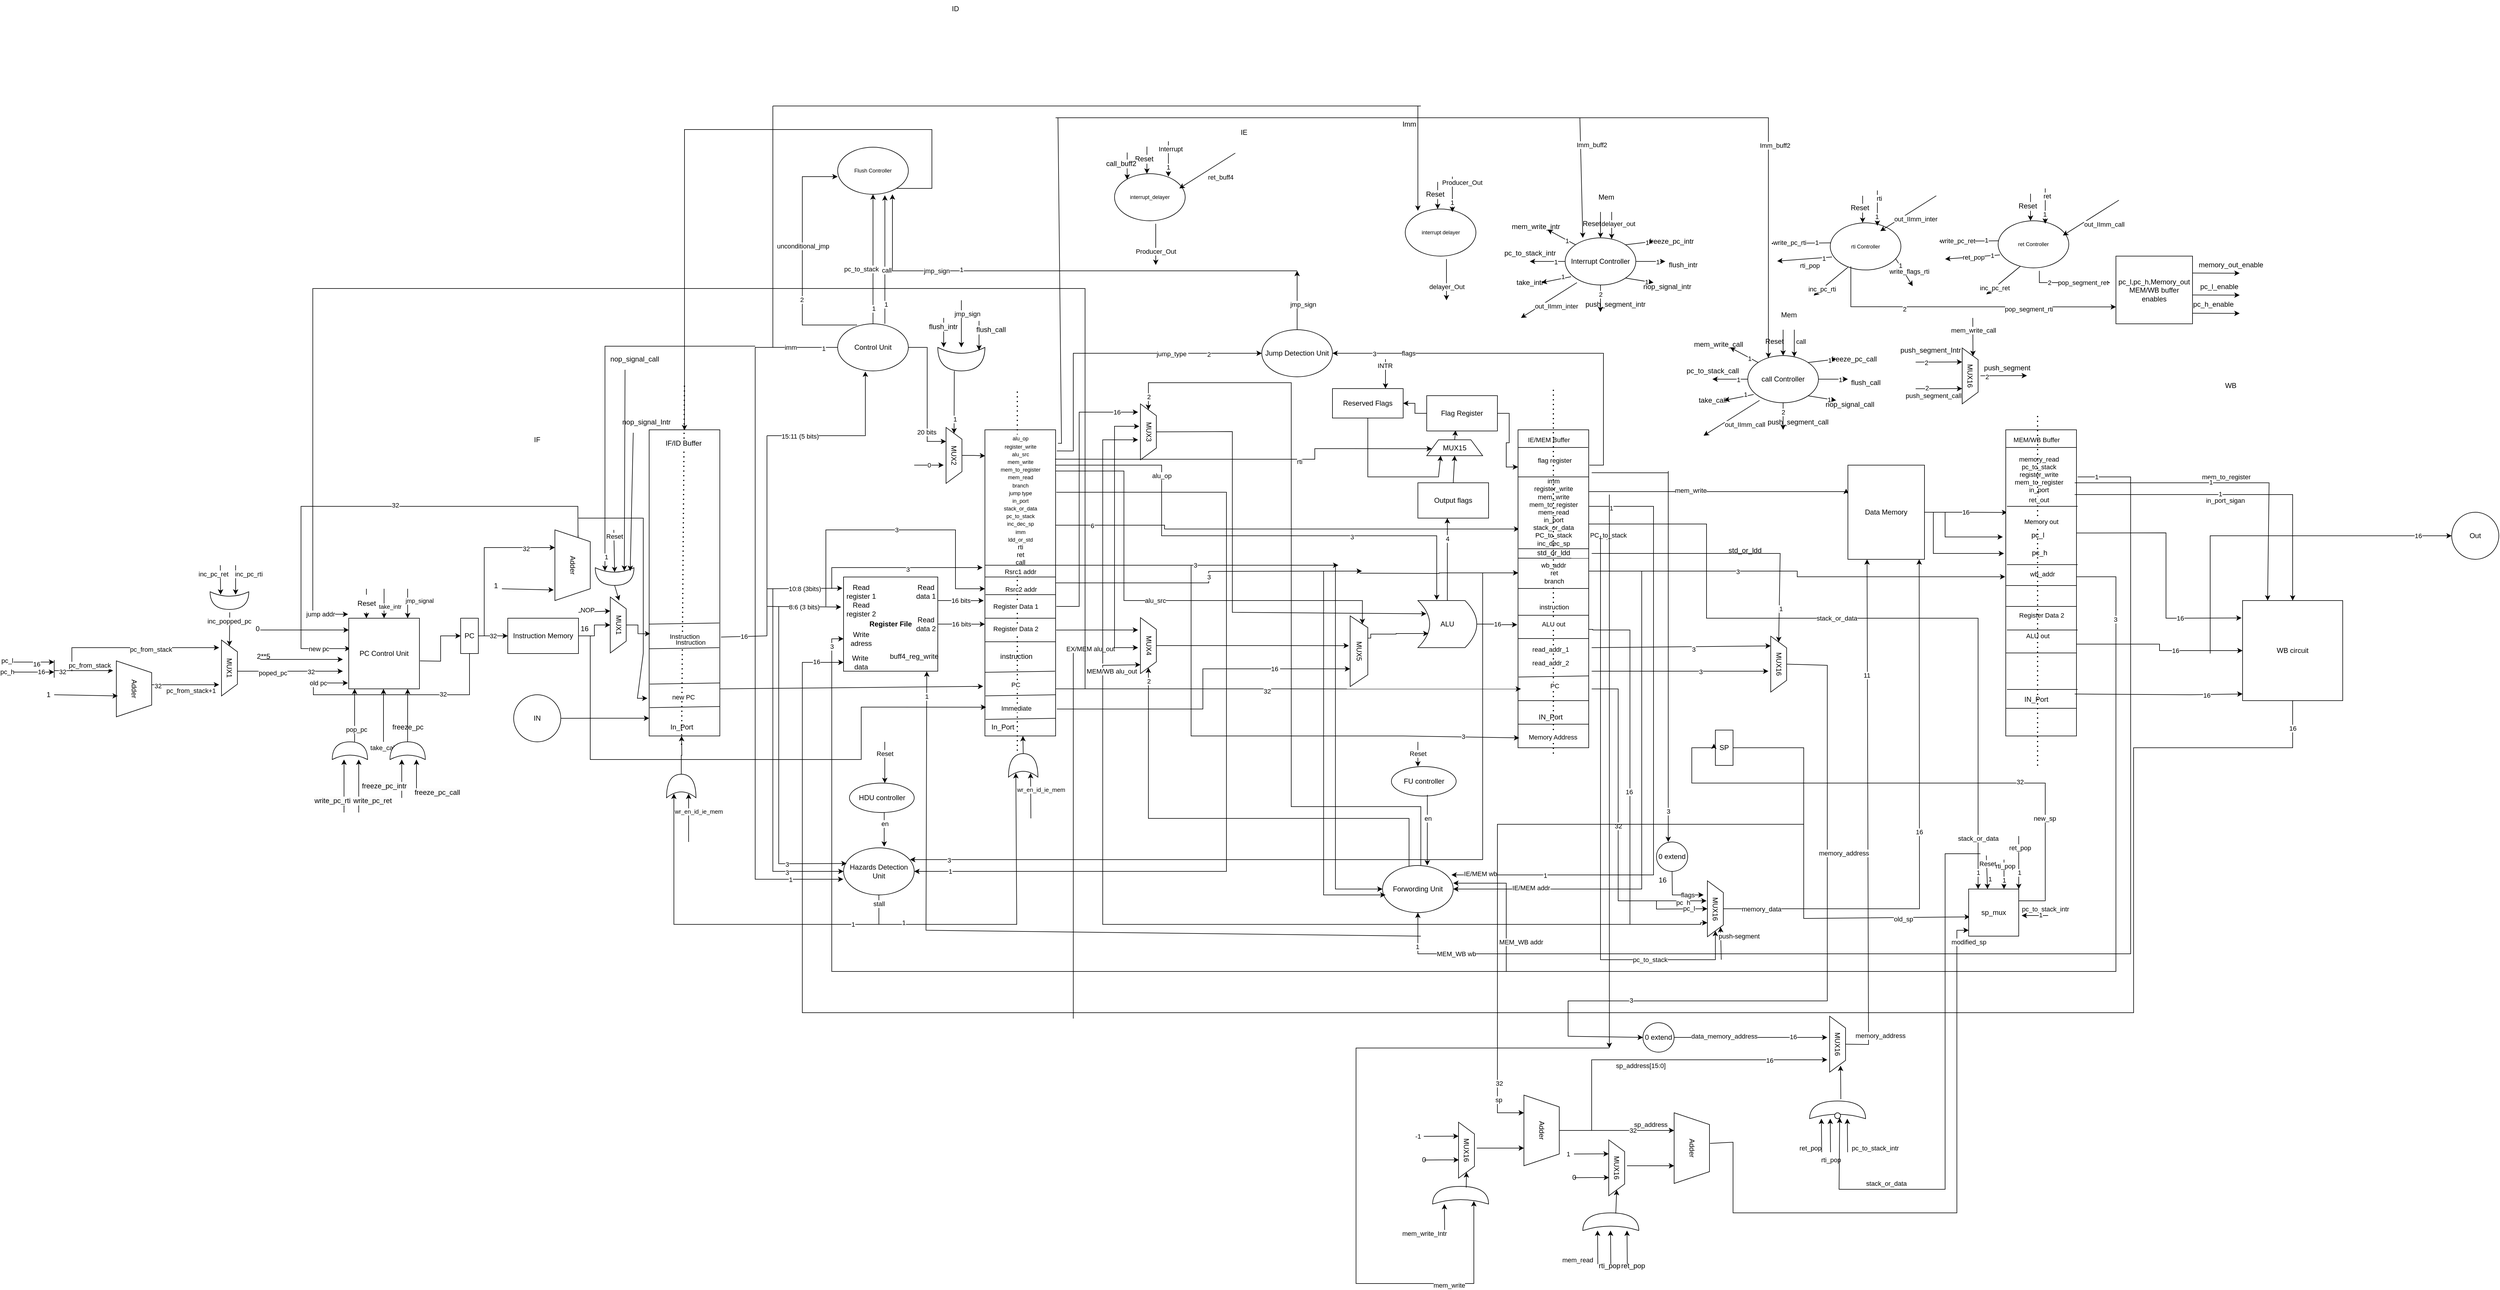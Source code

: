 <mxfile version="20.7.4" type="device"><diagram id="CltpLiVCIHitkOWkk4Tn" name="Page-1"><mxGraphModel dx="2820" dy="1495" grid="1" gridSize="10" guides="1" tooltips="1" connect="1" arrows="1" fold="1" page="1" pageScale="1" pageWidth="850" pageHeight="1100" math="0" shadow="0"><root><mxCell id="0"/><mxCell id="1" parent="0"/><mxCell id="X0vD7ZplNy_7g-rxg9Pg-4" value="" style="endArrow=none;dashed=1;html=1;dashPattern=1 3;strokeWidth=2;rounded=0;" parent="1" edge="1"><mxGeometry width="50" height="50" relative="1" as="geometry"><mxPoint x="1975" y="295" as="sourcePoint"/><mxPoint x="1975" y="-105" as="targetPoint"/></mxGeometry></mxCell><mxCell id="X0vD7ZplNy_7g-rxg9Pg-5" value="IF" style="text;html=1;strokeColor=none;fillColor=none;align=center;verticalAlign=middle;whiteSpace=wrap;rounded=0;" parent="1" vertex="1"><mxGeometry x="-620" y="-128" width="60" height="30" as="geometry"/></mxCell><mxCell id="X0vD7ZplNy_7g-rxg9Pg-7" value="IE" style="text;html=1;strokeColor=none;fillColor=none;align=center;verticalAlign=middle;whiteSpace=wrap;rounded=0;" parent="1" vertex="1"><mxGeometry x="580" y="-650" width="60" height="30" as="geometry"/></mxCell><mxCell id="X0vD7ZplNy_7g-rxg9Pg-8" value="ID" style="text;html=1;strokeColor=none;fillColor=none;align=center;verticalAlign=middle;whiteSpace=wrap;rounded=0;" parent="1" vertex="1"><mxGeometry x="90" y="-860" width="60" height="30" as="geometry"/></mxCell><mxCell id="X0vD7ZplNy_7g-rxg9Pg-9" value="WB" style="text;html=1;strokeColor=none;fillColor=none;align=center;verticalAlign=middle;whiteSpace=wrap;rounded=0;" parent="1" vertex="1"><mxGeometry x="2255" y="-220" width="60" height="30" as="geometry"/></mxCell><mxCell id="xrJZoA0hyS_lHb6m0FJp-9" style="edgeStyle=orthogonalEdgeStyle;rounded=0;orthogonalLoop=1;jettySize=auto;html=1;" parent="1" source="X0vD7ZplNy_7g-rxg9Pg-10" target="xrJZoA0hyS_lHb6m0FJp-1" edge="1"><mxGeometry relative="1" as="geometry"/></mxCell><mxCell id="X0vD7ZplNy_7g-rxg9Pg-10" value="Instruction Memory" style="rounded=0;whiteSpace=wrap;html=1;" parent="1" vertex="1"><mxGeometry x="-640" y="190" width="120" height="60" as="geometry"/></mxCell><mxCell id="X0vD7ZplNy_7g-rxg9Pg-15" value="32" style="edgeStyle=orthogonalEdgeStyle;rounded=0;orthogonalLoop=1;jettySize=auto;html=1;" parent="1" source="X0vD7ZplNy_7g-rxg9Pg-11" target="X0vD7ZplNy_7g-rxg9Pg-10" edge="1"><mxGeometry relative="1" as="geometry"/></mxCell><mxCell id="X0vD7ZplNy_7g-rxg9Pg-22" style="edgeStyle=orthogonalEdgeStyle;rounded=0;orthogonalLoop=1;jettySize=auto;html=1;entryX=0.25;entryY=1;entryDx=0;entryDy=0;" parent="1" target="X0vD7ZplNy_7g-rxg9Pg-12" edge="1"><mxGeometry relative="1" as="geometry"><mxPoint x="-670" y="220" as="sourcePoint"/><Array as="points"><mxPoint x="-680" y="220"/><mxPoint x="-680" y="70"/></Array></mxGeometry></mxCell><mxCell id="X0vD7ZplNy_7g-rxg9Pg-24" value="32&lt;br&gt;" style="edgeLabel;html=1;align=center;verticalAlign=middle;resizable=0;points=[];" parent="X0vD7ZplNy_7g-rxg9Pg-22" vertex="1" connectable="0"><mxGeometry x="0.65" y="-2" relative="1" as="geometry"><mxPoint as="offset"/></mxGeometry></mxCell><mxCell id="X0vD7ZplNy_7g-rxg9Pg-11" value="PC" style="rounded=0;whiteSpace=wrap;html=1;" parent="1" vertex="1"><mxGeometry x="-720" y="190" width="30" height="60" as="geometry"/></mxCell><mxCell id="X0vD7ZplNy_7g-rxg9Pg-23" style="edgeStyle=orthogonalEdgeStyle;rounded=0;orthogonalLoop=1;jettySize=auto;html=1;entryX=0.377;entryY=1.012;entryDx=0;entryDy=0;entryPerimeter=0;exitX=0.076;exitY=0.342;exitDx=0;exitDy=0;exitPerimeter=0;" parent="1" source="X0vD7ZplNy_7g-rxg9Pg-12" edge="1"><mxGeometry relative="1" as="geometry"><Array as="points"><mxPoint x="-520" y="100"/><mxPoint x="-521"/><mxPoint x="-991"/><mxPoint x="-991" y="242"/></Array><mxPoint x="-591" y="100" as="sourcePoint"/><mxPoint x="-907.334" y="241.59" as="targetPoint"/></mxGeometry></mxCell><mxCell id="X0vD7ZplNy_7g-rxg9Pg-25" value="32" style="edgeLabel;html=1;align=center;verticalAlign=middle;resizable=0;points=[];" parent="X0vD7ZplNy_7g-rxg9Pg-23" vertex="1" connectable="0"><mxGeometry x="-0.025" y="-2" relative="1" as="geometry"><mxPoint as="offset"/></mxGeometry></mxCell><mxCell id="-AVuHt1y1ZilDqMWV-Ty-73" value="new pc" style="edgeLabel;html=1;align=center;verticalAlign=middle;resizable=0;points=[];" parent="X0vD7ZplNy_7g-rxg9Pg-23" vertex="1" connectable="0"><mxGeometry x="0.888" relative="1" as="geometry"><mxPoint x="-1" as="offset"/></mxGeometry></mxCell><mxCell id="X0vD7ZplNy_7g-rxg9Pg-12" value="Adder" style="shape=trapezoid;perimeter=trapezoidPerimeter;whiteSpace=wrap;html=1;fixedSize=1;rotation=90;" parent="1" vertex="1"><mxGeometry x="-590" y="70" width="120" height="60" as="geometry"/></mxCell><mxCell id="X0vD7ZplNy_7g-rxg9Pg-13" value="" style="endArrow=classic;html=1;rounded=0;entryX=0.85;entryY=1.033;entryDx=0;entryDy=0;entryPerimeter=0;" parent="1" target="X0vD7ZplNy_7g-rxg9Pg-12" edge="1"><mxGeometry width="50" height="50" relative="1" as="geometry"><mxPoint x="-650" y="140" as="sourcePoint"/><mxPoint x="-600" y="90" as="targetPoint"/></mxGeometry></mxCell><mxCell id="X0vD7ZplNy_7g-rxg9Pg-14" value="1" style="text;html=1;strokeColor=none;fillColor=none;align=center;verticalAlign=middle;whiteSpace=wrap;rounded=0;" parent="1" vertex="1"><mxGeometry x="-690" y="120" width="60" height="30" as="geometry"/></mxCell><mxCell id="X0vD7ZplNy_7g-rxg9Pg-26" value="" style="rounded=0;whiteSpace=wrap;html=1;" parent="1" vertex="1"><mxGeometry x="-400" y="-130" width="120" height="520" as="geometry"/></mxCell><mxCell id="X0vD7ZplNy_7g-rxg9Pg-1" value="" style="endArrow=none;dashed=1;html=1;dashPattern=1 3;strokeWidth=2;rounded=0;" parent="1" edge="1"><mxGeometry width="50" height="50" relative="1" as="geometry"><mxPoint x="-345" y="405" as="sourcePoint"/><mxPoint x="-340" y="-210" as="targetPoint"/></mxGeometry></mxCell><mxCell id="X0vD7ZplNy_7g-rxg9Pg-86" value="Instruction" style="edgeLabel;html=1;align=center;verticalAlign=middle;resizable=0;points=[];" parent="X0vD7ZplNy_7g-rxg9Pg-1" vertex="1" connectable="0"><mxGeometry x="-0.402" y="-3" relative="1" as="geometry"><mxPoint as="offset"/></mxGeometry></mxCell><mxCell id="X0vD7ZplNy_7g-rxg9Pg-89" value="new PC" style="edgeLabel;html=1;align=center;verticalAlign=middle;resizable=0;points=[];" parent="X0vD7ZplNy_7g-rxg9Pg-1" vertex="1" connectable="0"><mxGeometry x="-0.737" y="-2" relative="1" as="geometry"><mxPoint as="offset"/></mxGeometry></mxCell><mxCell id="X0vD7ZplNy_7g-rxg9Pg-112" value="&lt;span style=&quot;font-size: 12px; background-color: rgb(248, 249, 250);&quot;&gt;&lt;br&gt;&lt;/span&gt;" style="edgeLabel;html=1;align=center;verticalAlign=middle;resizable=0;points=[];" parent="X0vD7ZplNy_7g-rxg9Pg-1" vertex="1" connectable="0"><mxGeometry x="0.707" y="-2" relative="1" as="geometry"><mxPoint as="offset"/></mxGeometry></mxCell><mxCell id="X0vD7ZplNy_7g-rxg9Pg-113" value="&lt;span style=&quot;font-size: 12px; background-color: rgb(248, 249, 250);&quot;&gt;IF/ID Buffer&lt;/span&gt;" style="edgeLabel;html=1;align=center;verticalAlign=middle;resizable=0;points=[];" parent="X0vD7ZplNy_7g-rxg9Pg-1" vertex="1" connectable="0"><mxGeometry x="0.665" y="1" relative="1" as="geometry"><mxPoint as="offset"/></mxGeometry></mxCell><mxCell id="X0vD7ZplNy_7g-rxg9Pg-57" value="16 bits" style="edgeStyle=orthogonalEdgeStyle;rounded=0;orthogonalLoop=1;jettySize=auto;html=1;exitX=1;exitY=0.25;exitDx=0;exitDy=0;entryX=-0.017;entryY=0.558;entryDx=0;entryDy=0;entryPerimeter=0;" parent="1" source="X0vD7ZplNy_7g-rxg9Pg-29" target="X0vD7ZplNy_7g-rxg9Pg-50" edge="1"><mxGeometry relative="1" as="geometry"/></mxCell><mxCell id="X0vD7ZplNy_7g-rxg9Pg-58" value="16 bits" style="edgeStyle=orthogonalEdgeStyle;rounded=0;orthogonalLoop=1;jettySize=auto;html=1;entryX=0;entryY=0.635;entryDx=0;entryDy=0;entryPerimeter=0;" parent="1" source="X0vD7ZplNy_7g-rxg9Pg-29" target="X0vD7ZplNy_7g-rxg9Pg-50" edge="1"><mxGeometry relative="1" as="geometry"/></mxCell><mxCell id="X0vD7ZplNy_7g-rxg9Pg-29" value="&lt;b&gt;Register File&lt;/b&gt;" style="rounded=0;whiteSpace=wrap;html=1;" parent="1" vertex="1"><mxGeometry x="-70" y="120" width="160" height="160" as="geometry"/></mxCell><mxCell id="X0vD7ZplNy_7g-rxg9Pg-122" style="edgeStyle=orthogonalEdgeStyle;rounded=0;orthogonalLoop=1;jettySize=auto;html=1;entryX=0.25;entryY=1;entryDx=0;entryDy=0;" parent="1" source="X0vD7ZplNy_7g-rxg9Pg-31" target="-AVuHt1y1ZilDqMWV-Ty-36" edge="1"><mxGeometry relative="1" as="geometry"/></mxCell><mxCell id="X0vD7ZplNy_7g-rxg9Pg-131" value="20 bits" style="edgeLabel;html=1;align=center;verticalAlign=middle;resizable=0;points=[];" parent="X0vD7ZplNy_7g-rxg9Pg-122" vertex="1" connectable="0"><mxGeometry x="0.738" y="2" relative="1" as="geometry"><mxPoint x="-4" y="-14" as="offset"/></mxGeometry></mxCell><mxCell id="-AVuHt1y1ZilDqMWV-Ty-59" style="edgeStyle=orthogonalEdgeStyle;rounded=0;orthogonalLoop=1;jettySize=auto;html=1;entryX=-0.004;entryY=0.667;entryDx=0;entryDy=0;entryPerimeter=0;" parent="1" source="X0vD7ZplNy_7g-rxg9Pg-31" target="-AVuHt1y1ZilDqMWV-Ty-35" edge="1"><mxGeometry relative="1" as="geometry"><mxPoint x="-210" y="612" as="targetPoint"/><Array as="points"><mxPoint x="-220" y="-270"/><mxPoint x="-220" y="633"/></Array></mxGeometry></mxCell><mxCell id="-AVuHt1y1ZilDqMWV-Ty-60" value="1" style="edgeLabel;html=1;align=center;verticalAlign=middle;resizable=0;points=[];" parent="-AVuHt1y1ZilDqMWV-Ty-59" vertex="1" connectable="0"><mxGeometry x="0.849" relative="1" as="geometry"><mxPoint as="offset"/></mxGeometry></mxCell><mxCell id="-AVuHt1y1ZilDqMWV-Ty-61" value="imm" style="edgeLabel;html=1;align=center;verticalAlign=middle;resizable=0;points=[];" parent="-AVuHt1y1ZilDqMWV-Ty-59" vertex="1" connectable="0"><mxGeometry x="-0.866" relative="1" as="geometry"><mxPoint as="offset"/></mxGeometry></mxCell><mxCell id="6dFAVwhdtkf5BaRf5zMM-4" value="1" style="edgeLabel;html=1;align=center;verticalAlign=middle;resizable=0;points=[];" parent="-AVuHt1y1ZilDqMWV-Ty-59" vertex="1" connectable="0"><mxGeometry x="-0.96" y="2" relative="1" as="geometry"><mxPoint as="offset"/></mxGeometry></mxCell><mxCell id="-AVuHt1y1ZilDqMWV-Ty-101" style="edgeStyle=orthogonalEdgeStyle;rounded=0;orthogonalLoop=1;jettySize=auto;html=1;entryX=0.5;entryY=1;entryDx=0;entryDy=0;" parent="1" source="X0vD7ZplNy_7g-rxg9Pg-31" target="HVvxjalbv2W5pvdosHpP-32" edge="1"><mxGeometry relative="1" as="geometry"><Array as="points"><mxPoint x="-20" y="-340"/><mxPoint x="-20" y="-340"/></Array><mxPoint x="-20" y="-440" as="targetPoint"/></mxGeometry></mxCell><mxCell id="-AVuHt1y1ZilDqMWV-Ty-104" value="pc_to_stack" style="edgeLabel;html=1;align=center;verticalAlign=middle;resizable=0;points=[];" parent="-AVuHt1y1ZilDqMWV-Ty-101" vertex="1" connectable="0"><mxGeometry x="0.173" y="1" relative="1" as="geometry"><mxPoint x="-19" y="36" as="offset"/></mxGeometry></mxCell><mxCell id="6dFAVwhdtkf5BaRf5zMM-3" value="1" style="edgeLabel;html=1;align=center;verticalAlign=middle;resizable=0;points=[];" parent="-AVuHt1y1ZilDqMWV-Ty-101" vertex="1" connectable="0"><mxGeometry x="-0.763" y="-1" relative="1" as="geometry"><mxPoint as="offset"/></mxGeometry></mxCell><mxCell id="X0vD7ZplNy_7g-rxg9Pg-31" value="Control Unit" style="ellipse;whiteSpace=wrap;html=1;" parent="1" vertex="1"><mxGeometry x="-80" y="-310" width="120" height="80" as="geometry"/></mxCell><mxCell id="X0vD7ZplNy_7g-rxg9Pg-37" value="16" style="endArrow=none;html=1;rounded=0;exitX=1.017;exitY=0.677;exitDx=0;exitDy=0;exitPerimeter=0;" parent="1" edge="1"><mxGeometry width="50" height="50" relative="1" as="geometry"><mxPoint x="-277.96" y="222.04" as="sourcePoint"/><mxPoint x="-200" y="220" as="targetPoint"/></mxGeometry></mxCell><mxCell id="X0vD7ZplNy_7g-rxg9Pg-38" value="" style="endArrow=none;html=1;rounded=0;" parent="1" edge="1"><mxGeometry width="50" height="50" relative="1" as="geometry"><mxPoint x="-200" y="220" as="sourcePoint"/><mxPoint x="-200" y="-120" as="targetPoint"/></mxGeometry></mxCell><mxCell id="X0vD7ZplNy_7g-rxg9Pg-40" value="" style="endArrow=classic;html=1;rounded=0;entryX=0.392;entryY=1.013;entryDx=0;entryDy=0;entryPerimeter=0;" parent="1" target="X0vD7ZplNy_7g-rxg9Pg-31" edge="1"><mxGeometry width="50" height="50" relative="1" as="geometry"><mxPoint x="-200" y="-120" as="sourcePoint"/><mxPoint x="-40" y="-120" as="targetPoint"/><Array as="points"><mxPoint x="-33" y="-120"/></Array></mxGeometry></mxCell><mxCell id="X0vD7ZplNy_7g-rxg9Pg-42" value="15:11 (5 bits)" style="edgeLabel;html=1;align=center;verticalAlign=middle;resizable=0;points=[];" parent="X0vD7ZplNy_7g-rxg9Pg-40" vertex="1" connectable="0"><mxGeometry x="-0.594" y="-1" relative="1" as="geometry"><mxPoint as="offset"/></mxGeometry></mxCell><mxCell id="X0vD7ZplNy_7g-rxg9Pg-48" value="10:8 (3bits)" style="endArrow=classic;html=1;rounded=0;entryX=-0.012;entryY=0.119;entryDx=0;entryDy=0;entryPerimeter=0;" parent="1" target="X0vD7ZplNy_7g-rxg9Pg-29" edge="1"><mxGeometry width="50" height="50" relative="1" as="geometry"><mxPoint x="-200" y="140" as="sourcePoint"/><mxPoint x="-120" y="250" as="targetPoint"/></mxGeometry></mxCell><mxCell id="X0vD7ZplNy_7g-rxg9Pg-151" style="edgeStyle=orthogonalEdgeStyle;rounded=0;orthogonalLoop=1;jettySize=auto;html=1;entryX=0.75;entryY=1;entryDx=0;entryDy=0;exitX=1.017;exitY=0.912;exitDx=0;exitDy=0;exitPerimeter=0;" parent="1" source="X0vD7ZplNy_7g-rxg9Pg-50" target="X0vD7ZplNy_7g-rxg9Pg-142" edge="1"><mxGeometry relative="1" as="geometry"/></mxCell><mxCell id="X0vD7ZplNy_7g-rxg9Pg-192" value="16&amp;nbsp;" style="edgeLabel;html=1;align=center;verticalAlign=middle;resizable=0;points=[];" parent="X0vD7ZplNy_7g-rxg9Pg-151" vertex="1" connectable="0"><mxGeometry x="0.551" relative="1" as="geometry"><mxPoint as="offset"/></mxGeometry></mxCell><mxCell id="X0vD7ZplNy_7g-rxg9Pg-152" value="alu_src&lt;br&gt;" style="edgeStyle=orthogonalEdgeStyle;rounded=0;orthogonalLoop=1;jettySize=auto;html=1;entryX=0;entryY=0.25;entryDx=0;entryDy=0;exitX=1;exitY=0.142;exitDx=0;exitDy=0;exitPerimeter=0;" parent="1" source="X0vD7ZplNy_7g-rxg9Pg-50" target="X0vD7ZplNy_7g-rxg9Pg-142" edge="1"><mxGeometry relative="1" as="geometry"><Array as="points"><mxPoint x="290" y="-60"/><mxPoint x="406" y="-60"/><mxPoint x="406" y="160"/><mxPoint x="811" y="160"/></Array></mxGeometry></mxCell><mxCell id="X0vD7ZplNy_7g-rxg9Pg-199" style="edgeStyle=orthogonalEdgeStyle;rounded=0;orthogonalLoop=1;jettySize=auto;html=1;entryX=0.017;entryY=0.312;entryDx=0;entryDy=0;entryPerimeter=0;" parent="1" target="X0vD7ZplNy_7g-rxg9Pg-158" edge="1"><mxGeometry relative="1" as="geometry"><mxPoint x="290" y="32" as="sourcePoint"/><Array as="points"><mxPoint x="475" y="32"/><mxPoint x="475" y="39"/></Array></mxGeometry></mxCell><mxCell id="-AVuHt1y1ZilDqMWV-Ty-52" value="6" style="edgeLabel;html=1;align=center;verticalAlign=middle;resizable=0;points=[];" parent="X0vD7ZplNy_7g-rxg9Pg-199" vertex="1" connectable="0"><mxGeometry x="-0.844" y="-1" relative="1" as="geometry"><mxPoint as="offset"/></mxGeometry></mxCell><mxCell id="X0vD7ZplNy_7g-rxg9Pg-210" style="edgeStyle=orthogonalEdgeStyle;rounded=0;orthogonalLoop=1;jettySize=auto;html=1;entryX=0.68;entryY=1.013;entryDx=0;entryDy=0;entryPerimeter=0;exitX=0.992;exitY=0.102;exitDx=0;exitDy=0;exitPerimeter=0;" parent="1" source="X0vD7ZplNy_7g-rxg9Pg-50" target="X0vD7ZplNy_7g-rxg9Pg-133" edge="1"><mxGeometry relative="1" as="geometry"><mxPoint x="470" y="130" as="targetPoint"/><Array as="points"><mxPoint x="290" y="-70"/><mxPoint x="470" y="-70"/><mxPoint x="470" y="50"/><mxPoint x="522" y="50"/></Array></mxGeometry></mxCell><mxCell id="X0vD7ZplNy_7g-rxg9Pg-211" value="alu_op" style="edgeLabel;html=1;align=center;verticalAlign=middle;resizable=0;points=[];" parent="X0vD7ZplNy_7g-rxg9Pg-210" vertex="1" connectable="0"><mxGeometry x="-0.534" relative="1" as="geometry"><mxPoint as="offset"/></mxGeometry></mxCell><mxCell id="IVJmORgG7greLcimpP0s-372" value="3" style="edgeLabel;html=1;align=center;verticalAlign=middle;resizable=0;points=[];" parent="X0vD7ZplNy_7g-rxg9Pg-210" vertex="1" connectable="0"><mxGeometry x="0.428" y="-2" relative="1" as="geometry"><mxPoint as="offset"/></mxGeometry></mxCell><mxCell id="JUmy4CgEIT56LQF7M_Wj-65" value="3" style="edgeStyle=orthogonalEdgeStyle;rounded=0;orthogonalLoop=1;jettySize=auto;html=1;exitX=0.976;exitY=0.45;exitDx=0;exitDy=0;exitPerimeter=0;" parent="1" source="X0vD7ZplNy_7g-rxg9Pg-50" edge="1"><mxGeometry relative="1" as="geometry"><Array as="points"><mxPoint x="287" y="100"/></Array><mxPoint x="770" y="100" as="targetPoint"/></mxGeometry></mxCell><mxCell id="JUmy4CgEIT56LQF7M_Wj-66" value="3" style="edgeStyle=orthogonalEdgeStyle;rounded=0;orthogonalLoop=1;jettySize=auto;html=1;" parent="1" source="X0vD7ZplNy_7g-rxg9Pg-50" edge="1"><mxGeometry relative="1" as="geometry"><mxPoint x="810" y="110" as="targetPoint"/></mxGeometry></mxCell><mxCell id="X0vD7ZplNy_7g-rxg9Pg-50" value="" style="rounded=0;whiteSpace=wrap;html=1;" parent="1" vertex="1"><mxGeometry x="170" y="-130" width="120" height="520" as="geometry"/></mxCell><mxCell id="X0vD7ZplNy_7g-rxg9Pg-51" value="" style="endArrow=none;dashed=1;html=1;dashPattern=1 3;strokeWidth=2;rounded=0;" parent="1" edge="1"><mxGeometry width="50" height="50" relative="1" as="geometry"><mxPoint x="225" y="415" as="sourcePoint"/><mxPoint x="225" y="-200" as="targetPoint"/></mxGeometry></mxCell><mxCell id="X0vD7ZplNy_7g-rxg9Pg-110" value="Register Data 1" style="edgeLabel;html=1;align=center;verticalAlign=middle;resizable=0;points=[];" parent="X0vD7ZplNy_7g-rxg9Pg-51" vertex="1" connectable="0"><mxGeometry x="-0.239" y="2" relative="1" as="geometry"><mxPoint x="-1" y="-11" as="offset"/></mxGeometry></mxCell><mxCell id="X0vD7ZplNy_7g-rxg9Pg-130" value="&lt;font style=&quot;font-size: 9px;&quot;&gt;alu_op&lt;br&gt;register_write&lt;br&gt;alu_src&lt;br&gt;mem_write&lt;br&gt;mem_to_register&lt;br&gt;mem_read&lt;br&gt;branch&lt;br&gt;jump type&lt;br&gt;in_port&lt;br&gt;stack_or_data&lt;br&gt;pc_to_stack&lt;br&gt;inc_dec_sp&lt;br&gt;imm&lt;br&gt;ldd_or_std&lt;/font&gt;&lt;br&gt;rti&lt;br&gt;ret&lt;br&gt;call" style="edgeLabel;html=1;align=center;verticalAlign=middle;resizable=0;points=[];" parent="X0vD7ZplNy_7g-rxg9Pg-51" vertex="1" connectable="0"><mxGeometry x="0.6" y="-1" relative="1" as="geometry"><mxPoint x="4" y="67" as="offset"/></mxGeometry></mxCell><mxCell id="JUmy4CgEIT56LQF7M_Wj-60" value="Rsrc1 addr" style="edgeLabel;html=1;align=center;verticalAlign=middle;resizable=0;points=[];" parent="X0vD7ZplNy_7g-rxg9Pg-51" vertex="1" connectable="0"><mxGeometry x="0.026" y="-9" relative="1" as="geometry"><mxPoint x="-4" y="11" as="offset"/></mxGeometry></mxCell><mxCell id="JUmy4CgEIT56LQF7M_Wj-61" value="Rsrc2 addr" style="edgeLabel;html=1;align=center;verticalAlign=middle;resizable=0;points=[];" parent="X0vD7ZplNy_7g-rxg9Pg-51" vertex="1" connectable="0"><mxGeometry x="-0.078" y="-6" relative="1" as="geometry"><mxPoint y="9" as="offset"/></mxGeometry></mxCell><mxCell id="X0vD7ZplNy_7g-rxg9Pg-52" value="8:6 (3 bits)" style="endArrow=classic;html=1;rounded=0;entryX=-0.025;entryY=0.319;entryDx=0;entryDy=0;entryPerimeter=0;" parent="1" target="X0vD7ZplNy_7g-rxg9Pg-29" edge="1"><mxGeometry width="50" height="50" relative="1" as="geometry"><mxPoint x="-200" y="170" as="sourcePoint"/><mxPoint x="-80" y="170" as="targetPoint"/></mxGeometry></mxCell><mxCell id="X0vD7ZplNy_7g-rxg9Pg-56" value="" style="endArrow=classic;html=1;rounded=0;entryX=-0.033;entryY=0.45;entryDx=0;entryDy=0;entryPerimeter=0;" parent="1" target="X0vD7ZplNy_7g-rxg9Pg-50" edge="1"><mxGeometry width="50" height="50" relative="1" as="geometry"><mxPoint x="-90" y="140" as="sourcePoint"/><mxPoint x="28.99" y="77.26" as="targetPoint"/><Array as="points"><mxPoint x="-90" y="104"/></Array></mxGeometry></mxCell><mxCell id="JUmy4CgEIT56LQF7M_Wj-33" value="3" style="edgeLabel;html=1;align=center;verticalAlign=middle;resizable=0;points=[];" parent="X0vD7ZplNy_7g-rxg9Pg-56" vertex="1" connectable="0"><mxGeometry x="0.131" y="-3" relative="1" as="geometry"><mxPoint as="offset"/></mxGeometry></mxCell><mxCell id="X0vD7ZplNy_7g-rxg9Pg-82" value="" style="endArrow=none;html=1;rounded=0;entryX=0.992;entryY=0.631;entryDx=0;entryDy=0;entryPerimeter=0;" parent="1" target="X0vD7ZplNy_7g-rxg9Pg-26" edge="1"><mxGeometry width="50" height="50" relative="1" as="geometry"><mxPoint x="-400" y="200" as="sourcePoint"/><mxPoint x="-350" y="150" as="targetPoint"/></mxGeometry></mxCell><mxCell id="X0vD7ZplNy_7g-rxg9Pg-84" value="" style="endArrow=none;html=1;rounded=0;entryX=0.992;entryY=0.631;entryDx=0;entryDy=0;entryPerimeter=0;" parent="1" edge="1"><mxGeometry width="50" height="50" relative="1" as="geometry"><mxPoint x="-400" y="241.88" as="sourcePoint"/><mxPoint x="-280.96" y="240.0" as="targetPoint"/></mxGeometry></mxCell><mxCell id="X0vD7ZplNy_7g-rxg9Pg-85" value="" style="endArrow=none;html=1;rounded=0;entryX=0.992;entryY=0.631;entryDx=0;entryDy=0;entryPerimeter=0;" parent="1" edge="1"><mxGeometry width="50" height="50" relative="1" as="geometry"><mxPoint x="-399.04" y="341.88" as="sourcePoint"/><mxPoint x="-280.0" y="340.0" as="targetPoint"/></mxGeometry></mxCell><mxCell id="X0vD7ZplNy_7g-rxg9Pg-87" value="" style="endArrow=none;html=1;rounded=0;entryX=0.992;entryY=0.631;entryDx=0;entryDy=0;entryPerimeter=0;" parent="1" edge="1"><mxGeometry width="50" height="50" relative="1" as="geometry"><mxPoint x="-399.04" y="301.88" as="sourcePoint"/><mxPoint x="-280.0" y="300" as="targetPoint"/></mxGeometry></mxCell><mxCell id="X0vD7ZplNy_7g-rxg9Pg-90" value="Immediate" style="edgeLabel;html=1;align=center;verticalAlign=middle;resizable=0;points=[];" parent="1" vertex="1" connectable="0"><mxGeometry x="222.667" y="342.978" as="geometry"/></mxCell><mxCell id="X0vD7ZplNy_7g-rxg9Pg-91" value="" style="endArrow=none;html=1;rounded=0;entryX=0.992;entryY=0.631;entryDx=0;entryDy=0;entryPerimeter=0;" parent="1" edge="1"><mxGeometry width="50" height="50" relative="1" as="geometry"><mxPoint x="170.96" y="361.88" as="sourcePoint"/><mxPoint x="290" y="360" as="targetPoint"/></mxGeometry></mxCell><mxCell id="X0vD7ZplNy_7g-rxg9Pg-92" value="" style="endArrow=none;html=1;rounded=0;entryX=0.992;entryY=0.631;entryDx=0;entryDy=0;entryPerimeter=0;" parent="1" edge="1"><mxGeometry width="50" height="50" relative="1" as="geometry"><mxPoint x="170.96" y="321.88" as="sourcePoint"/><mxPoint x="290" y="320" as="targetPoint"/></mxGeometry></mxCell><mxCell id="X0vD7ZplNy_7g-rxg9Pg-93" value="" style="endArrow=classic;html=1;rounded=0;entryX=-0.025;entryY=0.838;entryDx=0;entryDy=0;entryPerimeter=0;" parent="1" target="X0vD7ZplNy_7g-rxg9Pg-50" edge="1"><mxGeometry width="50" height="50" relative="1" as="geometry"><mxPoint x="-280" y="310" as="sourcePoint"/><mxPoint x="280" y="160" as="targetPoint"/></mxGeometry></mxCell><mxCell id="X0vD7ZplNy_7g-rxg9Pg-94" value="PC" style="edgeLabel;html=1;align=center;verticalAlign=middle;resizable=0;points=[];" parent="1" vertex="1" connectable="0"><mxGeometry x="221.707" y="302.978" as="geometry"/></mxCell><mxCell id="X0vD7ZplNy_7g-rxg9Pg-96" value="" style="endArrow=none;html=1;rounded=0;entryX=0.992;entryY=0.631;entryDx=0;entryDy=0;entryPerimeter=0;" parent="1" edge="1"><mxGeometry width="50" height="50" relative="1" as="geometry"><mxPoint x="170" y="281.88" as="sourcePoint"/><mxPoint x="289.04" y="280" as="targetPoint"/></mxGeometry></mxCell><mxCell id="X0vD7ZplNy_7g-rxg9Pg-97" value="Register Data 2" style="edgeLabel;html=1;align=center;verticalAlign=middle;resizable=0;points=[];" parent="1" vertex="1" connectable="0"><mxGeometry x="229.997" y="219.998" as="geometry"><mxPoint x="-8" y="-12" as="offset"/></mxGeometry></mxCell><mxCell id="X0vD7ZplNy_7g-rxg9Pg-98" value="" style="endArrow=none;html=1;rounded=0;entryX=0.992;entryY=0.631;entryDx=0;entryDy=0;entryPerimeter=0;" parent="1" edge="1"><mxGeometry width="50" height="50" relative="1" as="geometry"><mxPoint x="170" y="230" as="sourcePoint"/><mxPoint x="290" y="230" as="targetPoint"/></mxGeometry></mxCell><mxCell id="X0vD7ZplNy_7g-rxg9Pg-99" value="" style="endArrow=none;html=1;rounded=0;entryX=0.992;entryY=0.631;entryDx=0;entryDy=0;entryPerimeter=0;" parent="1" edge="1"><mxGeometry width="50" height="50" relative="1" as="geometry"><mxPoint x="170" y="190" as="sourcePoint"/><mxPoint x="290" y="190" as="targetPoint"/></mxGeometry></mxCell><mxCell id="X0vD7ZplNy_7g-rxg9Pg-102" value="" style="endArrow=none;html=1;rounded=0;" parent="1" edge="1"><mxGeometry width="50" height="50" relative="1" as="geometry"><mxPoint x="171" y="150" as="sourcePoint"/><mxPoint x="290" y="150" as="targetPoint"/></mxGeometry></mxCell><mxCell id="X0vD7ZplNy_7g-rxg9Pg-104" value="" style="endArrow=none;html=1;rounded=0;" parent="1" edge="1"><mxGeometry width="50" height="50" relative="1" as="geometry"><mxPoint x="170" y="120" as="sourcePoint"/><mxPoint x="290" y="120" as="targetPoint"/></mxGeometry></mxCell><mxCell id="X0vD7ZplNy_7g-rxg9Pg-114" value="Read&lt;br&gt;register 1" style="text;html=1;strokeColor=none;fillColor=none;align=center;verticalAlign=middle;whiteSpace=wrap;rounded=0;" parent="1" vertex="1"><mxGeometry x="-70" y="130" width="60" height="30" as="geometry"/></mxCell><mxCell id="X0vD7ZplNy_7g-rxg9Pg-115" value="Read&lt;br&gt;register 2" style="text;html=1;strokeColor=none;fillColor=none;align=center;verticalAlign=middle;whiteSpace=wrap;rounded=0;" parent="1" vertex="1"><mxGeometry x="-70" y="160" width="60" height="30" as="geometry"/></mxCell><mxCell id="X0vD7ZplNy_7g-rxg9Pg-116" value="Read&lt;br&gt;data 1" style="text;html=1;strokeColor=none;fillColor=none;align=center;verticalAlign=middle;whiteSpace=wrap;rounded=0;" parent="1" vertex="1"><mxGeometry x="40" y="130" width="60" height="30" as="geometry"/></mxCell><mxCell id="X0vD7ZplNy_7g-rxg9Pg-117" value="Read&lt;br&gt;data 2" style="text;html=1;strokeColor=none;fillColor=none;align=center;verticalAlign=middle;whiteSpace=wrap;rounded=0;" parent="1" vertex="1"><mxGeometry x="40" y="185" width="60" height="30" as="geometry"/></mxCell><mxCell id="X0vD7ZplNy_7g-rxg9Pg-118" value="Write&lt;br&gt;adress" style="text;html=1;strokeColor=none;fillColor=none;align=center;verticalAlign=middle;whiteSpace=wrap;rounded=0;" parent="1" vertex="1"><mxGeometry x="-70" y="210" width="60" height="30" as="geometry"/></mxCell><mxCell id="X0vD7ZplNy_7g-rxg9Pg-119" value="Write&amp;nbsp;&lt;br&gt;data" style="text;html=1;strokeColor=none;fillColor=none;align=center;verticalAlign=middle;whiteSpace=wrap;rounded=0;" parent="1" vertex="1"><mxGeometry x="-70" y="250" width="60" height="30" as="geometry"/></mxCell><mxCell id="X0vD7ZplNy_7g-rxg9Pg-126" value="Instruction" style="edgeLabel;html=1;align=center;verticalAlign=middle;resizable=0;points=[];" parent="1" vertex="1" connectable="0"><mxGeometry x="-330.504" y="231.03" as="geometry"/></mxCell><mxCell id="X0vD7ZplNy_7g-rxg9Pg-135" value="4" style="edgeStyle=orthogonalEdgeStyle;rounded=0;orthogonalLoop=1;jettySize=auto;html=1;exitX=0.5;exitY=1;exitDx=0;exitDy=0;" parent="1" source="X0vD7ZplNy_7g-rxg9Pg-133" edge="1"><mxGeometry x="0.5" relative="1" as="geometry"><mxPoint x="955" y="20" as="targetPoint"/><mxPoint as="offset"/></mxGeometry></mxCell><mxCell id="-AVuHt1y1ZilDqMWV-Ty-49" value="16" style="edgeStyle=orthogonalEdgeStyle;rounded=0;orthogonalLoop=1;jettySize=auto;html=1;entryX=-0.011;entryY=0.613;entryDx=0;entryDy=0;entryPerimeter=0;" parent="1" source="X0vD7ZplNy_7g-rxg9Pg-133" target="X0vD7ZplNy_7g-rxg9Pg-158" edge="1"><mxGeometry relative="1" as="geometry"/></mxCell><mxCell id="X0vD7ZplNy_7g-rxg9Pg-133" value="" style="shape=dataStorage;whiteSpace=wrap;html=1;fixedSize=1;rotation=-180;" parent="1" vertex="1"><mxGeometry x="905" y="160" width="100" height="80" as="geometry"/></mxCell><mxCell id="X0vD7ZplNy_7g-rxg9Pg-197" style="edgeStyle=orthogonalEdgeStyle;rounded=0;orthogonalLoop=1;jettySize=auto;html=1;entryX=0;entryY=0.117;entryDx=0;entryDy=0;entryPerimeter=0;" parent="1" source="X0vD7ZplNy_7g-rxg9Pg-134" target="X0vD7ZplNy_7g-rxg9Pg-158" edge="1"><mxGeometry relative="1" as="geometry"/></mxCell><mxCell id="6dFAVwhdtkf5BaRf5zMM-16" style="edgeStyle=orthogonalEdgeStyle;rounded=0;orthogonalLoop=1;jettySize=auto;html=1;exitX=0;exitY=0.5;exitDx=0;exitDy=0;" parent="1" source="X0vD7ZplNy_7g-rxg9Pg-134" target="xrJZoA0hyS_lHb6m0FJp-20" edge="1"><mxGeometry relative="1" as="geometry"/></mxCell><mxCell id="X0vD7ZplNy_7g-rxg9Pg-134" value="Flag Register" style="rounded=0;whiteSpace=wrap;html=1;" parent="1" vertex="1"><mxGeometry x="920" y="-188" width="120" height="60" as="geometry"/></mxCell><mxCell id="X0vD7ZplNy_7g-rxg9Pg-143" style="edgeStyle=orthogonalEdgeStyle;rounded=0;orthogonalLoop=1;jettySize=auto;html=1;entryX=0.82;entryY=0.3;entryDx=0;entryDy=0;entryPerimeter=0;exitX=0.315;exitY=0.152;exitDx=0;exitDy=0;exitPerimeter=0;" parent="1" source="X0vD7ZplNy_7g-rxg9Pg-142" target="X0vD7ZplNy_7g-rxg9Pg-133" edge="1"><mxGeometry relative="1" as="geometry"><Array as="points"><mxPoint x="825" y="217"/><mxPoint x="868" y="217"/><mxPoint x="868" y="216"/></Array></mxGeometry></mxCell><mxCell id="X0vD7ZplNy_7g-rxg9Pg-142" value="MUX5" style="shape=trapezoid;perimeter=trapezoidPerimeter;whiteSpace=wrap;html=1;fixedSize=1;rotation=90;" parent="1" vertex="1"><mxGeometry x="745" y="231.03" width="120" height="30" as="geometry"/></mxCell><mxCell id="X0vD7ZplNy_7g-rxg9Pg-215" style="edgeStyle=orthogonalEdgeStyle;rounded=0;orthogonalLoop=1;jettySize=auto;html=1;exitX=1;exitY=0.202;exitDx=0;exitDy=0;exitPerimeter=0;" parent="1" source="X0vD7ZplNy_7g-rxg9Pg-158" edge="1"><mxGeometry relative="1" as="geometry"><mxPoint x="1632" y="-30" as="targetPoint"/><Array as="points"><mxPoint x="1632" y="-25"/></Array></mxGeometry></mxCell><mxCell id="X0vD7ZplNy_7g-rxg9Pg-216" value="mem_write" style="edgeLabel;html=1;align=center;verticalAlign=middle;resizable=0;points=[];" parent="X0vD7ZplNy_7g-rxg9Pg-215" vertex="1" connectable="0"><mxGeometry x="-0.209" y="2" relative="1" as="geometry"><mxPoint as="offset"/></mxGeometry></mxCell><mxCell id="X0vD7ZplNy_7g-rxg9Pg-236" value="stack_or_data" style="edgeStyle=orthogonalEdgeStyle;rounded=0;orthogonalLoop=1;jettySize=auto;html=1;exitX=1;exitY=0.308;exitDx=0;exitDy=0;exitPerimeter=0;" parent="1" source="X0vD7ZplNy_7g-rxg9Pg-158" target="IVJmORgG7greLcimpP0s-165" edge="1"><mxGeometry x="-0.087" relative="1" as="geometry"><mxPoint x="1870.5" y="636.01" as="targetPoint"/><Array as="points"><mxPoint x="1195" y="30"/><mxPoint x="1395" y="30"/><mxPoint x="1395" y="190"/><mxPoint x="1856" y="190"/></Array><mxPoint as="offset"/></mxGeometry></mxCell><mxCell id="IVJmORgG7greLcimpP0s-163" value="stack_or_data" style="edgeLabel;html=1;align=center;verticalAlign=middle;resizable=0;points=[];" parent="X0vD7ZplNy_7g-rxg9Pg-236" vertex="1" connectable="0"><mxGeometry x="0.867" relative="1" as="geometry"><mxPoint as="offset"/></mxGeometry></mxCell><mxCell id="IVJmORgG7greLcimpP0s-177" value="1" style="edgeLabel;html=1;align=center;verticalAlign=middle;resizable=0;points=[];" parent="X0vD7ZplNy_7g-rxg9Pg-236" vertex="1" connectable="0"><mxGeometry x="0.957" relative="1" as="geometry"><mxPoint as="offset"/></mxGeometry></mxCell><mxCell id="X0vD7ZplNy_7g-rxg9Pg-245" style="edgeStyle=orthogonalEdgeStyle;rounded=0;orthogonalLoop=1;jettySize=auto;html=1;exitX=1.017;exitY=0.35;exitDx=0;exitDy=0;exitPerimeter=0;" parent="1" edge="1"><mxGeometry relative="1" as="geometry"><mxPoint x="1249" y="48" as="targetPoint"/><Array as="points"><mxPoint x="1226" y="48"/></Array><mxPoint x="1226.04" y="57" as="sourcePoint"/></mxGeometry></mxCell><mxCell id="X0vD7ZplNy_7g-rxg9Pg-246" value="PC_to_stack" style="edgeLabel;html=1;align=center;verticalAlign=middle;resizable=0;points=[];" parent="X0vD7ZplNy_7g-rxg9Pg-245" vertex="1" connectable="0"><mxGeometry x="-0.724" y="-2" relative="1" as="geometry"><mxPoint y="-4" as="offset"/></mxGeometry></mxCell><mxCell id="JUmy4CgEIT56LQF7M_Wj-5" value="16&amp;nbsp;" style="edgeStyle=orthogonalEdgeStyle;rounded=0;orthogonalLoop=1;jettySize=auto;html=1;exitX=0.995;exitY=0.651;exitDx=0;exitDy=0;exitPerimeter=0;entryX=0.75;entryY=1;entryDx=0;entryDy=0;" parent="1" source="X0vD7ZplNy_7g-rxg9Pg-158" target="X0vD7ZplNy_7g-rxg9Pg-291" edge="1"><mxGeometry relative="1" as="geometry"><mxPoint x="1395" y="600" as="targetPoint"/><Array as="points"><mxPoint x="1202" y="209"/><mxPoint x="1202" y="210"/><mxPoint x="1265" y="210"/><mxPoint x="1265" y="710"/><mxPoint x="1385" y="710"/><mxPoint x="1385" y="707"/></Array></mxGeometry></mxCell><mxCell id="JUmy4CgEIT56LQF7M_Wj-11" value="32" style="edgeStyle=orthogonalEdgeStyle;rounded=0;orthogonalLoop=1;jettySize=auto;html=1;exitX=1.042;exitY=0.815;exitDx=0;exitDy=0;exitPerimeter=0;" parent="1" source="X0vD7ZplNy_7g-rxg9Pg-158" edge="1"><mxGeometry relative="1" as="geometry"><mxPoint x="1395" y="670" as="targetPoint"/><Array as="points"><mxPoint x="1245" y="310"/><mxPoint x="1245" y="670"/></Array></mxGeometry></mxCell><mxCell id="HVvxjalbv2W5pvdosHpP-4" value="pc_h" style="edgeLabel;html=1;align=center;verticalAlign=middle;resizable=0;points=[];" parent="JUmy4CgEIT56LQF7M_Wj-11" vertex="1" connectable="0"><mxGeometry x="0.856" y="-3" relative="1" as="geometry"><mxPoint as="offset"/></mxGeometry></mxCell><mxCell id="JUmy4CgEIT56LQF7M_Wj-39" style="edgeStyle=orthogonalEdgeStyle;rounded=0;orthogonalLoop=1;jettySize=auto;html=1;entryX=-0.007;entryY=0.48;entryDx=0;entryDy=0;entryPerimeter=0;" parent="1" source="X0vD7ZplNy_7g-rxg9Pg-158" target="X0vD7ZplNy_7g-rxg9Pg-268" edge="1"><mxGeometry relative="1" as="geometry"><Array as="points"><mxPoint x="1549" y="110"/><mxPoint x="1549" y="120"/></Array></mxGeometry></mxCell><mxCell id="JUmy4CgEIT56LQF7M_Wj-40" value="3" style="edgeLabel;html=1;align=center;verticalAlign=middle;resizable=0;points=[];" parent="JUmy4CgEIT56LQF7M_Wj-39" vertex="1" connectable="0"><mxGeometry x="-0.296" y="-1" relative="1" as="geometry"><mxPoint as="offset"/></mxGeometry></mxCell><mxCell id="X0vD7ZplNy_7g-rxg9Pg-158" value="" style="rounded=0;whiteSpace=wrap;html=1;" parent="1" vertex="1"><mxGeometry x="1075" y="-130" width="120" height="540" as="geometry"/></mxCell><mxCell id="X0vD7ZplNy_7g-rxg9Pg-160" value="IE/MEM Buffer" style="edgeLabel;html=1;align=center;verticalAlign=middle;resizable=0;points=[];" parent="1" vertex="1" connectable="0"><mxGeometry x="1127" y="-113" as="geometry"/></mxCell><mxCell id="X0vD7ZplNy_7g-rxg9Pg-161" value="imm&lt;br&gt;register_write&lt;br&gt;mem_write&lt;br&gt;mem_to_register&lt;br&gt;mem_read&lt;br&gt;in_port&lt;br&gt;stack_or_data&lt;br&gt;PC_to_stack&lt;br&gt;inc_dec_sp" style="edgeLabel;html=1;align=center;verticalAlign=middle;resizable=0;points=[];" parent="1" vertex="1" connectable="0"><mxGeometry x="1135" y="10" as="geometry"/></mxCell><mxCell id="X0vD7ZplNy_7g-rxg9Pg-166" value="" style="endArrow=none;html=1;rounded=0;" parent="1" edge="1"><mxGeometry width="50" height="50" relative="1" as="geometry"><mxPoint x="1075" y="-50.0" as="sourcePoint"/><mxPoint x="1195" y="-50" as="targetPoint"/></mxGeometry></mxCell><mxCell id="X0vD7ZplNy_7g-rxg9Pg-168" value="" style="endArrow=none;html=1;rounded=0;entryX=0.992;entryY=0.631;entryDx=0;entryDy=0;entryPerimeter=0;" parent="1" edge="1"><mxGeometry width="50" height="50" relative="1" as="geometry"><mxPoint x="1075" y="224.5" as="sourcePoint"/><mxPoint x="1195" y="224.5" as="targetPoint"/></mxGeometry></mxCell><mxCell id="X0vD7ZplNy_7g-rxg9Pg-172" value="wb_addr" style="edgeLabel;html=1;align=center;verticalAlign=middle;resizable=0;points=[];" parent="1" vertex="1" connectable="0"><mxGeometry x="1134.997" y="99.998" as="geometry"/></mxCell><mxCell id="X0vD7ZplNy_7g-rxg9Pg-173" value="" style="endArrow=none;html=1;rounded=0;" parent="1" edge="1"><mxGeometry width="50" height="50" relative="1" as="geometry"><mxPoint x="1075" y="139.5" as="sourcePoint"/><mxPoint x="1195" y="139.5" as="targetPoint"/></mxGeometry></mxCell><mxCell id="X0vD7ZplNy_7g-rxg9Pg-174" value="" style="endArrow=none;html=1;rounded=0;entryX=0.992;entryY=0.631;entryDx=0;entryDy=0;entryPerimeter=0;" parent="1" edge="1"><mxGeometry width="50" height="50" relative="1" as="geometry"><mxPoint x="1075" y="88" as="sourcePoint"/><mxPoint x="1195" y="88.12" as="targetPoint"/></mxGeometry></mxCell><mxCell id="X0vD7ZplNy_7g-rxg9Pg-177" value="" style="endArrow=none;html=1;rounded=0;entryX=0.992;entryY=0.631;entryDx=0;entryDy=0;entryPerimeter=0;" parent="1" edge="1"><mxGeometry width="50" height="50" relative="1" as="geometry"><mxPoint x="1075" y="-100" as="sourcePoint"/><mxPoint x="1194.04" y="-100" as="targetPoint"/></mxGeometry></mxCell><mxCell id="X0vD7ZplNy_7g-rxg9Pg-178" value="" style="endArrow=none;html=1;rounded=0;" parent="1" edge="1"><mxGeometry width="50" height="50" relative="1" as="geometry"><mxPoint x="1075.96" y="71.98" as="sourcePoint"/><mxPoint x="1195" y="71.98" as="targetPoint"/></mxGeometry></mxCell><mxCell id="X0vD7ZplNy_7g-rxg9Pg-188" value="" style="endArrow=none;dashed=1;html=1;dashPattern=1 3;strokeWidth=2;rounded=0;" parent="1" edge="1"><mxGeometry width="50" height="50" relative="1" as="geometry"><mxPoint x="1135" y="420" as="sourcePoint"/><mxPoint x="1135" y="-200" as="targetPoint"/></mxGeometry></mxCell><mxCell id="X0vD7ZplNy_7g-rxg9Pg-191" value="ALU out" style="edgeLabel;html=1;align=center;verticalAlign=middle;resizable=0;points=[];" parent="X0vD7ZplNy_7g-rxg9Pg-188" vertex="1" connectable="0"><mxGeometry x="-0.255" y="3" relative="1" as="geometry"><mxPoint x="3" y="11" as="offset"/></mxGeometry></mxCell><mxCell id="JUmy4CgEIT56LQF7M_Wj-9" value="PC" style="edgeLabel;html=1;align=center;verticalAlign=middle;resizable=0;points=[];" parent="X0vD7ZplNy_7g-rxg9Pg-188" vertex="1" connectable="0"><mxGeometry x="-0.629" y="-2" relative="1" as="geometry"><mxPoint as="offset"/></mxGeometry></mxCell><mxCell id="JUmy4CgEIT56LQF7M_Wj-24" value="Memory Address" style="edgeLabel;html=1;align=center;verticalAlign=middle;resizable=0;points=[];" parent="X0vD7ZplNy_7g-rxg9Pg-188" vertex="1" connectable="0"><mxGeometry x="-0.909" y="1" relative="1" as="geometry"><mxPoint as="offset"/></mxGeometry></mxCell><mxCell id="IVJmORgG7greLcimpP0s-28" value="flag register" style="edgeLabel;html=1;align=center;verticalAlign=middle;resizable=0;points=[];" parent="X0vD7ZplNy_7g-rxg9Pg-188" vertex="1" connectable="0"><mxGeometry x="0.607" y="-2" relative="1" as="geometry"><mxPoint as="offset"/></mxGeometry></mxCell><mxCell id="IVJmORgG7greLcimpP0s-239" value="read_addr_1" style="edgeLabel;html=1;align=center;verticalAlign=middle;resizable=0;points=[];" parent="X0vD7ZplNy_7g-rxg9Pg-188" vertex="1" connectable="0"><mxGeometry x="-0.429" y="5" relative="1" as="geometry"><mxPoint as="offset"/></mxGeometry></mxCell><mxCell id="BNzutxnpNypKS1if7dFj-19" value="instruction" style="edgeLabel;html=1;align=center;verticalAlign=middle;resizable=0;points=[];" vertex="1" connectable="0" parent="X0vD7ZplNy_7g-rxg9Pg-188"><mxGeometry x="-0.197" y="-1" relative="1" as="geometry"><mxPoint as="offset"/></mxGeometry></mxCell><mxCell id="BNzutxnpNypKS1if7dFj-21" value="ret&lt;br&gt;branch" style="edgeLabel;html=1;align=center;verticalAlign=middle;resizable=0;points=[];" vertex="1" connectable="0" parent="X0vD7ZplNy_7g-rxg9Pg-188"><mxGeometry x="-0.032" y="-1" relative="1" as="geometry"><mxPoint as="offset"/></mxGeometry></mxCell><mxCell id="X0vD7ZplNy_7g-rxg9Pg-189" value="ALU" style="text;html=1;strokeColor=none;fillColor=none;align=center;verticalAlign=middle;whiteSpace=wrap;rounded=0;" parent="1" vertex="1"><mxGeometry x="925" y="185" width="60" height="30" as="geometry"/></mxCell><mxCell id="X0vD7ZplNy_7g-rxg9Pg-194" value="" style="endArrow=none;html=1;rounded=0;" parent="1" edge="1"><mxGeometry width="50" height="50" relative="1" as="geometry"><mxPoint x="1075" y="185" as="sourcePoint"/><mxPoint x="1195" y="185" as="targetPoint"/></mxGeometry></mxCell><mxCell id="JUmy4CgEIT56LQF7M_Wj-14" value="16" style="edgeStyle=orthogonalEdgeStyle;rounded=0;orthogonalLoop=1;jettySize=auto;html=1;entryX=0.02;entryY=0.27;entryDx=0;entryDy=0;entryPerimeter=0;" parent="1" source="X0vD7ZplNy_7g-rxg9Pg-201" target="X0vD7ZplNy_7g-rxg9Pg-268" edge="1"><mxGeometry relative="1" as="geometry"/></mxCell><mxCell id="X0vD7ZplNy_7g-rxg9Pg-201" value="Data Memory" style="rounded=0;whiteSpace=wrap;html=1;" parent="1" vertex="1"><mxGeometry x="1635" y="-70" width="130" height="160" as="geometry"/></mxCell><mxCell id="X0vD7ZplNy_7g-rxg9Pg-204" value="SP" style="rounded=0;whiteSpace=wrap;html=1;" parent="1" vertex="1"><mxGeometry x="1410" y="380" width="30" height="60" as="geometry"/></mxCell><mxCell id="X0vD7ZplNy_7g-rxg9Pg-263" value="" style="endArrow=none;html=1;rounded=0;entryX=0.992;entryY=0.631;entryDx=0;entryDy=0;entryPerimeter=0;" parent="1" edge="1"><mxGeometry width="50" height="50" relative="1" as="geometry"><mxPoint x="1075" y="330" as="sourcePoint"/><mxPoint x="1195" y="330" as="targetPoint"/></mxGeometry></mxCell><mxCell id="X0vD7ZplNy_7g-rxg9Pg-264" value="" style="endArrow=none;html=1;rounded=0;entryX=0.992;entryY=0.631;entryDx=0;entryDy=0;entryPerimeter=0;" parent="1" edge="1"><mxGeometry width="50" height="50" relative="1" as="geometry"><mxPoint x="1075" y="370" as="sourcePoint"/><mxPoint x="1195" y="370" as="targetPoint"/></mxGeometry></mxCell><mxCell id="JUmy4CgEIT56LQF7M_Wj-27" style="edgeStyle=orthogonalEdgeStyle;rounded=0;orthogonalLoop=1;jettySize=auto;html=1;entryX=0;entryY=0.5;entryDx=0;entryDy=0;exitX=0.993;exitY=0.48;exitDx=0;exitDy=0;exitPerimeter=0;" parent="1" source="X0vD7ZplNy_7g-rxg9Pg-268" target="X0vD7ZplNy_7g-rxg9Pg-118" edge="1"><mxGeometry relative="1" as="geometry"><mxPoint x="1660" y="880" as="targetPoint"/><mxPoint x="1670" y="400" as="sourcePoint"/><Array as="points"><mxPoint x="2090" y="120"/><mxPoint x="2090" y="790"/><mxPoint x="-90" y="790"/><mxPoint x="-90" y="225"/></Array></mxGeometry></mxCell><mxCell id="JUmy4CgEIT56LQF7M_Wj-41" value="3" style="edgeLabel;html=1;align=center;verticalAlign=middle;resizable=0;points=[];" parent="JUmy4CgEIT56LQF7M_Wj-27" vertex="1" connectable="0"><mxGeometry x="-0.92" y="-1" relative="1" as="geometry"><mxPoint as="offset"/></mxGeometry></mxCell><mxCell id="IVJmORgG7greLcimpP0s-10" value="3" style="edgeLabel;html=1;align=center;verticalAlign=middle;resizable=0;points=[];" parent="JUmy4CgEIT56LQF7M_Wj-27" vertex="1" connectable="0"><mxGeometry x="0.981" y="-3" relative="1" as="geometry"><mxPoint x="-3" as="offset"/></mxGeometry></mxCell><mxCell id="JUmy4CgEIT56LQF7M_Wj-43" style="edgeStyle=orthogonalEdgeStyle;rounded=0;orthogonalLoop=1;jettySize=auto;html=1;entryX=0;entryY=0.5;entryDx=0;entryDy=0;exitX=1.002;exitY=0.7;exitDx=0;exitDy=0;exitPerimeter=0;" parent="1" source="X0vD7ZplNy_7g-rxg9Pg-268" target="JUmy4CgEIT56LQF7M_Wj-42" edge="1"><mxGeometry relative="1" as="geometry"/></mxCell><mxCell id="JUmy4CgEIT56LQF7M_Wj-51" value="16" style="edgeLabel;html=1;align=center;verticalAlign=middle;resizable=0;points=[];" parent="JUmy4CgEIT56LQF7M_Wj-43" vertex="1" connectable="0"><mxGeometry x="0.224" relative="1" as="geometry"><mxPoint as="offset"/></mxGeometry></mxCell><mxCell id="X0vD7ZplNy_7g-rxg9Pg-268" value="" style="rounded=0;whiteSpace=wrap;html=1;" parent="1" vertex="1"><mxGeometry x="1903" y="-130" width="120" height="520" as="geometry"/></mxCell><mxCell id="X0vD7ZplNy_7g-rxg9Pg-269" value="MEM/WB Buffer" style="edgeLabel;html=1;align=center;verticalAlign=middle;resizable=0;points=[];" parent="1" vertex="1" connectable="0"><mxGeometry x="1955" y="-113" as="geometry"/></mxCell><mxCell id="X0vD7ZplNy_7g-rxg9Pg-270" value="memory_read&lt;br&gt;pc_to_stack&lt;br&gt;register_write&lt;br&gt;mem_to_register&lt;br&gt;in_port&lt;br&gt;" style="edgeLabel;html=1;align=center;verticalAlign=middle;resizable=0;points=[];rotation=0;" parent="1" vertex="1" connectable="0"><mxGeometry x="1955" y="-50" as="geometry"><mxPoint x="4" y="-4" as="offset"/></mxGeometry></mxCell><mxCell id="X0vD7ZplNy_7g-rxg9Pg-273" value="wb_addr" style="edgeLabel;html=1;align=center;verticalAlign=middle;resizable=0;points=[];" parent="1" vertex="1" connectable="0"><mxGeometry x="1964.997" y="114.998" as="geometry"/></mxCell><mxCell id="X0vD7ZplNy_7g-rxg9Pg-274" value="" style="endArrow=none;html=1;rounded=0;" parent="1" edge="1"><mxGeometry width="50" height="50" relative="1" as="geometry"><mxPoint x="1905" as="sourcePoint"/><mxPoint x="2025" as="targetPoint"/></mxGeometry></mxCell><mxCell id="X0vD7ZplNy_7g-rxg9Pg-278" value="ALU out" style="edgeLabel;html=1;align=center;verticalAlign=middle;resizable=0;points=[];" parent="1" vertex="1" connectable="0"><mxGeometry x="1957" y="220" as="geometry"/></mxCell><mxCell id="X0vD7ZplNy_7g-rxg9Pg-280" value="Register Data 2&amp;nbsp;" style="edgeLabel;html=1;align=center;verticalAlign=middle;resizable=0;points=[];" parent="1" vertex="1" connectable="0"><mxGeometry x="1965" y="185" as="geometry"/></mxCell><mxCell id="X0vD7ZplNy_7g-rxg9Pg-283" value="" style="endArrow=none;html=1;rounded=0;" parent="1" edge="1"><mxGeometry width="50" height="50" relative="1" as="geometry"><mxPoint x="1905" y="99" as="sourcePoint"/><mxPoint x="2025" y="99" as="targetPoint"/></mxGeometry></mxCell><mxCell id="X0vD7ZplNy_7g-rxg9Pg-284" value="" style="endArrow=none;html=1;rounded=0;" parent="1" edge="1"><mxGeometry width="50" height="50" relative="1" as="geometry"><mxPoint x="1903" y="342.98" as="sourcePoint"/><mxPoint x="2023" y="342.98" as="targetPoint"/></mxGeometry></mxCell><mxCell id="X0vD7ZplNy_7g-rxg9Pg-286" value="" style="endArrow=none;html=1;rounded=0;" parent="1" edge="1"><mxGeometry width="50" height="50" relative="1" as="geometry"><mxPoint x="1903" y="-100" as="sourcePoint"/><mxPoint x="2023" y="-100" as="targetPoint"/></mxGeometry></mxCell><mxCell id="X0vD7ZplNy_7g-rxg9Pg-287" value="" style="endArrow=none;html=1;rounded=0;" parent="1" edge="1"><mxGeometry width="50" height="50" relative="1" as="geometry"><mxPoint x="1903" y="134.5" as="sourcePoint"/><mxPoint x="2023" y="134.5" as="targetPoint"/></mxGeometry></mxCell><mxCell id="X0vD7ZplNy_7g-rxg9Pg-288" value="" style="endArrow=none;html=1;rounded=0;" parent="1" edge="1"><mxGeometry width="50" height="50" relative="1" as="geometry"><mxPoint x="1903" y="170" as="sourcePoint"/><mxPoint x="2023" y="170" as="targetPoint"/></mxGeometry></mxCell><mxCell id="X0vD7ZplNy_7g-rxg9Pg-289" value="" style="endArrow=none;html=1;rounded=0;" parent="1" edge="1"><mxGeometry width="50" height="50" relative="1" as="geometry"><mxPoint x="1905" y="210" as="sourcePoint"/><mxPoint x="2025" y="210" as="targetPoint"/></mxGeometry></mxCell><mxCell id="X0vD7ZplNy_7g-rxg9Pg-290" value="" style="endArrow=none;html=1;rounded=0;" parent="1" edge="1"><mxGeometry width="50" height="50" relative="1" as="geometry"><mxPoint x="1903" y="249" as="sourcePoint"/><mxPoint x="2023" y="249" as="targetPoint"/></mxGeometry></mxCell><mxCell id="JUmy4CgEIT56LQF7M_Wj-13" value="16" style="edgeStyle=orthogonalEdgeStyle;rounded=0;orthogonalLoop=1;jettySize=auto;html=1;" parent="1" source="X0vD7ZplNy_7g-rxg9Pg-291" edge="1"><mxGeometry relative="1" as="geometry"><mxPoint x="1756" y="90" as="targetPoint"/></mxGeometry></mxCell><mxCell id="JUmy4CgEIT56LQF7M_Wj-16" value="memory_data" style="edgeLabel;html=1;align=center;verticalAlign=middle;resizable=0;points=[];" parent="JUmy4CgEIT56LQF7M_Wj-13" vertex="1" connectable="0"><mxGeometry x="-0.862" relative="1" as="geometry"><mxPoint as="offset"/></mxGeometry></mxCell><mxCell id="X0vD7ZplNy_7g-rxg9Pg-291" value="MUX16" style="shape=trapezoid;perimeter=trapezoidPerimeter;whiteSpace=wrap;html=1;fixedSize=1;rotation=90;" parent="1" vertex="1"><mxGeometry x="1362.5" y="670" width="95" height="27.02" as="geometry"/></mxCell><mxCell id="X0vD7ZplNy_7g-rxg9Pg-298" value="" style="endArrow=none;dashed=1;html=1;dashPattern=1 3;strokeWidth=2;rounded=0;" parent="1" edge="1"><mxGeometry width="50" height="50" relative="1" as="geometry"><mxPoint x="1957" y="440.53" as="sourcePoint"/><mxPoint x="1957" y="-159.47" as="targetPoint"/></mxGeometry></mxCell><mxCell id="JUmy4CgEIT56LQF7M_Wj-26" value="Memory out" style="edgeLabel;html=1;align=center;verticalAlign=middle;resizable=0;points=[];" parent="X0vD7ZplNy_7g-rxg9Pg-298" vertex="1" connectable="0"><mxGeometry x="0.434" relative="1" as="geometry"><mxPoint x="6" y="15" as="offset"/></mxGeometry></mxCell><mxCell id="BNzutxnpNypKS1if7dFj-22" value="ret_out" style="edgeLabel;html=1;align=center;verticalAlign=middle;resizable=0;points=[];" vertex="1" connectable="0" parent="X0vD7ZplNy_7g-rxg9Pg-298"><mxGeometry x="0.505" y="-2" relative="1" as="geometry"><mxPoint as="offset"/></mxGeometry></mxCell><mxCell id="JUmy4CgEIT56LQF7M_Wj-8" value="" style="endArrow=classic;html=1;rounded=0;entryX=0.042;entryY=0.815;entryDx=0;entryDy=0;entryPerimeter=0;" parent="1" target="X0vD7ZplNy_7g-rxg9Pg-158" edge="1"><mxGeometry width="50" height="50" relative="1" as="geometry"><mxPoint x="290" y="310" as="sourcePoint"/><mxPoint x="660" y="303" as="targetPoint"/></mxGeometry></mxCell><mxCell id="JUmy4CgEIT56LQF7M_Wj-79" value="32" style="edgeLabel;html=1;align=center;verticalAlign=middle;resizable=0;points=[];" parent="JUmy4CgEIT56LQF7M_Wj-8" vertex="1" connectable="0"><mxGeometry x="-0.091" y="-4" relative="1" as="geometry"><mxPoint as="offset"/></mxGeometry></mxCell><mxCell id="JUmy4CgEIT56LQF7M_Wj-10" value="" style="endArrow=none;html=1;rounded=0;entryX=0.992;entryY=0.631;entryDx=0;entryDy=0;entryPerimeter=0;" parent="1" edge="1"><mxGeometry width="50" height="50" relative="1" as="geometry"><mxPoint x="1075.96" y="289.86" as="sourcePoint"/><mxPoint x="1195" y="287.98" as="targetPoint"/></mxGeometry></mxCell><mxCell id="JUmy4CgEIT56LQF7M_Wj-18" value="" style="endArrow=classic;html=1;rounded=0;entryX=1;entryY=0.5;entryDx=0;entryDy=0;" parent="1" target="X0vD7ZplNy_7g-rxg9Pg-291" edge="1"><mxGeometry width="50" height="50" relative="1" as="geometry"><mxPoint x="1215" y="50" as="sourcePoint"/><mxPoint x="1215" y="762.222" as="targetPoint"/><Array as="points"><mxPoint x="1215" y="770"/><mxPoint x="1410" y="770"/></Array></mxGeometry></mxCell><mxCell id="JUmy4CgEIT56LQF7M_Wj-19" value="pc_to_stack" style="edgeLabel;html=1;align=center;verticalAlign=middle;resizable=0;points=[];" parent="JUmy4CgEIT56LQF7M_Wj-18" vertex="1" connectable="0"><mxGeometry x="0.667" relative="1" as="geometry"><mxPoint as="offset"/></mxGeometry></mxCell><mxCell id="JUmy4CgEIT56LQF7M_Wj-21" value="" style="endArrow=classic;html=1;rounded=0;entryX=0.017;entryY=0.969;entryDx=0;entryDy=0;entryPerimeter=0;" parent="1" target="X0vD7ZplNy_7g-rxg9Pg-158" edge="1"><mxGeometry width="50" height="50" relative="1" as="geometry"><mxPoint x="520" y="100" as="sourcePoint"/><mxPoint x="880" y="430" as="targetPoint"/><Array as="points"><mxPoint x="520" y="100"/><mxPoint x="520" y="110"/><mxPoint x="520" y="180"/><mxPoint x="520" y="390"/><mxPoint x="680" y="390"/><mxPoint x="880" y="390"/></Array></mxGeometry></mxCell><mxCell id="fX4ebe2h7LG4woXPlf9H-1" value="3" style="edgeLabel;html=1;align=center;verticalAlign=middle;resizable=0;points=[];" parent="JUmy4CgEIT56LQF7M_Wj-21" vertex="1" connectable="0"><mxGeometry x="0.774" y="1" relative="1" as="geometry"><mxPoint as="offset"/></mxGeometry></mxCell><mxCell id="JUmy4CgEIT56LQF7M_Wj-31" value="3" style="endArrow=classic;html=1;rounded=0;" parent="1" edge="1"><mxGeometry width="50" height="50" relative="1" as="geometry"><mxPoint x="-100" y="170" as="sourcePoint"/><mxPoint x="170" y="140" as="targetPoint"/><Array as="points"><mxPoint x="-100" y="40"/><mxPoint x="120" y="40"/><mxPoint x="120" y="140"/></Array></mxGeometry></mxCell><mxCell id="JUmy4CgEIT56LQF7M_Wj-54" style="edgeStyle=orthogonalEdgeStyle;rounded=0;orthogonalLoop=1;jettySize=auto;html=1;entryX=0;entryY=0.5;entryDx=0;entryDy=0;" parent="1" source="JUmy4CgEIT56LQF7M_Wj-42" target="X0vD7ZplNy_7g-rxg9Pg-119" edge="1"><mxGeometry relative="1" as="geometry"><Array as="points"><mxPoint x="2390" y="410"/><mxPoint x="2120" y="410"/><mxPoint x="2120" y="860"/><mxPoint x="-140" y="860"/><mxPoint x="-140" y="265"/></Array></mxGeometry></mxCell><mxCell id="JUmy4CgEIT56LQF7M_Wj-55" value="16" style="edgeLabel;html=1;align=center;verticalAlign=middle;resizable=0;points=[];" parent="JUmy4CgEIT56LQF7M_Wj-54" vertex="1" connectable="0"><mxGeometry x="-0.975" relative="1" as="geometry"><mxPoint as="offset"/></mxGeometry></mxCell><mxCell id="IVJmORgG7greLcimpP0s-11" value="16" style="edgeLabel;html=1;align=center;verticalAlign=middle;resizable=0;points=[];" parent="JUmy4CgEIT56LQF7M_Wj-54" vertex="1" connectable="0"><mxGeometry x="0.975" y="1" relative="1" as="geometry"><mxPoint as="offset"/></mxGeometry></mxCell><mxCell id="JUmy4CgEIT56LQF7M_Wj-42" value="WB circuit" style="rounded=0;whiteSpace=wrap;html=1;" parent="1" vertex="1"><mxGeometry x="2305" y="160" width="170" height="170" as="geometry"/></mxCell><mxCell id="JUmy4CgEIT56LQF7M_Wj-44" value="" style="endArrow=classic;html=1;rounded=0;exitX=1.002;exitY=0.337;exitDx=0;exitDy=0;exitPerimeter=0;entryX=-0.01;entryY=0.174;entryDx=0;entryDy=0;entryPerimeter=0;" parent="1" source="X0vD7ZplNy_7g-rxg9Pg-268" target="JUmy4CgEIT56LQF7M_Wj-42" edge="1"><mxGeometry width="50" height="50" relative="1" as="geometry"><mxPoint x="2355" y="220" as="sourcePoint"/><mxPoint x="2275" y="120" as="targetPoint"/><Array as="points"><mxPoint x="2175" y="45"/><mxPoint x="2175" y="190"/></Array></mxGeometry></mxCell><mxCell id="JUmy4CgEIT56LQF7M_Wj-50" value="16" style="edgeLabel;html=1;align=center;verticalAlign=middle;resizable=0;points=[];" parent="JUmy4CgEIT56LQF7M_Wj-44" vertex="1" connectable="0"><mxGeometry x="0.511" relative="1" as="geometry"><mxPoint as="offset"/></mxGeometry></mxCell><mxCell id="JUmy4CgEIT56LQF7M_Wj-46" value="" style="endArrow=classic;html=1;rounded=0;entryX=0;entryY=0.933;entryDx=0;entryDy=0;entryPerimeter=0;exitX=0.975;exitY=0.863;exitDx=0;exitDy=0;exitPerimeter=0;" parent="1" source="X0vD7ZplNy_7g-rxg9Pg-268" target="JUmy4CgEIT56LQF7M_Wj-42" edge="1"><mxGeometry width="50" height="50" relative="1" as="geometry"><mxPoint x="2180" y="470" as="sourcePoint"/><mxPoint x="2405" y="340" as="targetPoint"/><Array as="points"><mxPoint x="2215" y="320"/></Array></mxGeometry></mxCell><mxCell id="JUmy4CgEIT56LQF7M_Wj-53" value="16" style="edgeLabel;html=1;align=center;verticalAlign=middle;resizable=0;points=[];" parent="JUmy4CgEIT56LQF7M_Wj-46" vertex="1" connectable="0"><mxGeometry x="0.573" y="-1" relative="1" as="geometry"><mxPoint as="offset"/></mxGeometry></mxCell><mxCell id="6dFAVwhdtkf5BaRf5zMM-22" style="edgeStyle=orthogonalEdgeStyle;rounded=0;orthogonalLoop=1;jettySize=auto;html=1;entryX=1;entryY=0.5;entryDx=0;entryDy=0;" parent="1" source="JUmy4CgEIT56LQF7M_Wj-56" target="-AVuHt1y1ZilDqMWV-Ty-1" edge="1"><mxGeometry relative="1" as="geometry"><Array as="points"><mxPoint x="890" y="530"/><mxPoint x="447" y="530"/></Array></mxGeometry></mxCell><mxCell id="6dFAVwhdtkf5BaRf5zMM-23" value="2" style="edgeLabel;html=1;align=center;verticalAlign=middle;resizable=0;points=[];" parent="6dFAVwhdtkf5BaRf5zMM-22" vertex="1" connectable="0"><mxGeometry x="0.942" relative="1" as="geometry"><mxPoint as="offset"/></mxGeometry></mxCell><mxCell id="6dFAVwhdtkf5BaRf5zMM-27" style="edgeStyle=orthogonalEdgeStyle;rounded=0;orthogonalLoop=1;jettySize=auto;html=1;entryX=0;entryY=0.5;entryDx=0;entryDy=0;" parent="1" source="JUmy4CgEIT56LQF7M_Wj-56" target="-AVuHt1y1ZilDqMWV-Ty-10" edge="1"><mxGeometry relative="1" as="geometry"><mxPoint x="690" y="-165.0" as="targetPoint"/><Array as="points"><mxPoint x="910" y="510"/><mxPoint x="690" y="510"/><mxPoint x="690" y="-210"/><mxPoint x="447" y="-210"/></Array></mxGeometry></mxCell><mxCell id="6dFAVwhdtkf5BaRf5zMM-28" value="2" style="edgeLabel;html=1;align=center;verticalAlign=middle;resizable=0;points=[];" parent="6dFAVwhdtkf5BaRf5zMM-27" vertex="1" connectable="0"><mxGeometry x="0.943" y="-1" relative="1" as="geometry"><mxPoint x="1" y="15" as="offset"/></mxGeometry></mxCell><mxCell id="JUmy4CgEIT56LQF7M_Wj-56" value="Forwording Unit" style="ellipse;whiteSpace=wrap;html=1;" parent="1" vertex="1"><mxGeometry x="845" y="610" width="120" height="80" as="geometry"/></mxCell><mxCell id="JUmy4CgEIT56LQF7M_Wj-59" value="" style="endArrow=none;html=1;rounded=0;" parent="1" edge="1"><mxGeometry width="50" height="50" relative="1" as="geometry"><mxPoint x="170" y="100" as="sourcePoint"/><mxPoint x="290" y="100" as="targetPoint"/></mxGeometry></mxCell><mxCell id="JUmy4CgEIT56LQF7M_Wj-68" style="edgeStyle=orthogonalEdgeStyle;rounded=0;orthogonalLoop=1;jettySize=auto;html=1;entryX=0.004;entryY=0.45;entryDx=0;entryDy=0;entryPerimeter=0;" parent="1" target="X0vD7ZplNy_7g-rxg9Pg-158" edge="1"><mxGeometry relative="1" as="geometry"><mxPoint x="806.01" y="113.509" as="sourcePoint"/></mxGeometry></mxCell><mxCell id="JUmy4CgEIT56LQF7M_Wj-69" value="" style="endArrow=classic;html=1;rounded=0;entryX=0;entryY=0.5;entryDx=0;entryDy=0;" parent="1" target="JUmy4CgEIT56LQF7M_Wj-56" edge="1"><mxGeometry width="50" height="50" relative="1" as="geometry"><mxPoint x="765" y="100" as="sourcePoint"/><mxPoint x="765" y="510" as="targetPoint"/><Array as="points"><mxPoint x="765" y="650"/></Array></mxGeometry></mxCell><mxCell id="JUmy4CgEIT56LQF7M_Wj-71" value="" style="endArrow=classic;html=1;rounded=0;" parent="1" edge="1"><mxGeometry width="50" height="50" relative="1" as="geometry"><mxPoint x="745" y="110" as="sourcePoint"/><mxPoint x="850" y="660" as="targetPoint"/><Array as="points"><mxPoint x="745" y="410"/><mxPoint x="745" y="660"/></Array></mxGeometry></mxCell><mxCell id="JUmy4CgEIT56LQF7M_Wj-75" value="" style="endArrow=classic;html=1;rounded=0;entryX=1;entryY=0.5;entryDx=0;entryDy=0;" parent="1" target="JUmy4CgEIT56LQF7M_Wj-56" edge="1"><mxGeometry width="50" height="50" relative="1" as="geometry"><mxPoint x="1285" y="110" as="sourcePoint"/><mxPoint x="1295" y="640" as="targetPoint"/><Array as="points"><mxPoint x="1285" y="650"/></Array></mxGeometry></mxCell><mxCell id="IVJmORgG7greLcimpP0s-356" value="IE/MEM addr" style="edgeLabel;html=1;align=center;verticalAlign=middle;resizable=0;points=[];" parent="JUmy4CgEIT56LQF7M_Wj-75" vertex="1" connectable="0"><mxGeometry x="0.693" y="-2" relative="1" as="geometry"><mxPoint as="offset"/></mxGeometry></mxCell><mxCell id="JUmy4CgEIT56LQF7M_Wj-76" value="" style="endArrow=classic;html=1;rounded=0;" parent="1" edge="1"><mxGeometry width="50" height="50" relative="1" as="geometry"><mxPoint x="1055" y="790" as="sourcePoint"/><mxPoint x="965" y="640" as="targetPoint"/><Array as="points"><mxPoint x="1055" y="640"/><mxPoint x="1005" y="640"/></Array></mxGeometry></mxCell><mxCell id="IVJmORgG7greLcimpP0s-357" value="MEM_WB addr" style="edgeLabel;html=1;align=center;verticalAlign=middle;resizable=0;points=[];" parent="JUmy4CgEIT56LQF7M_Wj-76" vertex="1" connectable="0"><mxGeometry x="-0.542" y="-3" relative="1" as="geometry"><mxPoint x="22" y="5" as="offset"/></mxGeometry></mxCell><mxCell id="JUmy4CgEIT56LQF7M_Wj-77" value="" style="endArrow=classic;html=1;rounded=0;entryX=0.975;entryY=0.2;entryDx=0;entryDy=0;entryPerimeter=0;" parent="1" target="JUmy4CgEIT56LQF7M_Wj-56" edge="1"><mxGeometry width="50" height="50" relative="1" as="geometry"><mxPoint x="1195" as="sourcePoint"/><mxPoint x="1305" y="662" as="targetPoint"/><Array as="points"><mxPoint x="1305"/><mxPoint x="1305" y="540"/><mxPoint x="1305" y="626"/></Array></mxGeometry></mxCell><mxCell id="6dFAVwhdtkf5BaRf5zMM-13" value="1" style="edgeLabel;html=1;align=center;verticalAlign=middle;resizable=0;points=[];" parent="JUmy4CgEIT56LQF7M_Wj-77" vertex="1" connectable="0"><mxGeometry x="-0.93" y="-3" relative="1" as="geometry"><mxPoint as="offset"/></mxGeometry></mxCell><mxCell id="IVJmORgG7greLcimpP0s-360" value="IE/MEM wb" style="edgeLabel;html=1;align=center;verticalAlign=middle;resizable=0;points=[];" parent="JUmy4CgEIT56LQF7M_Wj-77" vertex="1" connectable="0"><mxGeometry x="0.909" y="-2" relative="1" as="geometry"><mxPoint as="offset"/></mxGeometry></mxCell><mxCell id="IVJmORgG7greLcimpP0s-361" value="1" style="edgeLabel;html=1;align=center;verticalAlign=middle;resizable=0;points=[];" parent="JUmy4CgEIT56LQF7M_Wj-77" vertex="1" connectable="0"><mxGeometry x="0.705" y="1" relative="1" as="geometry"><mxPoint as="offset"/></mxGeometry></mxCell><mxCell id="JUmy4CgEIT56LQF7M_Wj-78" value="" style="endArrow=classic;html=1;rounded=0;entryX=0.5;entryY=1;entryDx=0;entryDy=0;" parent="1" target="JUmy4CgEIT56LQF7M_Wj-56" edge="1"><mxGeometry width="50" height="50" relative="1" as="geometry"><mxPoint x="2025" y="-50" as="sourcePoint"/><mxPoint x="2205" y="30" as="targetPoint"/><Array as="points"><mxPoint x="2115" y="-50"/><mxPoint x="2115" y="670"/><mxPoint x="2115" y="760"/><mxPoint x="1535" y="760"/><mxPoint x="905" y="760"/></Array></mxGeometry></mxCell><mxCell id="6dFAVwhdtkf5BaRf5zMM-8" value="1" style="edgeLabel;html=1;align=center;verticalAlign=middle;resizable=0;points=[];" parent="JUmy4CgEIT56LQF7M_Wj-78" vertex="1" connectable="0"><mxGeometry x="-0.971" y="-2" relative="1" as="geometry"><mxPoint y="-2" as="offset"/></mxGeometry></mxCell><mxCell id="IVJmORgG7greLcimpP0s-358" value="MEM_WB wb" style="edgeLabel;html=1;align=center;verticalAlign=middle;resizable=0;points=[];" parent="JUmy4CgEIT56LQF7M_Wj-78" vertex="1" connectable="0"><mxGeometry x="0.902" y="3" relative="1" as="geometry"><mxPoint x="28" y="-3" as="offset"/></mxGeometry></mxCell><mxCell id="IVJmORgG7greLcimpP0s-359" value="1" style="edgeLabel;html=1;align=center;verticalAlign=middle;resizable=0;points=[];" parent="JUmy4CgEIT56LQF7M_Wj-78" vertex="1" connectable="0"><mxGeometry x="0.947" y="1" relative="1" as="geometry"><mxPoint as="offset"/></mxGeometry></mxCell><mxCell id="-AVuHt1y1ZilDqMWV-Ty-9" style="edgeStyle=orthogonalEdgeStyle;rounded=0;orthogonalLoop=1;jettySize=auto;html=1;entryX=0.422;entryY=1.072;entryDx=0;entryDy=0;entryPerimeter=0;" parent="1" source="-AVuHt1y1ZilDqMWV-Ty-1" target="X0vD7ZplNy_7g-rxg9Pg-142" edge="1"><mxGeometry relative="1" as="geometry"/></mxCell><mxCell id="-AVuHt1y1ZilDqMWV-Ty-1" value="MUX4" style="shape=trapezoid;perimeter=trapezoidPerimeter;whiteSpace=wrap;html=1;fixedSize=1;rotation=90;" parent="1" vertex="1"><mxGeometry x="400" y="222.98" width="95" height="27.02" as="geometry"/></mxCell><mxCell id="-AVuHt1y1ZilDqMWV-Ty-4" value="" style="endArrow=classic;html=1;rounded=0;exitX=1.008;exitY=0.654;exitDx=0;exitDy=0;exitPerimeter=0;" parent="1" source="X0vD7ZplNy_7g-rxg9Pg-50" edge="1"><mxGeometry width="50" height="50" relative="1" as="geometry"><mxPoint x="680" y="240" as="sourcePoint"/><mxPoint x="430" y="210" as="targetPoint"/><Array as="points"><mxPoint x="370" y="210"/></Array></mxGeometry></mxCell><mxCell id="-AVuHt1y1ZilDqMWV-Ty-5" value="" style="endArrow=classic;html=1;rounded=0;entryX=0.842;entryY=1;entryDx=0;entryDy=0;entryPerimeter=0;" parent="1" target="-AVuHt1y1ZilDqMWV-Ty-1" edge="1"><mxGeometry width="50" height="50" relative="1" as="geometry"><mxPoint x="1270" y="710" as="sourcePoint"/><mxPoint x="430" y="240" as="targetPoint"/><Array as="points"><mxPoint x="370" y="710"/><mxPoint x="370" y="270"/></Array></mxGeometry></mxCell><mxCell id="-AVuHt1y1ZilDqMWV-Ty-8" value="MEM/WB alu_out" style="edgeLabel;html=1;align=center;verticalAlign=middle;resizable=0;points=[];" parent="-AVuHt1y1ZilDqMWV-Ty-5" vertex="1" connectable="0"><mxGeometry x="0.93" relative="1" as="geometry"><mxPoint y="10" as="offset"/></mxGeometry></mxCell><mxCell id="-AVuHt1y1ZilDqMWV-Ty-6" value="" style="endArrow=classic;html=1;rounded=0;" parent="1" edge="1"><mxGeometry width="50" height="50" relative="1" as="geometry"><mxPoint x="320" y="870" as="sourcePoint"/><mxPoint x="430" y="240" as="targetPoint"/><Array as="points"><mxPoint x="320" y="240"/></Array></mxGeometry></mxCell><mxCell id="-AVuHt1y1ZilDqMWV-Ty-7" value="EX/MEM alu_out" style="edgeLabel;html=1;align=center;verticalAlign=middle;resizable=0;points=[];" parent="-AVuHt1y1ZilDqMWV-Ty-6" vertex="1" connectable="0"><mxGeometry x="0.781" y="-2" relative="1" as="geometry"><mxPoint as="offset"/></mxGeometry></mxCell><mxCell id="-AVuHt1y1ZilDqMWV-Ty-10" value="MUX3" style="shape=trapezoid;perimeter=trapezoidPerimeter;whiteSpace=wrap;html=1;fixedSize=1;rotation=90;" parent="1" vertex="1"><mxGeometry x="400" y="-140.02" width="95" height="27.02" as="geometry"/></mxCell><mxCell id="-AVuHt1y1ZilDqMWV-Ty-11" value="" style="endArrow=classic;html=1;rounded=0;exitX=1.01;exitY=0.577;exitDx=0;exitDy=0;exitPerimeter=0;" parent="1" source="X0vD7ZplNy_7g-rxg9Pg-50" edge="1"><mxGeometry width="50" height="50" relative="1" as="geometry"><mxPoint x="720" y="140" as="sourcePoint"/><mxPoint x="430" y="-160" as="targetPoint"/><Array as="points"><mxPoint x="330" y="170"/><mxPoint x="330" y="-160"/></Array></mxGeometry></mxCell><mxCell id="6dFAVwhdtkf5BaRf5zMM-17" value="16" style="edgeLabel;html=1;align=center;verticalAlign=middle;resizable=0;points=[];" parent="-AVuHt1y1ZilDqMWV-Ty-11" vertex="1" connectable="0"><mxGeometry x="0.846" relative="1" as="geometry"><mxPoint as="offset"/></mxGeometry></mxCell><mxCell id="-AVuHt1y1ZilDqMWV-Ty-12" value="" style="endArrow=classic;html=1;rounded=0;entryX=0.402;entryY=1.074;entryDx=0;entryDy=0;entryPerimeter=0;" parent="1" target="-AVuHt1y1ZilDqMWV-Ty-10" edge="1"><mxGeometry width="50" height="50" relative="1" as="geometry"><mxPoint x="390" y="240" as="sourcePoint"/><mxPoint x="590" y="10" as="targetPoint"/><Array as="points"><mxPoint x="390" y="-136"/></Array></mxGeometry></mxCell><mxCell id="-AVuHt1y1ZilDqMWV-Ty-13" value="" style="endArrow=classic;html=1;rounded=0;" parent="1" edge="1"><mxGeometry width="50" height="50" relative="1" as="geometry"><mxPoint x="370" y="267" as="sourcePoint"/><mxPoint x="430" y="-113" as="targetPoint"/><Array as="points"><mxPoint x="370" y="-113"/></Array></mxGeometry></mxCell><mxCell id="-AVuHt1y1ZilDqMWV-Ty-14" value="" style="endArrow=classic;html=1;rounded=0;exitX=0.5;exitY=0;exitDx=0;exitDy=0;entryX=0.855;entryY=0.719;entryDx=0;entryDy=0;entryPerimeter=0;" parent="1" source="-AVuHt1y1ZilDqMWV-Ty-10" target="X0vD7ZplNy_7g-rxg9Pg-133" edge="1"><mxGeometry width="50" height="50" relative="1" as="geometry"><mxPoint x="660" y="140" as="sourcePoint"/><mxPoint x="710" y="90" as="targetPoint"/><Array as="points"><mxPoint x="590" y="-127"/><mxPoint x="590" y="180"/></Array></mxGeometry></mxCell><mxCell id="-AVuHt1y1ZilDqMWV-Ty-23" value="jmp_sign" style="edgeStyle=orthogonalEdgeStyle;rounded=0;orthogonalLoop=1;jettySize=auto;html=1;" parent="1" source="-AVuHt1y1ZilDqMWV-Ty-15" edge="1"><mxGeometry x="-0.143" y="-10" relative="1" as="geometry"><mxPoint x="700" y="-400" as="targetPoint"/><mxPoint as="offset"/></mxGeometry></mxCell><mxCell id="-AVuHt1y1ZilDqMWV-Ty-15" value="Jump Detection Unit" style="ellipse;whiteSpace=wrap;html=1;" parent="1" vertex="1"><mxGeometry x="640" y="-300" width="120" height="80" as="geometry"/></mxCell><mxCell id="-AVuHt1y1ZilDqMWV-Ty-16" value="" style="endArrow=classic;html=1;rounded=0;exitX=1.017;exitY=0.069;exitDx=0;exitDy=0;exitPerimeter=0;entryX=0;entryY=0.5;entryDx=0;entryDy=0;" parent="1" source="X0vD7ZplNy_7g-rxg9Pg-50" target="-AVuHt1y1ZilDqMWV-Ty-15" edge="1"><mxGeometry width="50" height="50" relative="1" as="geometry"><mxPoint x="560" y="-300" as="sourcePoint"/><mxPoint x="610" y="-350" as="targetPoint"/><Array as="points"><mxPoint x="320" y="-94"/><mxPoint x="320" y="-260"/></Array></mxGeometry></mxCell><mxCell id="-AVuHt1y1ZilDqMWV-Ty-17" value="jump_type&amp;nbsp;" style="edgeLabel;html=1;align=center;verticalAlign=middle;resizable=0;points=[];" parent="-AVuHt1y1ZilDqMWV-Ty-16" vertex="1" connectable="0"><mxGeometry x="0.408" y="-1" relative="1" as="geometry"><mxPoint as="offset"/></mxGeometry></mxCell><mxCell id="-AVuHt1y1ZilDqMWV-Ty-18" value="2" style="edgeLabel;html=1;align=center;verticalAlign=middle;resizable=0;points=[];" parent="-AVuHt1y1ZilDqMWV-Ty-16" vertex="1" connectable="0"><mxGeometry x="0.65" y="-2" relative="1" as="geometry"><mxPoint as="offset"/></mxGeometry></mxCell><mxCell id="-AVuHt1y1ZilDqMWV-Ty-19" value="" style="endArrow=classic;html=1;rounded=0;exitX=1.01;exitY=0.111;exitDx=0;exitDy=0;exitPerimeter=0;entryX=1;entryY=0.5;entryDx=0;entryDy=0;" parent="1" source="X0vD7ZplNy_7g-rxg9Pg-158" target="-AVuHt1y1ZilDqMWV-Ty-15" edge="1"><mxGeometry width="50" height="50" relative="1" as="geometry"><mxPoint x="940" y="-130" as="sourcePoint"/><mxPoint x="990" y="-180" as="targetPoint"/><Array as="points"><mxPoint x="1220" y="-70"/><mxPoint x="1220" y="-260"/></Array></mxGeometry></mxCell><mxCell id="-AVuHt1y1ZilDqMWV-Ty-20" value="flags" style="edgeLabel;html=1;align=center;verticalAlign=middle;resizable=0;points=[];" parent="-AVuHt1y1ZilDqMWV-Ty-19" vertex="1" connectable="0"><mxGeometry x="0.617" relative="1" as="geometry"><mxPoint as="offset"/></mxGeometry></mxCell><mxCell id="-AVuHt1y1ZilDqMWV-Ty-21" value="3" style="edgeLabel;html=1;align=center;verticalAlign=middle;resizable=0;points=[];" parent="-AVuHt1y1ZilDqMWV-Ty-19" vertex="1" connectable="0"><mxGeometry x="0.79" y="1" relative="1" as="geometry"><mxPoint as="offset"/></mxGeometry></mxCell><mxCell id="-AVuHt1y1ZilDqMWV-Ty-24" value="" style="endArrow=classic;html=1;rounded=0;" parent="1" edge="1"><mxGeometry width="50" height="50" relative="1" as="geometry"><mxPoint x="290" y="310" as="sourcePoint"/><mxPoint x="-911" y="183.333" as="targetPoint"/><Array as="points"><mxPoint x="340" y="310"/><mxPoint x="340" y="-370"/><mxPoint x="219" y="-370"/><mxPoint x="-371" y="-370"/><mxPoint x="-971" y="-370"/><mxPoint x="-971" y="183"/></Array></mxGeometry></mxCell><mxCell id="-AVuHt1y1ZilDqMWV-Ty-75" value="jump addr" style="edgeLabel;html=1;align=center;verticalAlign=middle;resizable=0;points=[];" parent="-AVuHt1y1ZilDqMWV-Ty-24" vertex="1" connectable="0"><mxGeometry x="0.965" relative="1" as="geometry"><mxPoint x="-1" as="offset"/></mxGeometry></mxCell><mxCell id="-AVuHt1y1ZilDqMWV-Ty-32" style="edgeStyle=orthogonalEdgeStyle;rounded=0;orthogonalLoop=1;jettySize=auto;html=1;entryX=0;entryY=0.5;entryDx=0;entryDy=0;" parent="1" target="X0vD7ZplNy_7g-rxg9Pg-11" edge="1"><mxGeometry relative="1" as="geometry"><mxPoint x="-788.99" y="262.5" as="sourcePoint"/></mxGeometry></mxCell><mxCell id="-AVuHt1y1ZilDqMWV-Ty-51" value="" style="edgeStyle=orthogonalEdgeStyle;rounded=0;orthogonalLoop=1;jettySize=auto;html=1;entryX=0.175;entryY=0.25;entryDx=0;entryDy=0;entryPerimeter=0;" parent="1" source="-AVuHt1y1ZilDqMWV-Ty-35" target="HVvxjalbv2W5pvdosHpP-23" edge="1"><mxGeometry relative="1" as="geometry"><mxPoint x="-350" y="580" as="targetPoint"/><Array as="points"><mxPoint x="-10" y="710"/><mxPoint x="-358" y="710"/></Array></mxGeometry></mxCell><mxCell id="-AVuHt1y1ZilDqMWV-Ty-53" value="1" style="edgeLabel;html=1;align=center;verticalAlign=middle;resizable=0;points=[];" parent="-AVuHt1y1ZilDqMWV-Ty-51" vertex="1" connectable="0"><mxGeometry x="-0.697" relative="1" as="geometry"><mxPoint as="offset"/></mxGeometry></mxCell><mxCell id="-AVuHt1y1ZilDqMWV-Ty-69" value="stall" style="edgeLabel;html=1;align=center;verticalAlign=middle;resizable=0;points=[];" parent="-AVuHt1y1ZilDqMWV-Ty-51" vertex="1" connectable="0"><mxGeometry x="-0.953" relative="1" as="geometry"><mxPoint as="offset"/></mxGeometry></mxCell><mxCell id="-AVuHt1y1ZilDqMWV-Ty-35" value="Hazards Detection Unit" style="ellipse;whiteSpace=wrap;html=1;" parent="1" vertex="1"><mxGeometry x="-70" y="580" width="120" height="80" as="geometry"/></mxCell><mxCell id="-AVuHt1y1ZilDqMWV-Ty-38" style="edgeStyle=orthogonalEdgeStyle;rounded=0;orthogonalLoop=1;jettySize=auto;html=1;entryX=0.003;entryY=0.085;entryDx=0;entryDy=0;entryPerimeter=0;" parent="1" source="-AVuHt1y1ZilDqMWV-Ty-36" target="X0vD7ZplNy_7g-rxg9Pg-50" edge="1"><mxGeometry relative="1" as="geometry"/></mxCell><mxCell id="-AVuHt1y1ZilDqMWV-Ty-36" value="MUX2&lt;br&gt;" style="shape=trapezoid;perimeter=trapezoidPerimeter;whiteSpace=wrap;html=1;fixedSize=1;rotation=90;" parent="1" vertex="1"><mxGeometry x="70" y="-100" width="95" height="27.02" as="geometry"/></mxCell><mxCell id="-AVuHt1y1ZilDqMWV-Ty-37" value="0" style="endArrow=classic;html=1;rounded=0;" parent="1" edge="1"><mxGeometry width="50" height="50" relative="1" as="geometry"><mxPoint x="50" y="-70" as="sourcePoint"/><mxPoint x="100" y="-70" as="targetPoint"/></mxGeometry></mxCell><mxCell id="-AVuHt1y1ZilDqMWV-Ty-39" value="" style="endArrow=classic;html=1;rounded=0;" parent="1" target="-AVuHt1y1ZilDqMWV-Ty-36" edge="1"><mxGeometry width="50" height="50" relative="1" as="geometry"><mxPoint x="118" y="-230" as="sourcePoint"/><mxPoint x="430" y="-240" as="targetPoint"/></mxGeometry></mxCell><mxCell id="-AVuHt1y1ZilDqMWV-Ty-43" value="1" style="edgeLabel;html=1;align=center;verticalAlign=middle;resizable=0;points=[];" parent="-AVuHt1y1ZilDqMWV-Ty-39" vertex="1" connectable="0"><mxGeometry x="0.55" y="1" relative="1" as="geometry"><mxPoint as="offset"/></mxGeometry></mxCell><mxCell id="-AVuHt1y1ZilDqMWV-Ty-44" value="" style="endArrow=classic;html=1;rounded=0;exitX=1.01;exitY=0.204;exitDx=0;exitDy=0;exitPerimeter=0;entryX=1;entryY=0.5;entryDx=0;entryDy=0;" parent="1" source="X0vD7ZplNy_7g-rxg9Pg-50" target="-AVuHt1y1ZilDqMWV-Ty-35" edge="1"><mxGeometry width="50" height="50" relative="1" as="geometry"><mxPoint x="580" y="90" as="sourcePoint"/><mxPoint x="630" y="40" as="targetPoint"/><Array as="points"><mxPoint x="580" y="-24"/><mxPoint x="580" y="620"/></Array></mxGeometry></mxCell><mxCell id="-AVuHt1y1ZilDqMWV-Ty-57" value="1" style="edgeLabel;html=1;align=center;verticalAlign=middle;resizable=0;points=[];" parent="-AVuHt1y1ZilDqMWV-Ty-44" vertex="1" connectable="0"><mxGeometry x="0.917" relative="1" as="geometry"><mxPoint as="offset"/></mxGeometry></mxCell><mxCell id="-AVuHt1y1ZilDqMWV-Ty-45" value="" style="endArrow=classic;html=1;rounded=0;entryX=0;entryY=0.5;entryDx=0;entryDy=0;" parent="1" target="-AVuHt1y1ZilDqMWV-Ty-35" edge="1"><mxGeometry width="50" height="50" relative="1" as="geometry"><mxPoint x="-190" y="140" as="sourcePoint"/><mxPoint y="190" as="targetPoint"/><Array as="points"><mxPoint x="-190" y="620"/></Array></mxGeometry></mxCell><mxCell id="-AVuHt1y1ZilDqMWV-Ty-55" value="3" style="edgeLabel;html=1;align=center;verticalAlign=middle;resizable=0;points=[];" parent="-AVuHt1y1ZilDqMWV-Ty-45" vertex="1" connectable="0"><mxGeometry x="0.679" y="-2" relative="1" as="geometry"><mxPoint as="offset"/></mxGeometry></mxCell><mxCell id="-AVuHt1y1ZilDqMWV-Ty-46" value="" style="endArrow=classic;html=1;rounded=0;entryX=0.044;entryY=0.333;entryDx=0;entryDy=0;entryPerimeter=0;" parent="1" target="-AVuHt1y1ZilDqMWV-Ty-35" edge="1"><mxGeometry width="50" height="50" relative="1" as="geometry"><mxPoint x="-180" y="170" as="sourcePoint"/><mxPoint y="270" as="targetPoint"/><Array as="points"><mxPoint x="-180" y="607"/></Array></mxGeometry></mxCell><mxCell id="-AVuHt1y1ZilDqMWV-Ty-54" value="3" style="edgeLabel;html=1;align=center;verticalAlign=middle;resizable=0;points=[];" parent="-AVuHt1y1ZilDqMWV-Ty-46" vertex="1" connectable="0"><mxGeometry x="0.632" y="-1" relative="1" as="geometry"><mxPoint as="offset"/></mxGeometry></mxCell><mxCell id="-AVuHt1y1ZilDqMWV-Ty-48" value="" style="endArrow=classic;html=1;rounded=0;entryX=0.94;entryY=0.25;entryDx=0;entryDy=0;entryPerimeter=0;" parent="1" target="-AVuHt1y1ZilDqMWV-Ty-35" edge="1"><mxGeometry width="50" height="50" relative="1" as="geometry"><mxPoint x="1015" y="112.98" as="sourcePoint"/><mxPoint x="1015" y="492.98" as="targetPoint"/><Array as="points"><mxPoint x="1015" y="600"/></Array></mxGeometry></mxCell><mxCell id="-AVuHt1y1ZilDqMWV-Ty-56" value="3" style="edgeLabel;html=1;align=center;verticalAlign=middle;resizable=0;points=[];" parent="-AVuHt1y1ZilDqMWV-Ty-48" vertex="1" connectable="0"><mxGeometry x="0.91" y="1" relative="1" as="geometry"><mxPoint as="offset"/></mxGeometry></mxCell><mxCell id="-AVuHt1y1ZilDqMWV-Ty-68" value="" style="endArrow=classic;html=1;rounded=0;entryX=0.175;entryY=0.25;entryDx=0;entryDy=0;entryPerimeter=0;" parent="1" target="HVvxjalbv2W5pvdosHpP-19" edge="1"><mxGeometry width="50" height="50" relative="1" as="geometry"><mxPoint x="-10" y="710" as="sourcePoint"/><mxPoint x="220" y="430" as="targetPoint"/><Array as="points"><mxPoint x="224" y="710"/></Array></mxGeometry></mxCell><mxCell id="-AVuHt1y1ZilDqMWV-Ty-70" value="1" style="edgeLabel;html=1;align=center;verticalAlign=middle;resizable=0;points=[];" parent="-AVuHt1y1ZilDqMWV-Ty-68" vertex="1" connectable="0"><mxGeometry x="-0.829" y="3" relative="1" as="geometry"><mxPoint as="offset"/></mxGeometry></mxCell><mxCell id="-AVuHt1y1ZilDqMWV-Ty-76" value="PC Control Unit" style="rounded=0;whiteSpace=wrap;html=1;" parent="1" vertex="1"><mxGeometry x="-910" y="190" width="120" height="120" as="geometry"/></mxCell><mxCell id="-AVuHt1y1ZilDqMWV-Ty-77" value="" style="endArrow=classic;html=1;rounded=0;entryX=-0.011;entryY=0.917;entryDx=0;entryDy=0;entryPerimeter=0;exitX=0.5;exitY=1;exitDx=0;exitDy=0;" parent="1" source="X0vD7ZplNy_7g-rxg9Pg-11" target="-AVuHt1y1ZilDqMWV-Ty-76" edge="1"><mxGeometry width="50" height="50" relative="1" as="geometry"><mxPoint x="-700" y="320" as="sourcePoint"/><mxPoint x="-550" y="210" as="targetPoint"/><Array as="points"><mxPoint x="-705" y="320"/><mxPoint x="-970" y="320"/><mxPoint x="-970" y="310"/><mxPoint x="-970" y="300"/></Array></mxGeometry></mxCell><mxCell id="-AVuHt1y1ZilDqMWV-Ty-78" value="old pc" style="edgeLabel;html=1;align=center;verticalAlign=middle;resizable=0;points=[];" parent="-AVuHt1y1ZilDqMWV-Ty-77" vertex="1" connectable="0"><mxGeometry x="0.756" relative="1" as="geometry"><mxPoint as="offset"/></mxGeometry></mxCell><mxCell id="IVJmORgG7greLcimpP0s-22" value="32" style="edgeLabel;html=1;align=center;verticalAlign=middle;resizable=0;points=[];" parent="-AVuHt1y1ZilDqMWV-Ty-77" vertex="1" connectable="0"><mxGeometry x="-0.444" y="-1" relative="1" as="geometry"><mxPoint as="offset"/></mxGeometry></mxCell><mxCell id="-AVuHt1y1ZilDqMWV-Ty-105" value="" style="endArrow=classic;html=1;rounded=0;entryX=0.668;entryY=1.021;entryDx=0;entryDy=0;entryPerimeter=0;exitX=0.668;exitY=0;exitDx=0;exitDy=0;exitPerimeter=0;" parent="1" source="X0vD7ZplNy_7g-rxg9Pg-31" target="HVvxjalbv2W5pvdosHpP-32" edge="1"><mxGeometry width="50" height="50" relative="1" as="geometry"><mxPoint y="-320" as="sourcePoint"/><mxPoint y="-520" as="targetPoint"/></mxGeometry></mxCell><mxCell id="IVJmORgG7greLcimpP0s-411" value="1" style="edgeLabel;html=1;align=center;verticalAlign=middle;resizable=0;points=[];" parent="-AVuHt1y1ZilDqMWV-Ty-105" vertex="1" connectable="0"><mxGeometry x="-0.698" y="-2" relative="1" as="geometry"><mxPoint as="offset"/></mxGeometry></mxCell><mxCell id="IVJmORgG7greLcimpP0s-412" value="call" style="edgeLabel;html=1;align=center;verticalAlign=middle;resizable=0;points=[];" parent="-AVuHt1y1ZilDqMWV-Ty-105" vertex="1" connectable="0"><mxGeometry x="-0.166" y="-3" relative="1" as="geometry"><mxPoint as="offset"/></mxGeometry></mxCell><mxCell id="-AVuHt1y1ZilDqMWV-Ty-106" value="" style="endArrow=classic;html=1;rounded=0;" parent="1" edge="1"><mxGeometry width="50" height="50" relative="1" as="geometry"><mxPoint x="20" y="-540" as="sourcePoint"/><mxPoint x="-340" y="-129.242" as="targetPoint"/><Array as="points"><mxPoint x="80" y="-540"/><mxPoint x="80" y="-640"/><mxPoint x="-340" y="-640"/></Array></mxGeometry></mxCell><mxCell id="xrJZoA0hyS_lHb6m0FJp-7" style="edgeStyle=orthogonalEdgeStyle;rounded=0;orthogonalLoop=1;jettySize=auto;html=1;entryX=0.015;entryY=0.666;entryDx=0;entryDy=0;entryPerimeter=0;" parent="1" source="xrJZoA0hyS_lHb6m0FJp-1" target="X0vD7ZplNy_7g-rxg9Pg-26" edge="1"><mxGeometry relative="1" as="geometry"/></mxCell><mxCell id="xrJZoA0hyS_lHb6m0FJp-1" value="MUX1" style="shape=trapezoid;perimeter=trapezoidPerimeter;whiteSpace=wrap;html=1;fixedSize=1;rotation=90;" parent="1" vertex="1"><mxGeometry x="-500" y="187.98" width="95" height="27.02" as="geometry"/></mxCell><mxCell id="xrJZoA0hyS_lHb6m0FJp-3" value="" style="endArrow=classic;html=1;rounded=0;entryX=0.25;entryY=1;entryDx=0;entryDy=0;" parent="1" target="xrJZoA0hyS_lHb6m0FJp-1" edge="1"><mxGeometry width="50" height="50" relative="1" as="geometry"><mxPoint x="-520" y="180" as="sourcePoint"/><mxPoint x="-470" y="160" as="targetPoint"/></mxGeometry></mxCell><mxCell id="xrJZoA0hyS_lHb6m0FJp-4" value="NOP" style="edgeLabel;html=1;align=center;verticalAlign=middle;resizable=0;points=[];" parent="xrJZoA0hyS_lHb6m0FJp-3" vertex="1" connectable="0"><mxGeometry x="-0.45" y="4" relative="1" as="geometry"><mxPoint as="offset"/></mxGeometry></mxCell><mxCell id="xrJZoA0hyS_lHb6m0FJp-12" value="16" style="text;html=1;align=center;verticalAlign=middle;resizable=0;points=[];autosize=1;strokeColor=none;fillColor=none;" parent="1" vertex="1"><mxGeometry x="-530" y="192.98" width="40" height="30" as="geometry"/></mxCell><mxCell id="xrJZoA0hyS_lHb6m0FJp-13" value="" style="endArrow=classic;html=1;rounded=0;entryX=0.175;entryY=0.75;entryDx=0;entryDy=0;entryPerimeter=0;" parent="1" target="HVvxjalbv2W5pvdosHpP-28" edge="1"><mxGeometry width="50" height="50" relative="1" as="geometry"><mxPoint x="-220" y="-272.105" as="sourcePoint"/><mxPoint x="-458" y="80" as="targetPoint"/><Array as="points"><mxPoint x="-475" y="-272"/></Array></mxGeometry></mxCell><mxCell id="6dFAVwhdtkf5BaRf5zMM-1" value="1" style="edgeLabel;html=1;align=center;verticalAlign=middle;resizable=0;points=[];" parent="xrJZoA0hyS_lHb6m0FJp-13" vertex="1" connectable="0"><mxGeometry x="0.924" y="2" relative="1" as="geometry"><mxPoint as="offset"/></mxGeometry></mxCell><mxCell id="xrJZoA0hyS_lHb6m0FJp-14" value="" style="endArrow=classic;html=1;rounded=0;entryX=0.883;entryY=1.002;entryDx=0;entryDy=0;entryPerimeter=0;" parent="1" target="X0vD7ZplNy_7g-rxg9Pg-29" edge="1"><mxGeometry width="50" height="50" relative="1" as="geometry"><mxPoint x="910" y="730" as="sourcePoint"/><mxPoint x="690" y="720" as="targetPoint"/><Array as="points"><mxPoint x="70" y="720"/></Array></mxGeometry></mxCell><mxCell id="IVJmORgG7greLcimpP0s-9" value="1" style="edgeLabel;html=1;align=center;verticalAlign=middle;resizable=0;points=[];" parent="xrJZoA0hyS_lHb6m0FJp-14" vertex="1" connectable="0"><mxGeometry x="0.933" relative="1" as="geometry"><mxPoint as="offset"/></mxGeometry></mxCell><mxCell id="xrJZoA0hyS_lHb6m0FJp-15" value="buff4_reg_write" style="text;html=1;strokeColor=none;fillColor=none;align=center;verticalAlign=middle;whiteSpace=wrap;rounded=0;" parent="1" vertex="1"><mxGeometry x="20" y="240" width="60" height="30" as="geometry"/></mxCell><mxCell id="xrJZoA0hyS_lHb6m0FJp-16" value="Out" style="ellipse;whiteSpace=wrap;html=1;aspect=fixed;" parent="1" vertex="1"><mxGeometry x="2660" y="10" width="80" height="80" as="geometry"/></mxCell><mxCell id="xrJZoA0hyS_lHb6m0FJp-17" value="" style="endArrow=classic;html=1;rounded=0;entryX=0;entryY=0.5;entryDx=0;entryDy=0;" parent="1" target="xrJZoA0hyS_lHb6m0FJp-16" edge="1"><mxGeometry width="50" height="50" relative="1" as="geometry"><mxPoint x="2250" y="250" as="sourcePoint"/><mxPoint x="2260" y="60" as="targetPoint"/><Array as="points"><mxPoint x="2250" y="50"/></Array></mxGeometry></mxCell><mxCell id="6dFAVwhdtkf5BaRf5zMM-11" value="16" style="edgeLabel;html=1;align=center;verticalAlign=middle;resizable=0;points=[];" parent="xrJZoA0hyS_lHb6m0FJp-17" vertex="1" connectable="0"><mxGeometry x="0.813" relative="1" as="geometry"><mxPoint as="offset"/></mxGeometry></mxCell><mxCell id="xrJZoA0hyS_lHb6m0FJp-20" value="Reserved Flags" style="rounded=0;whiteSpace=wrap;html=1;" parent="1" vertex="1"><mxGeometry x="760" y="-200" width="120" height="50" as="geometry"/></mxCell><mxCell id="xrJZoA0hyS_lHb6m0FJp-22" value="" style="endArrow=classic;html=1;rounded=0;exitX=0.5;exitY=1;exitDx=0;exitDy=0;entryX=0.25;entryY=1;entryDx=0;entryDy=0;" parent="1" source="xrJZoA0hyS_lHb6m0FJp-20" target="xrJZoA0hyS_lHb6m0FJp-27" edge="1"><mxGeometry width="50" height="50" relative="1" as="geometry"><mxPoint x="910" y="-160" as="sourcePoint"/><mxPoint x="960" y="-210" as="targetPoint"/><Array as="points"><mxPoint x="820" y="-50"/><mxPoint x="940" y="-50"/></Array></mxGeometry></mxCell><mxCell id="xrJZoA0hyS_lHb6m0FJp-23" value="" style="endArrow=classic;html=1;rounded=0;entryX=0.75;entryY=0;entryDx=0;entryDy=0;" parent="1" edge="1"><mxGeometry width="50" height="50" relative="1" as="geometry"><mxPoint x="850" y="-250" as="sourcePoint"/><mxPoint x="850" y="-200" as="targetPoint"/></mxGeometry></mxCell><mxCell id="xrJZoA0hyS_lHb6m0FJp-26" value="INTR" style="edgeLabel;html=1;align=center;verticalAlign=middle;resizable=0;points=[];" parent="xrJZoA0hyS_lHb6m0FJp-23" vertex="1" connectable="0"><mxGeometry x="-0.564" y="-1" relative="1" as="geometry"><mxPoint as="offset"/></mxGeometry></mxCell><mxCell id="xrJZoA0hyS_lHb6m0FJp-24" value="" style="endArrow=classic;html=1;rounded=0;entryX=-0.025;entryY=0.877;entryDx=0;entryDy=0;entryPerimeter=0;" parent="1" target="X0vD7ZplNy_7g-rxg9Pg-26" edge="1"><mxGeometry width="50" height="50" relative="1" as="geometry"><mxPoint x="-520" y="20" as="sourcePoint"/><mxPoint x="-410" y="330" as="targetPoint"/><Array as="points"><mxPoint x="-430" y="20"/><mxPoint x="-420" y="20"/><mxPoint x="-410" y="20"/><mxPoint x="-410" y="100"/><mxPoint x="-410" y="180"/><mxPoint x="-410" y="250"/><mxPoint x="-420" y="326"/></Array></mxGeometry></mxCell><mxCell id="xrJZoA0hyS_lHb6m0FJp-27" value="MUX15" style="shape=trapezoid;perimeter=trapezoidPerimeter;whiteSpace=wrap;html=1;fixedSize=1;rotation=0;" parent="1" vertex="1"><mxGeometry x="920" y="-113.0" width="95" height="27.02" as="geometry"/></mxCell><mxCell id="xrJZoA0hyS_lHb6m0FJp-36" value="" style="endArrow=classic;html=1;rounded=0;entryX=0.5;entryY=1;entryDx=0;entryDy=0;" parent="1" target="xrJZoA0hyS_lHb6m0FJp-27" edge="1"><mxGeometry width="50" height="50" relative="1" as="geometry"><mxPoint x="965" y="-40" as="sourcePoint"/><mxPoint x="1015" y="-90" as="targetPoint"/></mxGeometry></mxCell><mxCell id="xrJZoA0hyS_lHb6m0FJp-39" value="" style="endArrow=classic;html=1;rounded=0;exitX=0.992;exitY=0.096;exitDx=0;exitDy=0;exitPerimeter=0;" parent="1" edge="1"><mxGeometry width="50" height="50" relative="1" as="geometry"><mxPoint x="289.04" y="-80.08" as="sourcePoint"/><mxPoint x="928.806" y="-97.877" as="targetPoint"/><Array as="points"><mxPoint x="500" y="-80"/><mxPoint x="730" y="-80"/><mxPoint x="730" y="-98"/></Array></mxGeometry></mxCell><mxCell id="xrJZoA0hyS_lHb6m0FJp-40" value="rti" style="edgeLabel;html=1;align=center;verticalAlign=middle;resizable=0;points=[];" parent="xrJZoA0hyS_lHb6m0FJp-39" vertex="1" connectable="0"><mxGeometry x="0.262" y="-4" relative="1" as="geometry"><mxPoint as="offset"/></mxGeometry></mxCell><mxCell id="xrJZoA0hyS_lHb6m0FJp-42" value="" style="endArrow=classic;html=1;rounded=0;entryX=0.408;entryY=0.983;entryDx=0;entryDy=0;entryPerimeter=0;exitX=0.5;exitY=0;exitDx=0;exitDy=0;" parent="1" source="xrJZoA0hyS_lHb6m0FJp-27" target="X0vD7ZplNy_7g-rxg9Pg-134" edge="1"><mxGeometry width="50" height="50" relative="1" as="geometry"><mxPoint x="830" y="-85.98" as="sourcePoint"/><mxPoint x="880" y="-135.98" as="targetPoint"/></mxGeometry></mxCell><mxCell id="xrJZoA0hyS_lHb6m0FJp-43" value="" style="endArrow=classic;html=1;rounded=0;entryX=0.017;entryY=0.906;entryDx=0;entryDy=0;entryPerimeter=0;" parent="1" target="X0vD7ZplNy_7g-rxg9Pg-50" edge="1"><mxGeometry width="50" height="50" relative="1" as="geometry"><mxPoint x="-500" y="220" as="sourcePoint"/><mxPoint x="-290" y="170" as="targetPoint"/><Array as="points"><mxPoint x="-500" y="430"/><mxPoint x="-270" y="430"/><mxPoint x="-40" y="430"/><mxPoint x="-40" y="341"/></Array></mxGeometry></mxCell><mxCell id="HVvxjalbv2W5pvdosHpP-3" value="" style="endArrow=classic;html=1;rounded=0;entryX=0.5;entryY=1;entryDx=0;entryDy=0;" parent="1" target="X0vD7ZplNy_7g-rxg9Pg-291" edge="1"><mxGeometry width="50" height="50" relative="1" as="geometry"><mxPoint x="1310" y="670" as="sourcePoint"/><mxPoint x="1370" y="680" as="targetPoint"/><Array as="points"><mxPoint x="1310" y="684"/></Array></mxGeometry></mxCell><mxCell id="HVvxjalbv2W5pvdosHpP-5" value="pc_l" style="edgeLabel;html=1;align=center;verticalAlign=middle;resizable=0;points=[];" parent="HVvxjalbv2W5pvdosHpP-3" vertex="1" connectable="0"><mxGeometry x="0.373" y="1" relative="1" as="geometry"><mxPoint as="offset"/></mxGeometry></mxCell><mxCell id="HVvxjalbv2W5pvdosHpP-8" value="push-segment" style="endArrow=classic;html=1;rounded=0;entryX=1;entryY=0;entryDx=0;entryDy=0;" parent="1" target="X0vD7ZplNy_7g-rxg9Pg-291" edge="1"><mxGeometry x="0.417" y="-31" width="50" height="50" relative="1" as="geometry"><mxPoint x="1420" y="770" as="sourcePoint"/><mxPoint x="1462.5" y="730" as="targetPoint"/><mxPoint as="offset"/></mxGeometry></mxCell><mxCell id="HVvxjalbv2W5pvdosHpP-9" value="ret Controller" style="ellipse;whiteSpace=wrap;html=1;fontSize=9;" parent="1" vertex="1"><mxGeometry x="1890" y="-485" width="120" height="80" as="geometry"/></mxCell><mxCell id="HVvxjalbv2W5pvdosHpP-19" value="" style="shape=xor;whiteSpace=wrap;html=1;fontSize=10;rotation=-90;" parent="1" vertex="1"><mxGeometry x="215" y="415" width="40" height="50" as="geometry"/></mxCell><mxCell id="HVvxjalbv2W5pvdosHpP-20" value="" style="endArrow=classic;html=1;rounded=0;fontSize=10;entryX=0.175;entryY=0.75;entryDx=0;entryDy=0;entryPerimeter=0;" parent="1" target="HVvxjalbv2W5pvdosHpP-19" edge="1"><mxGeometry width="50" height="50" relative="1" as="geometry"><mxPoint x="248" y="530" as="sourcePoint"/><mxPoint x="272.67" y="490" as="targetPoint"/></mxGeometry></mxCell><mxCell id="HVvxjalbv2W5pvdosHpP-21" value="wr_en_id_ie_mem" style="edgeLabel;html=1;align=center;verticalAlign=middle;resizable=0;points=[];fontSize=10;" parent="HVvxjalbv2W5pvdosHpP-20" vertex="1" connectable="0"><mxGeometry x="0.273" y="2" relative="1" as="geometry"><mxPoint x="19" as="offset"/></mxGeometry></mxCell><mxCell id="HVvxjalbv2W5pvdosHpP-22" value="" style="endArrow=classic;html=1;rounded=0;fontSize=10;exitX=1;exitY=0.5;exitDx=0;exitDy=0;exitPerimeter=0;" parent="1" source="HVvxjalbv2W5pvdosHpP-19" target="X0vD7ZplNy_7g-rxg9Pg-50" edge="1"><mxGeometry width="50" height="50" relative="1" as="geometry"><mxPoint x="-20" y="570" as="sourcePoint"/><mxPoint x="30" y="520" as="targetPoint"/></mxGeometry></mxCell><mxCell id="6dFAVwhdtkf5BaRf5zMM-30" style="edgeStyle=orthogonalEdgeStyle;rounded=0;orthogonalLoop=1;jettySize=auto;html=1;" parent="1" source="HVvxjalbv2W5pvdosHpP-23" edge="1"><mxGeometry relative="1" as="geometry"><mxPoint x="-345" y="390" as="targetPoint"/></mxGeometry></mxCell><mxCell id="HVvxjalbv2W5pvdosHpP-23" value="" style="shape=xor;whiteSpace=wrap;html=1;fontSize=10;rotation=-90;" parent="1" vertex="1"><mxGeometry x="-365.5" y="450" width="40" height="50" as="geometry"/></mxCell><mxCell id="HVvxjalbv2W5pvdosHpP-24" value="" style="endArrow=classic;html=1;rounded=0;fontSize=10;entryX=0.175;entryY=0.75;entryDx=0;entryDy=0;entryPerimeter=0;" parent="1" target="HVvxjalbv2W5pvdosHpP-23" edge="1"><mxGeometry width="50" height="50" relative="1" as="geometry"><mxPoint x="-333" y="570" as="sourcePoint"/><mxPoint x="-307.33" y="530" as="targetPoint"/></mxGeometry></mxCell><mxCell id="HVvxjalbv2W5pvdosHpP-25" value="wr_en_id_ie_mem" style="edgeLabel;html=1;align=center;verticalAlign=middle;resizable=0;points=[];fontSize=10;" parent="HVvxjalbv2W5pvdosHpP-24" vertex="1" connectable="0"><mxGeometry x="0.273" y="2" relative="1" as="geometry"><mxPoint x="19" as="offset"/></mxGeometry></mxCell><mxCell id="HVvxjalbv2W5pvdosHpP-28" value="" style="shape=xor;whiteSpace=wrap;html=1;fontSize=10;rotation=90;" parent="1" vertex="1"><mxGeometry x="-473.61" y="86.39" width="30" height="65.74" as="geometry"/></mxCell><mxCell id="HVvxjalbv2W5pvdosHpP-31" value="" style="endArrow=classic;html=1;rounded=0;fontSize=10;exitX=1;exitY=0.5;exitDx=0;exitDy=0;exitPerimeter=0;" parent="1" source="HVvxjalbv2W5pvdosHpP-28" edge="1"><mxGeometry width="50" height="50" relative="1" as="geometry"><mxPoint x="-340" y="160" as="sourcePoint"/><mxPoint x="-451" y="160" as="targetPoint"/><Array as="points"/></mxGeometry></mxCell><mxCell id="HVvxjalbv2W5pvdosHpP-32" value="Flush Controller" style="ellipse;whiteSpace=wrap;html=1;fontSize=9;" parent="1" vertex="1"><mxGeometry x="-80" y="-610" width="120" height="80" as="geometry"/></mxCell><mxCell id="HVvxjalbv2W5pvdosHpP-35" value="take_intr" style="endArrow=classic;html=1;rounded=0;fontSize=10;entryX=0.5;entryY=0;entryDx=0;entryDy=0;" parent="1" target="-AVuHt1y1ZilDqMWV-Ty-76" edge="1"><mxGeometry x="0.2" y="10" width="50" height="50" relative="1" as="geometry"><mxPoint x="-850" y="140" as="sourcePoint"/><mxPoint x="-580" y="200" as="targetPoint"/><mxPoint as="offset"/></mxGeometry></mxCell><mxCell id="HVvxjalbv2W5pvdosHpP-52" style="edgeStyle=orthogonalEdgeStyle;rounded=0;orthogonalLoop=1;jettySize=auto;html=1;fontSize=10;entryX=-0.082;entryY=0.384;entryDx=0;entryDy=0;entryPerimeter=0;exitX=1;exitY=0.25;exitDx=0;exitDy=0;" parent="1" source="IVJmORgG7greLcimpP0s-165" target="X0vD7ZplNy_7g-rxg9Pg-204" edge="1"><mxGeometry relative="1" as="geometry"><mxPoint x="1920" y="450" as="targetPoint"/><mxPoint x="1920" y="670" as="sourcePoint"/><Array as="points"><mxPoint x="1970" y="670"/><mxPoint x="1970" y="470"/><mxPoint x="1370" y="470"/><mxPoint x="1370" y="410"/><mxPoint x="1408" y="410"/></Array></mxGeometry></mxCell><mxCell id="IVJmORgG7greLcimpP0s-161" value="32" style="edgeLabel;html=1;align=center;verticalAlign=middle;resizable=0;points=[];" parent="HVvxjalbv2W5pvdosHpP-52" vertex="1" connectable="0"><mxGeometry x="-0.392" y="-2" relative="1" as="geometry"><mxPoint as="offset"/></mxGeometry></mxCell><mxCell id="IVJmORgG7greLcimpP0s-162" value="new_sp" style="edgeLabel;html=1;align=center;verticalAlign=middle;resizable=0;points=[];" parent="HVvxjalbv2W5pvdosHpP-52" vertex="1" connectable="0"><mxGeometry x="-0.609" y="1" relative="1" as="geometry"><mxPoint as="offset"/></mxGeometry></mxCell><mxCell id="HVvxjalbv2W5pvdosHpP-50" value="" style="endArrow=classic;html=1;rounded=0;fontSize=10;entryX=0.75;entryY=1;entryDx=0;entryDy=0;exitX=1;exitY=0.5;exitDx=0;exitDy=0;" parent="1" source="X0vD7ZplNy_7g-rxg9Pg-204" edge="1"><mxGeometry width="50" height="50" relative="1" as="geometry"><mxPoint x="1500" y="410" as="sourcePoint"/><mxPoint x="1841.99" y="697.26" as="targetPoint"/><Array as="points"><mxPoint x="1520" y="410"/><mxPoint x="1560" y="410"/><mxPoint x="1560" y="560"/><mxPoint x="1560" y="700"/></Array></mxGeometry></mxCell><mxCell id="IVJmORgG7greLcimpP0s-178" value="old_sp" style="edgeLabel;html=1;align=center;verticalAlign=middle;resizable=0;points=[];" parent="HVvxjalbv2W5pvdosHpP-50" vertex="1" connectable="0"><mxGeometry x="0.674" y="-2" relative="1" as="geometry"><mxPoint as="offset"/></mxGeometry></mxCell><mxCell id="fX4ebe2h7LG4woXPlf9H-2" value="0 extend" style="ellipse;whiteSpace=wrap;html=1;" parent="1" vertex="1"><mxGeometry x="1310" y="570" width="53" height="50" as="geometry"/></mxCell><mxCell id="dxoRFtEbU3MVZ9kD0XwX-1" value="" style="endArrow=classic;html=1;rounded=0;" parent="1" edge="1"><mxGeometry width="50" height="50" relative="1" as="geometry"><mxPoint x="-1060" y="260" as="sourcePoint"/><mxPoint x="-920" y="260" as="targetPoint"/></mxGeometry></mxCell><mxCell id="dxoRFtEbU3MVZ9kD0XwX-2" value="2**5" style="text;html=1;align=center;verticalAlign=middle;resizable=0;points=[];autosize=1;strokeColor=none;fillColor=none;" parent="1" vertex="1"><mxGeometry x="-1080" y="240" width="50" height="30" as="geometry"/></mxCell><mxCell id="dxoRFtEbU3MVZ9kD0XwX-4" value="" style="endArrow=classic;html=1;rounded=0;entryX=0.25;entryY=0;entryDx=0;entryDy=0;startArrow=none;" parent="1" source="dxoRFtEbU3MVZ9kD0XwX-5" target="-AVuHt1y1ZilDqMWV-Ty-76" edge="1"><mxGeometry width="50" height="50" relative="1" as="geometry"><mxPoint x="-880" y="140" as="sourcePoint"/><mxPoint x="-670" y="210" as="targetPoint"/></mxGeometry></mxCell><mxCell id="dxoRFtEbU3MVZ9kD0XwX-5" value="Reset" style="text;html=1;align=center;verticalAlign=middle;resizable=0;points=[];autosize=1;strokeColor=none;fillColor=none;" parent="1" vertex="1"><mxGeometry x="-905" y="150" width="50" height="30" as="geometry"/></mxCell><mxCell id="dxoRFtEbU3MVZ9kD0XwX-6" value="" style="endArrow=none;html=1;rounded=0;" parent="1" target="dxoRFtEbU3MVZ9kD0XwX-5" edge="1"><mxGeometry width="50" height="50" relative="1" as="geometry"><mxPoint x="-880" y="140" as="sourcePoint"/><mxPoint x="-880" y="190" as="targetPoint"/></mxGeometry></mxCell><mxCell id="dxoRFtEbU3MVZ9kD0XwX-13" value="" style="endArrow=classic;html=1;rounded=0;" parent="1" edge="1"><mxGeometry width="50" height="50" relative="1" as="geometry"><mxPoint x="-810" y="400" as="sourcePoint"/><mxPoint x="-810" y="310" as="targetPoint"/></mxGeometry></mxCell><mxCell id="dxoRFtEbU3MVZ9kD0XwX-14" value="freeze_pc" style="text;html=1;align=center;verticalAlign=middle;resizable=0;points=[];autosize=1;strokeColor=none;fillColor=none;" parent="1" vertex="1"><mxGeometry x="-850" y="360" width="80" height="30" as="geometry"/></mxCell><mxCell id="IVJmORgG7greLcimpP0s-3" value="" style="endArrow=classic;html=1;rounded=0;" parent="1" edge="1"><mxGeometry width="50" height="50" relative="1" as="geometry"><mxPoint x="-1060" y="210" as="sourcePoint"/><mxPoint x="-910" y="210" as="targetPoint"/></mxGeometry></mxCell><mxCell id="IVJmORgG7greLcimpP0s-4" value="0" style="text;html=1;align=center;verticalAlign=middle;resizable=0;points=[];autosize=1;strokeColor=none;fillColor=none;" parent="1" vertex="1"><mxGeometry x="-1080" y="192.98" width="30" height="30" as="geometry"/></mxCell><mxCell id="IVJmORgG7greLcimpP0s-5" value="" style="endArrow=classic;html=1;rounded=0;entryX=0.25;entryY=0.5;entryDx=0;entryDy=0;entryPerimeter=0;" parent="1" target="HVvxjalbv2W5pvdosHpP-28" edge="1"><mxGeometry width="50" height="50" relative="1" as="geometry"><mxPoint x="-460" y="40" as="sourcePoint"/><mxPoint x="-270" y="10" as="targetPoint"/></mxGeometry></mxCell><mxCell id="IVJmORgG7greLcimpP0s-6" value="Reset" style="edgeLabel;html=1;align=center;verticalAlign=middle;resizable=0;points=[];" parent="IVJmORgG7greLcimpP0s-5" vertex="1" connectable="0"><mxGeometry x="-0.654" relative="1" as="geometry"><mxPoint x="1" y="-2" as="offset"/></mxGeometry></mxCell><mxCell id="IVJmORgG7greLcimpP0s-7" value="" style="endArrow=none;html=1;rounded=0;" parent="1" edge="1"><mxGeometry width="50" height="50" relative="1" as="geometry"><mxPoint x="1905" y="311.03" as="sourcePoint"/><mxPoint x="2025" y="311.03" as="targetPoint"/></mxGeometry></mxCell><mxCell id="IVJmORgG7greLcimpP0s-8" value="IN_Port" style="text;html=1;strokeColor=none;fillColor=none;align=center;verticalAlign=middle;whiteSpace=wrap;rounded=0;" parent="1" vertex="1"><mxGeometry x="1925" y="312.98" width="60" height="30" as="geometry"/></mxCell><mxCell id="IVJmORgG7greLcimpP0s-16" value="" style="endArrow=classic;html=1;rounded=0;entryX=0.5;entryY=0;entryDx=0;entryDy=0;" parent="1" target="JUmy4CgEIT56LQF7M_Wj-42" edge="1"><mxGeometry width="50" height="50" relative="1" as="geometry"><mxPoint x="2020" y="-20" as="sourcePoint"/><mxPoint x="2370" y="-20" as="targetPoint"/><Array as="points"><mxPoint x="2390" y="-20"/></Array></mxGeometry></mxCell><mxCell id="IVJmORgG7greLcimpP0s-17" value="in_port_sigan&amp;nbsp;" style="edgeLabel;html=1;align=center;verticalAlign=middle;resizable=0;points=[];" parent="IVJmORgG7greLcimpP0s-16" vertex="1" connectable="0"><mxGeometry x="-0.066" y="3" relative="1" as="geometry"><mxPoint y="13" as="offset"/></mxGeometry></mxCell><mxCell id="IVJmORgG7greLcimpP0s-21" value="1" style="edgeLabel;html=1;align=center;verticalAlign=middle;resizable=0;points=[];" parent="IVJmORgG7greLcimpP0s-16" vertex="1" connectable="0"><mxGeometry x="-0.102" y="1" relative="1" as="geometry"><mxPoint as="offset"/></mxGeometry></mxCell><mxCell id="IVJmORgG7greLcimpP0s-18" value="" style="endArrow=classic;html=1;rounded=0;exitX=0.975;exitY=0.173;exitDx=0;exitDy=0;exitPerimeter=0;entryX=0.25;entryY=0;entryDx=0;entryDy=0;" parent="1" source="X0vD7ZplNy_7g-rxg9Pg-268" target="JUmy4CgEIT56LQF7M_Wj-42" edge="1"><mxGeometry width="50" height="50" relative="1" as="geometry"><mxPoint x="2220" y="60" as="sourcePoint"/><mxPoint x="2270" y="10" as="targetPoint"/><Array as="points"><mxPoint x="2350" y="-40"/></Array></mxGeometry></mxCell><mxCell id="IVJmORgG7greLcimpP0s-19" value="mem_to_register" style="edgeLabel;html=1;align=center;verticalAlign=middle;resizable=0;points=[];" parent="IVJmORgG7greLcimpP0s-18" vertex="1" connectable="0"><mxGeometry x="-0.03" y="-1" relative="1" as="geometry"><mxPoint y="-11" as="offset"/></mxGeometry></mxCell><mxCell id="IVJmORgG7greLcimpP0s-20" value="1" style="edgeLabel;html=1;align=center;verticalAlign=middle;resizable=0;points=[];" parent="IVJmORgG7greLcimpP0s-18" vertex="1" connectable="0"><mxGeometry x="-0.128" y="1" relative="1" as="geometry"><mxPoint as="offset"/></mxGeometry></mxCell><mxCell id="IVJmORgG7greLcimpP0s-23" value="" style="endArrow=classic;html=1;rounded=0;" parent="1" edge="1"><mxGeometry width="50" height="50" relative="1" as="geometry"><mxPoint x="-1100" y="280" as="sourcePoint"/><mxPoint x="-920" y="280" as="targetPoint"/></mxGeometry></mxCell><mxCell id="IVJmORgG7greLcimpP0s-24" value="poped_pc" style="edgeLabel;html=1;align=center;verticalAlign=middle;resizable=0;points=[];" parent="IVJmORgG7greLcimpP0s-23" vertex="1" connectable="0"><mxGeometry x="-0.32" y="-3" relative="1" as="geometry"><mxPoint as="offset"/></mxGeometry></mxCell><mxCell id="IVJmORgG7greLcimpP0s-25" value="32" style="edgeLabel;html=1;align=center;verticalAlign=middle;resizable=0;points=[];" parent="IVJmORgG7greLcimpP0s-23" vertex="1" connectable="0"><mxGeometry x="0.4" y="-1" relative="1" as="geometry"><mxPoint as="offset"/></mxGeometry></mxCell><mxCell id="IVJmORgG7greLcimpP0s-30" value="" style="endArrow=none;html=1;rounded=0;exitX=1.042;exitY=0.135;exitDx=0;exitDy=0;exitPerimeter=0;" parent="1" source="X0vD7ZplNy_7g-rxg9Pg-158" edge="1"><mxGeometry width="50" height="50" relative="1" as="geometry"><mxPoint x="1240" y="80" as="sourcePoint"/><mxPoint x="1330" y="-57" as="targetPoint"/></mxGeometry></mxCell><mxCell id="IVJmORgG7greLcimpP0s-31" value="" style="endArrow=classic;html=1;rounded=0;" parent="1" edge="1"><mxGeometry width="50" height="50" relative="1" as="geometry"><mxPoint x="1330" y="-60" as="sourcePoint"/><mxPoint x="1330" y="570" as="targetPoint"/></mxGeometry></mxCell><mxCell id="IVJmORgG7greLcimpP0s-32" value="3" style="edgeLabel;html=1;align=center;verticalAlign=middle;resizable=0;points=[];" parent="IVJmORgG7greLcimpP0s-31" vertex="1" connectable="0"><mxGeometry x="0.835" relative="1" as="geometry"><mxPoint as="offset"/></mxGeometry></mxCell><mxCell id="IVJmORgG7greLcimpP0s-33" value="" style="endArrow=classic;html=1;rounded=0;exitX=0.5;exitY=1;exitDx=0;exitDy=0;" parent="1" source="fX4ebe2h7LG4woXPlf9H-2" edge="1"><mxGeometry x="-0.538" y="25" width="50" height="50" relative="1" as="geometry"><mxPoint x="1240" y="580" as="sourcePoint"/><mxPoint x="1390" y="660" as="targetPoint"/><Array as="points"><mxPoint x="1337" y="660"/></Array><mxPoint as="offset"/></mxGeometry></mxCell><mxCell id="IVJmORgG7greLcimpP0s-34" value="flags" style="edgeLabel;html=1;align=center;verticalAlign=middle;resizable=0;points=[];" parent="IVJmORgG7greLcimpP0s-33" vertex="1" connectable="0"><mxGeometry x="0.097" y="-2" relative="1" as="geometry"><mxPoint x="15" y="-2" as="offset"/></mxGeometry></mxCell><mxCell id="IVJmORgG7greLcimpP0s-35" value="16" style="text;html=1;align=center;verticalAlign=middle;resizable=0;points=[];autosize=1;strokeColor=none;fillColor=none;" parent="1" vertex="1"><mxGeometry x="1300" y="620" width="40" height="30" as="geometry"/></mxCell><mxCell id="IVJmORgG7greLcimpP0s-68" value="" style="endArrow=classic;html=1;rounded=0;" parent="1" edge="1"><mxGeometry width="50" height="50" relative="1" as="geometry"><mxPoint x="1970" y="-540" as="sourcePoint"/><mxPoint x="1970" y="-480" as="targetPoint"/></mxGeometry></mxCell><mxCell id="IVJmORgG7greLcimpP0s-69" value="1" style="edgeLabel;html=1;align=center;verticalAlign=middle;resizable=0;points=[];" parent="IVJmORgG7greLcimpP0s-68" vertex="1" connectable="0"><mxGeometry x="0.467" y="-1" relative="1" as="geometry"><mxPoint as="offset"/></mxGeometry></mxCell><mxCell id="IVJmORgG7greLcimpP0s-70" value="ret" style="edgeLabel;html=1;align=center;verticalAlign=middle;resizable=0;points=[];" parent="IVJmORgG7greLcimpP0s-68" vertex="1" connectable="0"><mxGeometry x="-0.567" y="3" relative="1" as="geometry"><mxPoint as="offset"/></mxGeometry></mxCell><mxCell id="IVJmORgG7greLcimpP0s-72" value="&lt;span style=&quot;font-size: 12px; background-color: rgb(251, 251, 251);&quot;&gt;Reset&lt;/span&gt;" style="endArrow=classic;html=1;rounded=0;entryX=0.658;entryY=0.025;entryDx=0;entryDy=0;entryPerimeter=0;" parent="1" edge="1"><mxGeometry x="-0.086" y="-5" width="50" height="50" relative="1" as="geometry"><mxPoint x="1945.04" y="-531.02" as="sourcePoint"/><mxPoint x="1945" y="-485" as="targetPoint"/><mxPoint as="offset"/></mxGeometry></mxCell><mxCell id="IVJmORgG7greLcimpP0s-73" value="" style="endArrow=classic;html=1;rounded=0;exitX=0.008;exitY=0.425;exitDx=0;exitDy=0;exitPerimeter=0;" parent="1" source="HVvxjalbv2W5pvdosHpP-9" edge="1"><mxGeometry width="50" height="50" relative="1" as="geometry"><mxPoint x="1780" y="-330" as="sourcePoint"/><mxPoint x="1790" y="-450" as="targetPoint"/></mxGeometry></mxCell><mxCell id="IVJmORgG7greLcimpP0s-74" value="write_pc_ret" style="edgeLabel;html=1;align=center;verticalAlign=middle;resizable=0;points=[];" parent="IVJmORgG7greLcimpP0s-73" vertex="1" connectable="0"><mxGeometry x="0.386" y="-1" relative="1" as="geometry"><mxPoint as="offset"/></mxGeometry></mxCell><mxCell id="IVJmORgG7greLcimpP0s-121" value="1" style="edgeLabel;html=1;align=center;verticalAlign=middle;resizable=0;points=[];" parent="IVJmORgG7greLcimpP0s-73" vertex="1" connectable="0"><mxGeometry x="-0.585" y="-1" relative="1" as="geometry"><mxPoint as="offset"/></mxGeometry></mxCell><mxCell id="IVJmORgG7greLcimpP0s-75" value="" style="endArrow=classic;html=1;rounded=0;exitX=0.025;exitY=0.725;exitDx=0;exitDy=0;exitPerimeter=0;" parent="1" source="HVvxjalbv2W5pvdosHpP-9" edge="1"><mxGeometry width="50" height="50" relative="1" as="geometry"><mxPoint x="1780" y="-330" as="sourcePoint"/><mxPoint x="1800" y="-420" as="targetPoint"/></mxGeometry></mxCell><mxCell id="IVJmORgG7greLcimpP0s-76" value="ret_pop" style="edgeLabel;html=1;align=center;verticalAlign=middle;resizable=0;points=[];" parent="IVJmORgG7greLcimpP0s-75" vertex="1" connectable="0"><mxGeometry x="-0.508" y="-2" relative="1" as="geometry"><mxPoint x="-22" y="4" as="offset"/></mxGeometry></mxCell><mxCell id="IVJmORgG7greLcimpP0s-120" value="1" style="edgeLabel;html=1;align=center;verticalAlign=middle;resizable=0;points=[];" parent="IVJmORgG7greLcimpP0s-75" vertex="1" connectable="0"><mxGeometry x="-0.72" relative="1" as="geometry"><mxPoint as="offset"/></mxGeometry></mxCell><mxCell id="IVJmORgG7greLcimpP0s-77" value="" style="endArrow=classic;html=1;rounded=0;exitX=0.583;exitY=1.063;exitDx=0;exitDy=0;exitPerimeter=0;" parent="1" source="HVvxjalbv2W5pvdosHpP-9" edge="1"><mxGeometry width="50" height="50" relative="1" as="geometry"><mxPoint x="1750" y="-30" as="sourcePoint"/><mxPoint x="2080" y="-380" as="targetPoint"/><Array as="points"><mxPoint x="1960" y="-380"/></Array></mxGeometry></mxCell><mxCell id="IVJmORgG7greLcimpP0s-78" value="2" style="edgeLabel;html=1;align=center;verticalAlign=middle;resizable=0;points=[];" parent="IVJmORgG7greLcimpP0s-77" vertex="1" connectable="0"><mxGeometry x="-0.481" relative="1" as="geometry"><mxPoint as="offset"/></mxGeometry></mxCell><mxCell id="IVJmORgG7greLcimpP0s-79" value="pop_segment_ret" style="edgeLabel;html=1;align=center;verticalAlign=middle;resizable=0;points=[];" parent="IVJmORgG7greLcimpP0s-77" vertex="1" connectable="0"><mxGeometry x="0.333" relative="1" as="geometry"><mxPoint as="offset"/></mxGeometry></mxCell><mxCell id="IVJmORgG7greLcimpP0s-80" value="rti Controller" style="ellipse;whiteSpace=wrap;html=1;fontSize=9;" parent="1" vertex="1"><mxGeometry x="1605" y="-481.48" width="120" height="80" as="geometry"/></mxCell><mxCell id="IVJmORgG7greLcimpP0s-81" value="" style="endArrow=classic;html=1;rounded=0;" parent="1" edge="1"><mxGeometry width="50" height="50" relative="1" as="geometry"><mxPoint x="1685" y="-536.48" as="sourcePoint"/><mxPoint x="1685" y="-476.48" as="targetPoint"/></mxGeometry></mxCell><mxCell id="IVJmORgG7greLcimpP0s-82" value="1" style="edgeLabel;html=1;align=center;verticalAlign=middle;resizable=0;points=[];" parent="IVJmORgG7greLcimpP0s-81" vertex="1" connectable="0"><mxGeometry x="0.467" y="-1" relative="1" as="geometry"><mxPoint as="offset"/></mxGeometry></mxCell><mxCell id="IVJmORgG7greLcimpP0s-83" value="rti" style="edgeLabel;html=1;align=center;verticalAlign=middle;resizable=0;points=[];" parent="IVJmORgG7greLcimpP0s-81" vertex="1" connectable="0"><mxGeometry x="-0.567" y="3" relative="1" as="geometry"><mxPoint as="offset"/></mxGeometry></mxCell><mxCell id="IVJmORgG7greLcimpP0s-84" value="&lt;span style=&quot;font-size: 12px; background-color: rgb(251, 251, 251);&quot;&gt;Reset&lt;/span&gt;" style="endArrow=classic;html=1;rounded=0;entryX=0.658;entryY=0.025;entryDx=0;entryDy=0;entryPerimeter=0;" parent="1" edge="1"><mxGeometry x="-0.086" y="-5" width="50" height="50" relative="1" as="geometry"><mxPoint x="1660.04" y="-527.5" as="sourcePoint"/><mxPoint x="1660" y="-481.48" as="targetPoint"/><mxPoint as="offset"/></mxGeometry></mxCell><mxCell id="IVJmORgG7greLcimpP0s-85" value="" style="endArrow=classic;html=1;rounded=0;exitX=0.008;exitY=0.425;exitDx=0;exitDy=0;exitPerimeter=0;" parent="1" source="IVJmORgG7greLcimpP0s-80" edge="1"><mxGeometry width="50" height="50" relative="1" as="geometry"><mxPoint x="1495" y="-326.48" as="sourcePoint"/><mxPoint x="1505" y="-446.48" as="targetPoint"/></mxGeometry></mxCell><mxCell id="IVJmORgG7greLcimpP0s-86" value="write_pc_rti" style="edgeLabel;html=1;align=center;verticalAlign=middle;resizable=0;points=[];" parent="IVJmORgG7greLcimpP0s-85" vertex="1" connectable="0"><mxGeometry x="0.386" y="-1" relative="1" as="geometry"><mxPoint as="offset"/></mxGeometry></mxCell><mxCell id="IVJmORgG7greLcimpP0s-123" value="1" style="edgeLabel;html=1;align=center;verticalAlign=middle;resizable=0;points=[];" parent="IVJmORgG7greLcimpP0s-85" vertex="1" connectable="0"><mxGeometry x="-0.525" y="-1" relative="1" as="geometry"><mxPoint as="offset"/></mxGeometry></mxCell><mxCell id="IVJmORgG7greLcimpP0s-87" value="" style="endArrow=classic;html=1;rounded=0;exitX=0.025;exitY=0.725;exitDx=0;exitDy=0;exitPerimeter=0;" parent="1" source="IVJmORgG7greLcimpP0s-80" edge="1"><mxGeometry width="50" height="50" relative="1" as="geometry"><mxPoint x="1495" y="-326.48" as="sourcePoint"/><mxPoint x="1515" y="-416.48" as="targetPoint"/></mxGeometry></mxCell><mxCell id="IVJmORgG7greLcimpP0s-88" value="rti_pop" style="edgeLabel;html=1;align=center;verticalAlign=middle;resizable=0;points=[];" parent="IVJmORgG7greLcimpP0s-87" vertex="1" connectable="0"><mxGeometry x="-0.508" y="-2" relative="1" as="geometry"><mxPoint x="-15" y="14" as="offset"/></mxGeometry></mxCell><mxCell id="IVJmORgG7greLcimpP0s-122" value="1" style="edgeLabel;html=1;align=center;verticalAlign=middle;resizable=0;points=[];" parent="IVJmORgG7greLcimpP0s-87" vertex="1" connectable="0"><mxGeometry x="-0.697" y="1" relative="1" as="geometry"><mxPoint as="offset"/></mxGeometry></mxCell><mxCell id="IVJmORgG7greLcimpP0s-89" value="Mem" style="text;html=1;strokeColor=none;fillColor=none;align=center;verticalAlign=middle;whiteSpace=wrap;rounded=0;" parent="1" vertex="1"><mxGeometry x="1195" y="-540" width="60" height="30" as="geometry"/></mxCell><mxCell id="IVJmORgG7greLcimpP0s-90" value="Interrupt Controller" style="ellipse;whiteSpace=wrap;html=1;" parent="1" vertex="1"><mxGeometry x="1155" y="-455.98" width="120" height="80" as="geometry"/></mxCell><mxCell id="IVJmORgG7greLcimpP0s-91" value="delayer_out" style="endArrow=classic;html=1;rounded=0;entryX=0.658;entryY=0.025;entryDx=0;entryDy=0;entryPerimeter=0;" parent="1" target="IVJmORgG7greLcimpP0s-90" edge="1"><mxGeometry x="-0.131" y="11" width="50" height="50" relative="1" as="geometry"><mxPoint x="1234" y="-500" as="sourcePoint"/><mxPoint x="1255" y="-530" as="targetPoint"/><mxPoint as="offset"/></mxGeometry></mxCell><mxCell id="IVJmORgG7greLcimpP0s-92" value="" style="endArrow=classic;html=1;rounded=0;entryX=0.5;entryY=0;entryDx=0;entryDy=0;" parent="1" target="IVJmORgG7greLcimpP0s-90" edge="1"><mxGeometry width="50" height="50" relative="1" as="geometry"><mxPoint x="1215" y="-500" as="sourcePoint"/><mxPoint x="1505" y="-360" as="targetPoint"/></mxGeometry></mxCell><mxCell id="IVJmORgG7greLcimpP0s-93" value="Reset" style="text;html=1;align=center;verticalAlign=middle;resizable=0;points=[];autosize=1;strokeColor=none;fillColor=none;" parent="1" vertex="1"><mxGeometry x="1175" y="-495" width="50" height="30" as="geometry"/></mxCell><mxCell id="IVJmORgG7greLcimpP0s-94" value="" style="endArrow=classic;html=1;rounded=0;exitX=1;exitY=0.5;exitDx=0;exitDy=0;" parent="1" source="IVJmORgG7greLcimpP0s-90" edge="1"><mxGeometry width="50" height="50" relative="1" as="geometry"><mxPoint x="1455" y="-310" as="sourcePoint"/><mxPoint x="1325" y="-416" as="targetPoint"/></mxGeometry></mxCell><mxCell id="IVJmORgG7greLcimpP0s-95" value="1" style="edgeLabel;html=1;align=center;verticalAlign=middle;resizable=0;points=[];" parent="IVJmORgG7greLcimpP0s-94" vertex="1" connectable="0"><mxGeometry x="0.457" y="-1" relative="1" as="geometry"><mxPoint as="offset"/></mxGeometry></mxCell><mxCell id="IVJmORgG7greLcimpP0s-96" value="" style="endArrow=classic;html=1;rounded=0;exitX=1;exitY=1;exitDx=0;exitDy=0;" parent="1" source="IVJmORgG7greLcimpP0s-90" edge="1"><mxGeometry width="50" height="50" relative="1" as="geometry"><mxPoint x="1455" y="-310" as="sourcePoint"/><mxPoint x="1305" y="-380" as="targetPoint"/></mxGeometry></mxCell><mxCell id="IVJmORgG7greLcimpP0s-97" value="1" style="edgeLabel;html=1;align=center;verticalAlign=middle;resizable=0;points=[];" parent="IVJmORgG7greLcimpP0s-96" vertex="1" connectable="0"><mxGeometry x="0.502" y="-1" relative="1" as="geometry"><mxPoint as="offset"/></mxGeometry></mxCell><mxCell id="IVJmORgG7greLcimpP0s-98" value="" style="endArrow=classic;html=1;rounded=0;exitX=0;exitY=0.5;exitDx=0;exitDy=0;" parent="1" source="IVJmORgG7greLcimpP0s-90" edge="1"><mxGeometry width="50" height="50" relative="1" as="geometry"><mxPoint x="1455" y="-310" as="sourcePoint"/><mxPoint x="1095" y="-416" as="targetPoint"/></mxGeometry></mxCell><mxCell id="IVJmORgG7greLcimpP0s-99" value="1" style="edgeLabel;html=1;align=center;verticalAlign=middle;resizable=0;points=[];" parent="IVJmORgG7greLcimpP0s-98" vertex="1" connectable="0"><mxGeometry x="-0.467" y="1" relative="1" as="geometry"><mxPoint as="offset"/></mxGeometry></mxCell><mxCell id="IVJmORgG7greLcimpP0s-100" value="" style="endArrow=classic;html=1;rounded=0;exitX=0.083;exitY=0.825;exitDx=0;exitDy=0;exitPerimeter=0;" parent="1" source="IVJmORgG7greLcimpP0s-90" edge="1"><mxGeometry width="50" height="50" relative="1" as="geometry"><mxPoint x="1285" y="-350" as="sourcePoint"/><mxPoint x="1115" y="-380" as="targetPoint"/></mxGeometry></mxCell><mxCell id="IVJmORgG7greLcimpP0s-101" value="1" style="edgeLabel;html=1;align=center;verticalAlign=middle;resizable=0;points=[];" parent="IVJmORgG7greLcimpP0s-100" vertex="1" connectable="0"><mxGeometry x="-0.463" y="-3" relative="1" as="geometry"><mxPoint as="offset"/></mxGeometry></mxCell><mxCell id="IVJmORgG7greLcimpP0s-102" value="" style="endArrow=classic;html=1;rounded=0;exitX=1;exitY=0;exitDx=0;exitDy=0;" parent="1" source="IVJmORgG7greLcimpP0s-90" edge="1"><mxGeometry width="50" height="50" relative="1" as="geometry"><mxPoint x="1455" y="-310" as="sourcePoint"/><mxPoint x="1305" y="-450" as="targetPoint"/></mxGeometry></mxCell><mxCell id="IVJmORgG7greLcimpP0s-103" value="1" style="edgeLabel;html=1;align=center;verticalAlign=middle;resizable=0;points=[];" parent="IVJmORgG7greLcimpP0s-102" vertex="1" connectable="0"><mxGeometry x="0.539" relative="1" as="geometry"><mxPoint as="offset"/></mxGeometry></mxCell><mxCell id="IVJmORgG7greLcimpP0s-104" value="" style="endArrow=classic;html=1;rounded=0;exitX=0;exitY=0;exitDx=0;exitDy=0;" parent="1" source="IVJmORgG7greLcimpP0s-90" edge="1"><mxGeometry width="50" height="50" relative="1" as="geometry"><mxPoint x="1455" y="-310" as="sourcePoint"/><mxPoint x="1125" y="-470" as="targetPoint"/></mxGeometry></mxCell><mxCell id="IVJmORgG7greLcimpP0s-105" value="1" style="edgeLabel;html=1;align=center;verticalAlign=middle;resizable=0;points=[];" parent="IVJmORgG7greLcimpP0s-104" vertex="1" connectable="0"><mxGeometry x="-0.407" y="1" relative="1" as="geometry"><mxPoint as="offset"/></mxGeometry></mxCell><mxCell id="IVJmORgG7greLcimpP0s-106" value="freeze_pc_intr" style="text;html=1;align=center;verticalAlign=middle;resizable=0;points=[];autosize=1;strokeColor=none;fillColor=none;" parent="1" vertex="1"><mxGeometry x="1285" y="-465" width="100" height="30" as="geometry"/></mxCell><mxCell id="IVJmORgG7greLcimpP0s-107" value="flush_intr" style="text;html=1;align=center;verticalAlign=middle;resizable=0;points=[];autosize=1;strokeColor=none;fillColor=none;" parent="1" vertex="1"><mxGeometry x="1320" y="-425" width="70" height="30" as="geometry"/></mxCell><mxCell id="IVJmORgG7greLcimpP0s-108" value="nop_signal_intr" style="text;html=1;align=center;verticalAlign=middle;resizable=0;points=[];autosize=1;strokeColor=none;fillColor=none;" parent="1" vertex="1"><mxGeometry x="1277.5" y="-388" width="100" height="30" as="geometry"/></mxCell><mxCell id="IVJmORgG7greLcimpP0s-109" value="mem_write_intr" style="text;html=1;align=center;verticalAlign=middle;resizable=0;points=[];autosize=1;strokeColor=none;fillColor=none;" parent="1" vertex="1"><mxGeometry x="1050" y="-490" width="110" height="30" as="geometry"/></mxCell><mxCell id="IVJmORgG7greLcimpP0s-110" value="pc_to_stack_intr" style="text;html=1;align=center;verticalAlign=middle;resizable=0;points=[];autosize=1;strokeColor=none;fillColor=none;" parent="1" vertex="1"><mxGeometry x="1040" y="-445" width="110" height="30" as="geometry"/></mxCell><mxCell id="IVJmORgG7greLcimpP0s-111" value="take_intr" style="text;html=1;align=center;verticalAlign=middle;resizable=0;points=[];autosize=1;strokeColor=none;fillColor=none;" parent="1" vertex="1"><mxGeometry x="1060" y="-395" width="70" height="30" as="geometry"/></mxCell><mxCell id="IVJmORgG7greLcimpP0s-112" value="" style="endArrow=classic;html=1;rounded=0;exitX=0.5;exitY=1;exitDx=0;exitDy=0;" parent="1" source="IVJmORgG7greLcimpP0s-90" edge="1"><mxGeometry width="50" height="50" relative="1" as="geometry"><mxPoint x="1455" y="-310" as="sourcePoint"/><mxPoint x="1215" y="-330" as="targetPoint"/></mxGeometry></mxCell><mxCell id="IVJmORgG7greLcimpP0s-113" value="2" style="edgeLabel;html=1;align=center;verticalAlign=middle;resizable=0;points=[];" parent="IVJmORgG7greLcimpP0s-112" vertex="1" connectable="0"><mxGeometry x="-0.435" y="4" relative="1" as="geometry"><mxPoint x="-4" y="3" as="offset"/></mxGeometry></mxCell><mxCell id="IVJmORgG7greLcimpP0s-114" value="push_segment_intr" style="text;html=1;align=center;verticalAlign=middle;resizable=0;points=[];autosize=1;strokeColor=none;fillColor=none;" parent="1" vertex="1"><mxGeometry x="1175" y="-358" width="130" height="30" as="geometry"/></mxCell><mxCell id="IVJmORgG7greLcimpP0s-115" value="" style="endArrow=classic;html=1;rounded=0;exitX=0.583;exitY=1.063;exitDx=0;exitDy=0;exitPerimeter=0;entryX=0;entryY=0.75;entryDx=0;entryDy=0;" parent="1" target="IVJmORgG7greLcimpP0s-444" edge="1"><mxGeometry width="50" height="50" relative="1" as="geometry"><mxPoint x="1640" y="-407.5" as="sourcePoint"/><mxPoint x="1640.04" y="-337.54" as="targetPoint"/><Array as="points"><mxPoint x="1640" y="-339"/></Array></mxGeometry></mxCell><mxCell id="IVJmORgG7greLcimpP0s-116" value="2" style="edgeLabel;html=1;align=center;verticalAlign=middle;resizable=0;points=[];" parent="IVJmORgG7greLcimpP0s-115" vertex="1" connectable="0"><mxGeometry x="-0.481" relative="1" as="geometry"><mxPoint x="25" y="4" as="offset"/></mxGeometry></mxCell><mxCell id="IVJmORgG7greLcimpP0s-117" value="pop_segment_rti" style="edgeLabel;html=1;align=center;verticalAlign=middle;resizable=0;points=[];" parent="IVJmORgG7greLcimpP0s-115" vertex="1" connectable="0"><mxGeometry x="0.333" relative="1" as="geometry"><mxPoint x="25" y="4" as="offset"/></mxGeometry></mxCell><mxCell id="IVJmORgG7greLcimpP0s-118" value="" style="endArrow=classic;html=1;rounded=0;exitX=0.925;exitY=0.756;exitDx=0;exitDy=0;exitPerimeter=0;" parent="1" source="IVJmORgG7greLcimpP0s-80" edge="1"><mxGeometry width="50" height="50" relative="1" as="geometry"><mxPoint x="1965" y="-323.98" as="sourcePoint"/><mxPoint x="1745" y="-373.98" as="targetPoint"/></mxGeometry></mxCell><mxCell id="IVJmORgG7greLcimpP0s-119" value="write_flags_rti" style="edgeLabel;html=1;align=center;verticalAlign=middle;resizable=0;points=[];" parent="IVJmORgG7greLcimpP0s-118" vertex="1" connectable="0"><mxGeometry x="-0.527" relative="1" as="geometry"><mxPoint x="16" y="11" as="offset"/></mxGeometry></mxCell><mxCell id="IVJmORgG7greLcimpP0s-124" value="1" style="edgeLabel;html=1;align=center;verticalAlign=middle;resizable=0;points=[];" parent="IVJmORgG7greLcimpP0s-118" vertex="1" connectable="0"><mxGeometry x="-0.497" relative="1" as="geometry"><mxPoint as="offset"/></mxGeometry></mxCell><mxCell id="IVJmORgG7greLcimpP0s-125" value="MUX16" style="shape=trapezoid;perimeter=trapezoidPerimeter;whiteSpace=wrap;html=1;fixedSize=1;rotation=90;" parent="1" vertex="1"><mxGeometry x="1570" y="900" width="95" height="27.02" as="geometry"/></mxCell><mxCell id="IVJmORgG7greLcimpP0s-126" value="" style="endArrow=classic;html=1;rounded=0;entryX=0.25;entryY=1;entryDx=0;entryDy=0;exitX=0.5;exitY=0;exitDx=0;exitDy=0;" parent="1" source="IVJmORgG7greLcimpP0s-125" target="X0vD7ZplNy_7g-rxg9Pg-201" edge="1"><mxGeometry width="50" height="50" relative="1" as="geometry"><mxPoint x="1660" y="910" as="sourcePoint"/><mxPoint x="1330" y="720" as="targetPoint"/><Array as="points"><mxPoint x="1670" y="914"/></Array></mxGeometry></mxCell><mxCell id="IVJmORgG7greLcimpP0s-127" value="11" style="edgeLabel;html=1;align=center;verticalAlign=middle;resizable=0;points=[];" parent="IVJmORgG7greLcimpP0s-126" vertex="1" connectable="0"><mxGeometry x="0.544" y="1" relative="1" as="geometry"><mxPoint as="offset"/></mxGeometry></mxCell><mxCell id="IVJmORgG7greLcimpP0s-128" value="memory_address" style="edgeLabel;html=1;align=center;verticalAlign=middle;resizable=0;points=[];" parent="IVJmORgG7greLcimpP0s-126" vertex="1" connectable="0"><mxGeometry x="-0.875" y="2" relative="1" as="geometry"><mxPoint x="22" as="offset"/></mxGeometry></mxCell><mxCell id="IVJmORgG7greLcimpP0s-130" value="0 extend" style="ellipse;whiteSpace=wrap;html=1;" parent="1" vertex="1"><mxGeometry x="1287" y="877.02" width="53" height="50" as="geometry"/></mxCell><mxCell id="IVJmORgG7greLcimpP0s-131" value="" style="endArrow=classic;html=1;rounded=0;exitX=1;exitY=0.5;exitDx=0;exitDy=0;" parent="1" source="IVJmORgG7greLcimpP0s-130" edge="1"><mxGeometry width="50" height="50" relative="1" as="geometry"><mxPoint x="1120" y="840" as="sourcePoint"/><mxPoint x="1600" y="902" as="targetPoint"/></mxGeometry></mxCell><mxCell id="IVJmORgG7greLcimpP0s-132" value="data_memory_address" style="edgeLabel;html=1;align=center;verticalAlign=middle;resizable=0;points=[];" parent="IVJmORgG7greLcimpP0s-131" vertex="1" connectable="0"><mxGeometry x="-0.346" y="2" relative="1" as="geometry"><mxPoint as="offset"/></mxGeometry></mxCell><mxCell id="IVJmORgG7greLcimpP0s-134" value="16" style="edgeLabel;html=1;align=center;verticalAlign=middle;resizable=0;points=[];" parent="IVJmORgG7greLcimpP0s-131" vertex="1" connectable="0"><mxGeometry x="0.554" y="1" relative="1" as="geometry"><mxPoint as="offset"/></mxGeometry></mxCell><mxCell id="IVJmORgG7greLcimpP0s-133" value="" style="endArrow=classic;html=1;rounded=0;" parent="1" edge="1"><mxGeometry width="50" height="50" relative="1" as="geometry"><mxPoint x="1200" y="1060" as="sourcePoint"/><mxPoint x="1600" y="940" as="targetPoint"/><Array as="points"><mxPoint x="1200" y="940"/></Array></mxGeometry></mxCell><mxCell id="IVJmORgG7greLcimpP0s-135" value="16" style="edgeLabel;html=1;align=center;verticalAlign=middle;resizable=0;points=[];" parent="IVJmORgG7greLcimpP0s-133" vertex="1" connectable="0"><mxGeometry x="0.621" y="-1" relative="1" as="geometry"><mxPoint as="offset"/></mxGeometry></mxCell><mxCell id="IVJmORgG7greLcimpP0s-136" value="sp_address[15:0]" style="edgeLabel;html=1;align=center;verticalAlign=middle;resizable=0;points=[];" parent="IVJmORgG7greLcimpP0s-133" vertex="1" connectable="0"><mxGeometry x="-0.221" y="1" relative="1" as="geometry"><mxPoint y="11" as="offset"/></mxGeometry></mxCell><mxCell id="IVJmORgG7greLcimpP0s-137" value="" style="shape=xor;whiteSpace=wrap;html=1;direction=north;" parent="1" vertex="1"><mxGeometry x="1570" y="1010" width="95" height="30" as="geometry"/></mxCell><mxCell id="IVJmORgG7greLcimpP0s-143" value="" style="endArrow=classic;html=1;rounded=0;" parent="1" edge="1"><mxGeometry width="50" height="50" relative="1" as="geometry"><mxPoint x="1623" y="1007" as="sourcePoint"/><mxPoint x="1622.5" y="950" as="targetPoint"/></mxGeometry></mxCell><mxCell id="IVJmORgG7greLcimpP0s-146" value="" style="endArrow=classic;html=1;rounded=0;" parent="1" edge="1"><mxGeometry x="-1" y="54" width="50" height="50" relative="1" as="geometry"><mxPoint x="1590.5" y="1097" as="sourcePoint"/><mxPoint x="1590" y="1040" as="targetPoint"/><mxPoint x="11" y="33" as="offset"/></mxGeometry></mxCell><mxCell id="IVJmORgG7greLcimpP0s-150" value="ret_pop" style="edgeLabel;html=1;align=center;verticalAlign=middle;resizable=0;points=[];" parent="IVJmORgG7greLcimpP0s-146" vertex="1" connectable="0"><mxGeometry x="-0.615" y="-2" relative="1" as="geometry"><mxPoint x="-22" y="4" as="offset"/></mxGeometry></mxCell><mxCell id="IVJmORgG7greLcimpP0s-147" value="" style="endArrow=classic;html=1;rounded=0;" parent="1" edge="1"><mxGeometry width="50" height="50" relative="1" as="geometry"><mxPoint x="1605.5" y="1097" as="sourcePoint"/><mxPoint x="1605" y="1040" as="targetPoint"/></mxGeometry></mxCell><mxCell id="IVJmORgG7greLcimpP0s-151" value="rti_pop" style="edgeLabel;html=1;align=center;verticalAlign=middle;resizable=0;points=[];" parent="IVJmORgG7greLcimpP0s-147" vertex="1" connectable="0"><mxGeometry x="-0.649" relative="1" as="geometry"><mxPoint y="23" as="offset"/></mxGeometry></mxCell><mxCell id="IVJmORgG7greLcimpP0s-149" value="" style="endArrow=classic;html=1;rounded=0;" parent="1" edge="1"><mxGeometry x="-1" y="26" width="50" height="50" relative="1" as="geometry"><mxPoint x="1634.5" y="1097" as="sourcePoint"/><mxPoint x="1634" y="1040" as="targetPoint"/><mxPoint x="3" y="13" as="offset"/></mxGeometry></mxCell><mxCell id="IVJmORgG7greLcimpP0s-152" value="pc_to_stack_intr" style="edgeLabel;html=1;align=center;verticalAlign=middle;resizable=0;points=[];" parent="IVJmORgG7greLcimpP0s-149" vertex="1" connectable="0"><mxGeometry x="-0.544" relative="1" as="geometry"><mxPoint x="46" y="6" as="offset"/></mxGeometry></mxCell><mxCell id="IVJmORgG7greLcimpP0s-153" value="" style="endArrow=classic;html=1;rounded=0;startArrow=none;entryX=1;entryY=1;entryDx=0;entryDy=0;" parent="1" target="IVJmORgG7greLcimpP0s-155" edge="1"><mxGeometry width="50" height="50" relative="1" as="geometry"><mxPoint x="1860" y="590" as="sourcePoint"/><mxPoint x="1618" y="1050" as="targetPoint"/><Array as="points"><mxPoint x="1800" y="590"/><mxPoint x="1800" y="1050"/><mxPoint x="1800" y="1160"/><mxPoint x="1620" y="1160"/></Array></mxGeometry></mxCell><mxCell id="IVJmORgG7greLcimpP0s-154" value="stack_or_data" style="edgeLabel;html=1;align=center;verticalAlign=middle;resizable=0;points=[];" parent="IVJmORgG7greLcimpP0s-153" vertex="1" connectable="0"><mxGeometry x="0.578" y="-2" relative="1" as="geometry"><mxPoint x="5" y="-8" as="offset"/></mxGeometry></mxCell><mxCell id="IVJmORgG7greLcimpP0s-155" value="" style="ellipse;whiteSpace=wrap;html=1;" parent="1" vertex="1"><mxGeometry x="1612.5" y="1030" width="10" height="10" as="geometry"/></mxCell><mxCell id="IVJmORgG7greLcimpP0s-159" value="" style="endArrow=classic;html=1;rounded=0;entryX=0.6;entryY=-0.037;entryDx=0;entryDy=0;entryPerimeter=0;" parent="1" edge="1"><mxGeometry width="50" height="50" relative="1" as="geometry"><mxPoint x="1870" y="592.96" as="sourcePoint"/><mxPoint x="1872" y="650" as="targetPoint"/></mxGeometry></mxCell><mxCell id="IVJmORgG7greLcimpP0s-160" value="Reset" style="edgeLabel;html=1;align=center;verticalAlign=middle;resizable=0;points=[];" parent="IVJmORgG7greLcimpP0s-159" vertex="1" connectable="0"><mxGeometry x="-0.505" y="1" relative="1" as="geometry"><mxPoint as="offset"/></mxGeometry></mxCell><mxCell id="IVJmORgG7greLcimpP0s-176" value="1" style="edgeLabel;html=1;align=center;verticalAlign=middle;resizable=0;points=[];" parent="IVJmORgG7greLcimpP0s-159" vertex="1" connectable="0"><mxGeometry x="0.408" y="4" relative="1" as="geometry"><mxPoint as="offset"/></mxGeometry></mxCell><mxCell id="IVJmORgG7greLcimpP0s-165" value="sp_mux" style="rounded=0;whiteSpace=wrap;html=1;" parent="1" vertex="1"><mxGeometry x="1840" y="650" width="85" height="80" as="geometry"/></mxCell><mxCell id="IVJmORgG7greLcimpP0s-166" value="" style="endArrow=classic;html=1;rounded=0;" parent="1" edge="1"><mxGeometry width="50" height="50" relative="1" as="geometry"><mxPoint x="1900" y="600" as="sourcePoint"/><mxPoint x="1900" y="650" as="targetPoint"/></mxGeometry></mxCell><mxCell id="IVJmORgG7greLcimpP0s-167" value="rti_pop" style="edgeLabel;html=1;align=center;verticalAlign=middle;resizable=0;points=[];" parent="IVJmORgG7greLcimpP0s-166" vertex="1" connectable="0"><mxGeometry x="-0.56" y="2" relative="1" as="geometry"><mxPoint as="offset"/></mxGeometry></mxCell><mxCell id="IVJmORgG7greLcimpP0s-175" value="1" style="edgeLabel;html=1;align=center;verticalAlign=middle;resizable=0;points=[];" parent="IVJmORgG7greLcimpP0s-166" vertex="1" connectable="0"><mxGeometry x="0.4" relative="1" as="geometry"><mxPoint as="offset"/></mxGeometry></mxCell><mxCell id="IVJmORgG7greLcimpP0s-168" value="" style="endArrow=classic;html=1;rounded=0;" parent="1" edge="1"><mxGeometry width="50" height="50" relative="1" as="geometry"><mxPoint x="1925" y="560" as="sourcePoint"/><mxPoint x="1925" y="650" as="targetPoint"/></mxGeometry></mxCell><mxCell id="IVJmORgG7greLcimpP0s-169" value="ret_pop" style="edgeLabel;html=1;align=center;verticalAlign=middle;resizable=0;points=[];" parent="IVJmORgG7greLcimpP0s-168" vertex="1" connectable="0"><mxGeometry x="-0.56" y="2" relative="1" as="geometry"><mxPoint as="offset"/></mxGeometry></mxCell><mxCell id="IVJmORgG7greLcimpP0s-174" value="1" style="edgeLabel;html=1;align=center;verticalAlign=middle;resizable=0;points=[];" parent="IVJmORgG7greLcimpP0s-168" vertex="1" connectable="0"><mxGeometry x="0.378" y="1" relative="1" as="geometry"><mxPoint as="offset"/></mxGeometry></mxCell><mxCell id="IVJmORgG7greLcimpP0s-171" value="" style="endArrow=classic;html=1;rounded=0;exitX=0.083;exitY=-0.125;exitDx=0;exitDy=0;exitPerimeter=0;" parent="1" edge="1"><mxGeometry width="50" height="50" relative="1" as="geometry"><mxPoint x="1974.96" y="695" as="sourcePoint"/><mxPoint x="1930" y="695" as="targetPoint"/></mxGeometry></mxCell><mxCell id="IVJmORgG7greLcimpP0s-172" value="pc_to_stack_intr" style="edgeLabel;html=1;align=center;verticalAlign=middle;resizable=0;points=[];" parent="IVJmORgG7greLcimpP0s-171" vertex="1" connectable="0"><mxGeometry x="-0.423" relative="1" as="geometry"><mxPoint x="8" y="-11" as="offset"/></mxGeometry></mxCell><mxCell id="IVJmORgG7greLcimpP0s-173" value="1" style="edgeLabel;html=1;align=center;verticalAlign=middle;resizable=0;points=[];" parent="IVJmORgG7greLcimpP0s-171" vertex="1" connectable="0"><mxGeometry x="-0.423" y="-1" relative="1" as="geometry"><mxPoint as="offset"/></mxGeometry></mxCell><mxCell id="IVJmORgG7greLcimpP0s-180" value="Adder" style="shape=trapezoid;perimeter=trapezoidPerimeter;whiteSpace=wrap;html=1;fixedSize=1;rotation=90;" parent="1" vertex="1"><mxGeometry x="1310" y="1060" width="120" height="60" as="geometry"/></mxCell><mxCell id="IVJmORgG7greLcimpP0s-181" value="MUX16" style="shape=trapezoid;perimeter=trapezoidPerimeter;whiteSpace=wrap;html=1;fixedSize=1;rotation=90;" parent="1" vertex="1"><mxGeometry x="1195" y="1110" width="95" height="27.02" as="geometry"/></mxCell><mxCell id="IVJmORgG7greLcimpP0s-182" value="" style="endArrow=classic;html=1;rounded=0;entryX=0;entryY=0.875;entryDx=0;entryDy=0;entryPerimeter=0;exitX=0.433;exitY=-0.017;exitDx=0;exitDy=0;exitPerimeter=0;" parent="1" source="IVJmORgG7greLcimpP0s-180" target="IVJmORgG7greLcimpP0s-165" edge="1"><mxGeometry width="50" height="50" relative="1" as="geometry"><mxPoint x="1430" y="1200" as="sourcePoint"/><mxPoint x="1750" y="1070" as="targetPoint"/><Array as="points"><mxPoint x="1440" y="1080"/><mxPoint x="1440" y="1200"/><mxPoint x="1820" y="1200"/><mxPoint x="1820" y="900"/><mxPoint x="1820" y="720"/></Array></mxGeometry></mxCell><mxCell id="IVJmORgG7greLcimpP0s-183" value="modified_sp" style="edgeLabel;html=1;align=center;verticalAlign=middle;resizable=0;points=[];" parent="IVJmORgG7greLcimpP0s-182" vertex="1" connectable="0"><mxGeometry x="0.938" y="-3" relative="1" as="geometry"><mxPoint x="17" y="8" as="offset"/></mxGeometry></mxCell><mxCell id="IVJmORgG7greLcimpP0s-184" value="" style="endArrow=classic;html=1;rounded=0;entryX=0.25;entryY=1;entryDx=0;entryDy=0;exitX=0.5;exitY=0;exitDx=0;exitDy=0;" parent="1" source="IVJmORgG7greLcimpP0s-195" target="IVJmORgG7greLcimpP0s-180" edge="1"><mxGeometry width="50" height="50" relative="1" as="geometry"><mxPoint x="1250" y="1060" as="sourcePoint"/><mxPoint x="1230" y="1070" as="targetPoint"/></mxGeometry></mxCell><mxCell id="IVJmORgG7greLcimpP0s-185" value="" style="endArrow=classic;html=1;rounded=0;entryX=0.75;entryY=1;entryDx=0;entryDy=0;" parent="1" target="IVJmORgG7greLcimpP0s-180" edge="1"><mxGeometry width="50" height="50" relative="1" as="geometry"><mxPoint x="1260" y="1120" as="sourcePoint"/><mxPoint x="1230" y="1070" as="targetPoint"/></mxGeometry></mxCell><mxCell id="IVJmORgG7greLcimpP0s-186" value="sp_address" style="edgeLabel;html=1;align=center;verticalAlign=middle;resizable=0;points=[];" parent="IVJmORgG7greLcimpP0s-185" vertex="1" connectable="0"><mxGeometry x="0.45" y="-1" relative="1" as="geometry"><mxPoint x="-18" y="-71" as="offset"/></mxGeometry></mxCell><mxCell id="IVJmORgG7greLcimpP0s-187" value="32" style="edgeLabel;html=1;align=center;verticalAlign=middle;resizable=0;points=[];" parent="IVJmORgG7greLcimpP0s-185" vertex="1" connectable="0"><mxGeometry x="-0.625" y="1" relative="1" as="geometry"><mxPoint x="-5" y="-59" as="offset"/></mxGeometry></mxCell><mxCell id="IVJmORgG7greLcimpP0s-188" value="" style="endArrow=classic;html=1;rounded=0;entryX=0.25;entryY=1;entryDx=0;entryDy=0;" parent="1" target="IVJmORgG7greLcimpP0s-181" edge="1"><mxGeometry width="50" height="50" relative="1" as="geometry"><mxPoint x="1170" y="1100" as="sourcePoint"/><mxPoint x="1230" y="970" as="targetPoint"/></mxGeometry></mxCell><mxCell id="IVJmORgG7greLcimpP0s-189" value="1" style="edgeLabel;html=1;align=center;verticalAlign=middle;resizable=0;points=[];" parent="IVJmORgG7greLcimpP0s-188" vertex="1" connectable="0"><mxGeometry x="-0.423" y="1" relative="1" as="geometry"><mxPoint x="-27" y="1" as="offset"/></mxGeometry></mxCell><mxCell id="IVJmORgG7greLcimpP0s-192" value="" style="endArrow=classic;html=1;rounded=0;entryX=0.25;entryY=1;entryDx=0;entryDy=0;" parent="1" edge="1"><mxGeometry width="50" height="50" relative="1" as="geometry"><mxPoint x="1170.51" y="1140.24" as="sourcePoint"/><mxPoint x="1229.5" y="1140.0" as="targetPoint"/><Array as="points"><mxPoint x="1200" y="1140"/></Array></mxGeometry></mxCell><mxCell id="IVJmORgG7greLcimpP0s-194" value="0" style="text;html=1;align=center;verticalAlign=middle;resizable=0;points=[];autosize=1;strokeColor=none;fillColor=none;" parent="1" vertex="1"><mxGeometry x="1155" y="1125" width="30" height="30" as="geometry"/></mxCell><mxCell id="IVJmORgG7greLcimpP0s-195" value="Adder" style="shape=trapezoid;perimeter=trapezoidPerimeter;whiteSpace=wrap;html=1;fixedSize=1;rotation=90;" parent="1" vertex="1"><mxGeometry x="1055" y="1030" width="120" height="60" as="geometry"/></mxCell><mxCell id="IVJmORgG7greLcimpP0s-196" value="MUX16" style="shape=trapezoid;perimeter=trapezoidPerimeter;whiteSpace=wrap;html=1;fixedSize=1;rotation=90;" parent="1" vertex="1"><mxGeometry x="940" y="1080" width="95" height="27.02" as="geometry"/></mxCell><mxCell id="IVJmORgG7greLcimpP0s-198" value="" style="endArrow=classic;html=1;rounded=0;entryX=0.75;entryY=1;entryDx=0;entryDy=0;" parent="1" target="IVJmORgG7greLcimpP0s-195" edge="1"><mxGeometry width="50" height="50" relative="1" as="geometry"><mxPoint x="1005" y="1090" as="sourcePoint"/><mxPoint x="975" y="1040" as="targetPoint"/></mxGeometry></mxCell><mxCell id="IVJmORgG7greLcimpP0s-201" value="" style="endArrow=classic;html=1;rounded=0;entryX=0.25;entryY=1;entryDx=0;entryDy=0;" parent="1" target="IVJmORgG7greLcimpP0s-196" edge="1"><mxGeometry width="50" height="50" relative="1" as="geometry"><mxPoint x="915" y="1070" as="sourcePoint"/><mxPoint x="975" y="940" as="targetPoint"/></mxGeometry></mxCell><mxCell id="IVJmORgG7greLcimpP0s-202" value="-1" style="edgeLabel;html=1;align=center;verticalAlign=middle;resizable=0;points=[];" parent="IVJmORgG7greLcimpP0s-201" vertex="1" connectable="0"><mxGeometry x="-0.423" y="1" relative="1" as="geometry"><mxPoint x="-27" y="1" as="offset"/></mxGeometry></mxCell><mxCell id="IVJmORgG7greLcimpP0s-203" value="" style="endArrow=classic;html=1;rounded=0;entryX=0.25;entryY=1;entryDx=0;entryDy=0;" parent="1" edge="1"><mxGeometry width="50" height="50" relative="1" as="geometry"><mxPoint x="915.51" y="1110.24" as="sourcePoint"/><mxPoint x="974.5" y="1110" as="targetPoint"/><Array as="points"><mxPoint x="945" y="1110"/></Array></mxGeometry></mxCell><mxCell id="IVJmORgG7greLcimpP0s-204" value="0" style="text;html=1;align=center;verticalAlign=middle;resizable=0;points=[];autosize=1;strokeColor=none;fillColor=none;" parent="1" vertex="1"><mxGeometry x="900" y="1095" width="30" height="30" as="geometry"/></mxCell><mxCell id="IVJmORgG7greLcimpP0s-206" value="" style="endArrow=classic;html=1;rounded=0;entryX=0.25;entryY=1;entryDx=0;entryDy=0;" parent="1" target="IVJmORgG7greLcimpP0s-195" edge="1"><mxGeometry width="50" height="50" relative="1" as="geometry"><mxPoint x="1560" y="540" as="sourcePoint"/><mxPoint x="1000" y="1030" as="targetPoint"/><Array as="points"><mxPoint x="1120" y="540"/><mxPoint x="1040" y="540"/><mxPoint x="1040" y="780"/><mxPoint x="1040" y="1030"/></Array></mxGeometry></mxCell><mxCell id="IVJmORgG7greLcimpP0s-207" value="sp" style="edgeLabel;html=1;align=center;verticalAlign=middle;resizable=0;points=[];" parent="IVJmORgG7greLcimpP0s-206" vertex="1" connectable="0"><mxGeometry x="0.872" y="2" relative="1" as="geometry"><mxPoint as="offset"/></mxGeometry></mxCell><mxCell id="IVJmORgG7greLcimpP0s-208" value="32" style="edgeLabel;html=1;align=center;verticalAlign=middle;resizable=0;points=[];" parent="IVJmORgG7greLcimpP0s-206" vertex="1" connectable="0"><mxGeometry x="0.819" y="3" relative="1" as="geometry"><mxPoint as="offset"/></mxGeometry></mxCell><mxCell id="IVJmORgG7greLcimpP0s-209" value="" style="shape=xor;whiteSpace=wrap;html=1;direction=north;" parent="1" vertex="1"><mxGeometry x="930" y="1155" width="95" height="30" as="geometry"/></mxCell><mxCell id="IVJmORgG7greLcimpP0s-210" value="" style="endArrow=classic;html=1;rounded=0;" parent="1" edge="1"><mxGeometry x="-1" y="54" width="50" height="50" relative="1" as="geometry"><mxPoint x="950.5" y="1242" as="sourcePoint"/><mxPoint x="950" y="1185" as="targetPoint"/><mxPoint x="11" y="33" as="offset"/></mxGeometry></mxCell><mxCell id="IVJmORgG7greLcimpP0s-211" value="mem_write_Intr" style="edgeLabel;html=1;align=center;verticalAlign=middle;resizable=0;points=[];" parent="IVJmORgG7greLcimpP0s-210" vertex="1" connectable="0"><mxGeometry x="-0.615" y="-2" relative="1" as="geometry"><mxPoint x="-37" y="4" as="offset"/></mxGeometry></mxCell><mxCell id="IVJmORgG7greLcimpP0s-218" value="" style="endArrow=classic;html=1;rounded=0;" parent="1" edge="1"><mxGeometry width="50" height="50" relative="1" as="geometry"><mxPoint x="1230" y="-20" as="sourcePoint"/><mxPoint x="1230" y="920" as="targetPoint"/></mxGeometry></mxCell><mxCell id="IVJmORgG7greLcimpP0s-219" value="" style="endArrow=classic;html=1;rounded=0;" parent="1" edge="1"><mxGeometry width="50" height="50" relative="1" as="geometry"><mxPoint x="1230" y="920" as="sourcePoint"/><mxPoint x="1000" y="1180" as="targetPoint"/><Array as="points"><mxPoint x="800" y="920"/><mxPoint x="800" y="1320"/><mxPoint x="1000" y="1320"/></Array></mxGeometry></mxCell><mxCell id="IVJmORgG7greLcimpP0s-220" value="mem_write" style="edgeLabel;html=1;align=center;verticalAlign=middle;resizable=0;points=[];" parent="IVJmORgG7greLcimpP0s-219" vertex="1" connectable="0"><mxGeometry x="0.689" y="-3" relative="1" as="geometry"><mxPoint as="offset"/></mxGeometry></mxCell><mxCell id="IVJmORgG7greLcimpP0s-221" value="" style="endArrow=classic;html=1;rounded=0;exitX=0.933;exitY=0.6;exitDx=0;exitDy=0;exitPerimeter=0;entryX=1;entryY=0.5;entryDx=0;entryDy=0;" parent="1" source="IVJmORgG7greLcimpP0s-209" target="IVJmORgG7greLcimpP0s-196" edge="1"><mxGeometry width="50" height="50" relative="1" as="geometry"><mxPoint x="1180" y="1220" as="sourcePoint"/><mxPoint x="1230" y="1170" as="targetPoint"/></mxGeometry></mxCell><mxCell id="IVJmORgG7greLcimpP0s-222" value="" style="shape=xor;whiteSpace=wrap;html=1;direction=north;" parent="1" vertex="1"><mxGeometry x="1185" y="1200" width="95" height="30" as="geometry"/></mxCell><mxCell id="IVJmORgG7greLcimpP0s-224" value="" style="endArrow=classic;html=1;rounded=0;exitX=0.967;exitY=0.589;exitDx=0;exitDy=0;exitPerimeter=0;entryX=1;entryY=0.5;entryDx=0;entryDy=0;" parent="1" source="IVJmORgG7greLcimpP0s-222" target="IVJmORgG7greLcimpP0s-181" edge="1"><mxGeometry width="50" height="50" relative="1" as="geometry"><mxPoint x="1180" y="1220" as="sourcePoint"/><mxPoint x="1230" y="1170" as="targetPoint"/></mxGeometry></mxCell><mxCell id="IVJmORgG7greLcimpP0s-225" value="" style="endArrow=classic;html=1;rounded=0;" parent="1" edge="1"><mxGeometry x="-1" y="54" width="50" height="50" relative="1" as="geometry"><mxPoint x="1210.5" y="1287" as="sourcePoint"/><mxPoint x="1210" y="1230" as="targetPoint"/><mxPoint x="11" y="33" as="offset"/></mxGeometry></mxCell><mxCell id="IVJmORgG7greLcimpP0s-226" value="mem_read" style="edgeLabel;html=1;align=center;verticalAlign=middle;resizable=0;points=[];" parent="IVJmORgG7greLcimpP0s-225" vertex="1" connectable="0"><mxGeometry x="-0.615" y="-2" relative="1" as="geometry"><mxPoint x="-37" y="4" as="offset"/></mxGeometry></mxCell><mxCell id="IVJmORgG7greLcimpP0s-227" value="" style="endArrow=classic;html=1;rounded=0;" parent="1" edge="1"><mxGeometry x="-1" y="54" width="50" height="50" relative="1" as="geometry"><mxPoint x="1232.5" y="1287" as="sourcePoint"/><mxPoint x="1232" y="1230" as="targetPoint"/><mxPoint x="11" y="33" as="offset"/></mxGeometry></mxCell><mxCell id="IVJmORgG7greLcimpP0s-229" value="" style="endArrow=classic;html=1;rounded=0;" parent="1" edge="1"><mxGeometry x="-1" y="54" width="50" height="50" relative="1" as="geometry"><mxPoint x="1260.5" y="1287" as="sourcePoint"/><mxPoint x="1260" y="1230" as="targetPoint"/><mxPoint x="11" y="33" as="offset"/></mxGeometry></mxCell><mxCell id="IVJmORgG7greLcimpP0s-231" value="rti_pop" style="text;html=1;align=center;verticalAlign=middle;resizable=0;points=[];autosize=1;strokeColor=none;fillColor=none;" parent="1" vertex="1"><mxGeometry x="1200" y="1275" width="60" height="30" as="geometry"/></mxCell><mxCell id="IVJmORgG7greLcimpP0s-232" value="ret_pop" style="text;html=1;align=center;verticalAlign=middle;resizable=0;points=[];autosize=1;strokeColor=none;fillColor=none;" parent="1" vertex="1"><mxGeometry x="1240" y="1275" width="60" height="30" as="geometry"/></mxCell><mxCell id="IVJmORgG7greLcimpP0s-236" value="MUX16" style="shape=trapezoid;perimeter=trapezoidPerimeter;whiteSpace=wrap;html=1;fixedSize=1;rotation=90;" parent="1" vertex="1"><mxGeometry x="1470" y="254.47" width="95" height="27.02" as="geometry"/></mxCell><mxCell id="IVJmORgG7greLcimpP0s-237" value="" style="endArrow=classic;html=1;rounded=0;entryX=0.174;entryY=1;entryDx=0;entryDy=0;entryPerimeter=0;" parent="1" target="IVJmORgG7greLcimpP0s-236" edge="1"><mxGeometry width="50" height="50" relative="1" as="geometry"><mxPoint x="1200" y="240" as="sourcePoint"/><mxPoint x="1480" y="240" as="targetPoint"/></mxGeometry></mxCell><mxCell id="IVJmORgG7greLcimpP0s-241" value="3" style="edgeLabel;html=1;align=center;verticalAlign=middle;resizable=0;points=[];" parent="IVJmORgG7greLcimpP0s-237" vertex="1" connectable="0"><mxGeometry x="0.136" y="-4" relative="1" as="geometry"><mxPoint as="offset"/></mxGeometry></mxCell><mxCell id="IVJmORgG7greLcimpP0s-238" value="" style="endArrow=classic;html=1;rounded=0;entryX=0.627;entryY=1.148;entryDx=0;entryDy=0;entryPerimeter=0;" parent="1" target="IVJmORgG7greLcimpP0s-236" edge="1"><mxGeometry width="50" height="50" relative="1" as="geometry"><mxPoint x="1200" y="280" as="sourcePoint"/><mxPoint x="1480" y="280" as="targetPoint"/></mxGeometry></mxCell><mxCell id="IVJmORgG7greLcimpP0s-242" value="3" style="edgeLabel;html=1;align=center;verticalAlign=middle;resizable=0;points=[];" parent="IVJmORgG7greLcimpP0s-238" vertex="1" connectable="0"><mxGeometry x="0.229" y="-1" relative="1" as="geometry"><mxPoint as="offset"/></mxGeometry></mxCell><mxCell id="IVJmORgG7greLcimpP0s-240" value="&lt;span style=&quot;font-size: 11px; background-color: rgb(255, 255, 255);&quot;&gt;read_addr_2&lt;/span&gt;" style="text;html=1;align=center;verticalAlign=middle;resizable=0;points=[];autosize=1;strokeColor=none;fillColor=none;" parent="1" vertex="1"><mxGeometry x="1085" y="251.49" width="90" height="30" as="geometry"/></mxCell><mxCell id="IVJmORgG7greLcimpP0s-243" value="" style="endArrow=classic;html=1;rounded=0;entryX=0;entryY=0.5;entryDx=0;entryDy=0;exitX=1.042;exitY=0.389;exitDx=0;exitDy=0;exitPerimeter=0;" parent="1" source="X0vD7ZplNy_7g-rxg9Pg-158" target="IVJmORgG7greLcimpP0s-236" edge="1"><mxGeometry width="50" height="50" relative="1" as="geometry"><mxPoint x="1500" y="-40" as="sourcePoint"/><mxPoint x="1480" y="80" as="targetPoint"/><Array as="points"><mxPoint x="1520" y="80"/></Array></mxGeometry></mxCell><mxCell id="IVJmORgG7greLcimpP0s-247" value="1" style="edgeLabel;html=1;align=center;verticalAlign=middle;resizable=0;points=[];" parent="IVJmORgG7greLcimpP0s-243" vertex="1" connectable="0"><mxGeometry x="0.76" y="2" relative="1" as="geometry"><mxPoint as="offset"/></mxGeometry></mxCell><mxCell id="IVJmORgG7greLcimpP0s-246" value="std_or_ldd" style="text;html=1;align=center;verticalAlign=middle;resizable=0;points=[];autosize=1;strokeColor=none;fillColor=none;" parent="1" vertex="1"><mxGeometry x="1420" y="60" width="80" height="30" as="geometry"/></mxCell><mxCell id="IVJmORgG7greLcimpP0s-248" value="std_or_ldd" style="text;html=1;align=center;verticalAlign=middle;resizable=0;points=[];autosize=1;strokeColor=none;fillColor=none;" parent="1" vertex="1"><mxGeometry x="1095" y="64.26" width="80" height="30" as="geometry"/></mxCell><mxCell id="IVJmORgG7greLcimpP0s-249" value="" style="endArrow=classic;html=1;rounded=0;exitX=0.5;exitY=0;exitDx=0;exitDy=0;entryX=0;entryY=0.5;entryDx=0;entryDy=0;" parent="1" source="IVJmORgG7greLcimpP0s-236" target="IVJmORgG7greLcimpP0s-130" edge="1"><mxGeometry width="50" height="50" relative="1" as="geometry"><mxPoint x="1360" y="330" as="sourcePoint"/><mxPoint x="1160" y="900" as="targetPoint"/><Array as="points"><mxPoint x="1600" y="270"/><mxPoint x="1600" y="650"/><mxPoint x="1600" y="840"/><mxPoint x="1160" y="840"/><mxPoint x="1160" y="900"/></Array></mxGeometry></mxCell><mxCell id="IVJmORgG7greLcimpP0s-250" value="3" style="edgeLabel;html=1;align=center;verticalAlign=middle;resizable=0;points=[];" parent="IVJmORgG7greLcimpP0s-249" vertex="1" connectable="0"><mxGeometry x="0.536" y="-1" relative="1" as="geometry"><mxPoint as="offset"/></mxGeometry></mxCell><mxCell id="IVJmORgG7greLcimpP0s-251" value="memory_address" style="edgeLabel;html=1;align=center;verticalAlign=middle;resizable=0;points=[];" parent="IVJmORgG7greLcimpP0s-249" vertex="1" connectable="0"><mxGeometry x="-0.42" y="-1" relative="1" as="geometry"><mxPoint x="29" y="21" as="offset"/></mxGeometry></mxCell><mxCell id="IVJmORgG7greLcimpP0s-252" value="out_IImm_inter" style="endArrow=classic;html=1;rounded=0;" parent="1" edge="1"><mxGeometry x="-0.093" y="15" width="50" height="50" relative="1" as="geometry"><mxPoint x="1175" y="-380" as="sourcePoint"/><mxPoint x="1080" y="-320" as="targetPoint"/><mxPoint as="offset"/></mxGeometry></mxCell><mxCell id="IVJmORgG7greLcimpP0s-253" value="Imm_buff2" style="endArrow=classic;html=1;rounded=0;entryX=0.658;entryY=0.025;entryDx=0;entryDy=0;entryPerimeter=0;" parent="1" edge="1"><mxGeometry x="-0.15" y="19" width="50" height="50" relative="1" as="geometry"><mxPoint x="1110" y="-660" as="sourcePoint"/><mxPoint x="1185" y="-455.98" as="targetPoint"/><mxPoint as="offset"/><Array as="points"><mxPoint x="1180" y="-660"/></Array></mxGeometry></mxCell><mxCell id="IVJmORgG7greLcimpP0s-271" value="Mem" style="text;html=1;strokeColor=none;fillColor=none;align=center;verticalAlign=middle;whiteSpace=wrap;rounded=0;" parent="1" vertex="1"><mxGeometry x="1505" y="-340" width="60" height="30" as="geometry"/></mxCell><mxCell id="IVJmORgG7greLcimpP0s-272" value="call Controller" style="ellipse;whiteSpace=wrap;html=1;" parent="1" vertex="1"><mxGeometry x="1465" y="-255.98" width="120" height="80" as="geometry"/></mxCell><mxCell id="IVJmORgG7greLcimpP0s-273" value="call" style="endArrow=classic;html=1;rounded=0;entryX=0.658;entryY=0.025;entryDx=0;entryDy=0;entryPerimeter=0;" parent="1" target="IVJmORgG7greLcimpP0s-272" edge="1"><mxGeometry x="-0.131" y="11" width="50" height="50" relative="1" as="geometry"><mxPoint x="1544" y="-300" as="sourcePoint"/><mxPoint x="1565" y="-330" as="targetPoint"/><mxPoint as="offset"/></mxGeometry></mxCell><mxCell id="IVJmORgG7greLcimpP0s-274" value="" style="endArrow=classic;html=1;rounded=0;entryX=0.5;entryY=0;entryDx=0;entryDy=0;" parent="1" target="IVJmORgG7greLcimpP0s-272" edge="1"><mxGeometry width="50" height="50" relative="1" as="geometry"><mxPoint x="1525" y="-300" as="sourcePoint"/><mxPoint x="1815" y="-160" as="targetPoint"/></mxGeometry></mxCell><mxCell id="IVJmORgG7greLcimpP0s-275" value="Reset" style="text;html=1;align=center;verticalAlign=middle;resizable=0;points=[];autosize=1;strokeColor=none;fillColor=none;" parent="1" vertex="1"><mxGeometry x="1485" y="-295" width="50" height="30" as="geometry"/></mxCell><mxCell id="IVJmORgG7greLcimpP0s-276" value="" style="endArrow=classic;html=1;rounded=0;exitX=1;exitY=0.5;exitDx=0;exitDy=0;" parent="1" source="IVJmORgG7greLcimpP0s-272" edge="1"><mxGeometry width="50" height="50" relative="1" as="geometry"><mxPoint x="1765" y="-110" as="sourcePoint"/><mxPoint x="1635" y="-216" as="targetPoint"/></mxGeometry></mxCell><mxCell id="IVJmORgG7greLcimpP0s-277" value="1" style="edgeLabel;html=1;align=center;verticalAlign=middle;resizable=0;points=[];" parent="IVJmORgG7greLcimpP0s-276" vertex="1" connectable="0"><mxGeometry x="0.457" y="-1" relative="1" as="geometry"><mxPoint as="offset"/></mxGeometry></mxCell><mxCell id="IVJmORgG7greLcimpP0s-278" value="" style="endArrow=classic;html=1;rounded=0;exitX=1;exitY=1;exitDx=0;exitDy=0;" parent="1" source="IVJmORgG7greLcimpP0s-272" edge="1"><mxGeometry width="50" height="50" relative="1" as="geometry"><mxPoint x="1765" y="-110" as="sourcePoint"/><mxPoint x="1615" y="-180" as="targetPoint"/></mxGeometry></mxCell><mxCell id="IVJmORgG7greLcimpP0s-279" value="1" style="edgeLabel;html=1;align=center;verticalAlign=middle;resizable=0;points=[];" parent="IVJmORgG7greLcimpP0s-278" vertex="1" connectable="0"><mxGeometry x="0.502" y="-1" relative="1" as="geometry"><mxPoint as="offset"/></mxGeometry></mxCell><mxCell id="IVJmORgG7greLcimpP0s-280" value="" style="endArrow=classic;html=1;rounded=0;exitX=0;exitY=0.5;exitDx=0;exitDy=0;" parent="1" source="IVJmORgG7greLcimpP0s-272" edge="1"><mxGeometry width="50" height="50" relative="1" as="geometry"><mxPoint x="1765" y="-110" as="sourcePoint"/><mxPoint x="1405" y="-216" as="targetPoint"/></mxGeometry></mxCell><mxCell id="IVJmORgG7greLcimpP0s-281" value="1" style="edgeLabel;html=1;align=center;verticalAlign=middle;resizable=0;points=[];" parent="IVJmORgG7greLcimpP0s-280" vertex="1" connectable="0"><mxGeometry x="-0.467" y="1" relative="1" as="geometry"><mxPoint as="offset"/></mxGeometry></mxCell><mxCell id="IVJmORgG7greLcimpP0s-282" value="" style="endArrow=classic;html=1;rounded=0;exitX=0.083;exitY=0.825;exitDx=0;exitDy=0;exitPerimeter=0;" parent="1" source="IVJmORgG7greLcimpP0s-272" edge="1"><mxGeometry width="50" height="50" relative="1" as="geometry"><mxPoint x="1595" y="-150" as="sourcePoint"/><mxPoint x="1425" y="-180" as="targetPoint"/></mxGeometry></mxCell><mxCell id="IVJmORgG7greLcimpP0s-283" value="1" style="edgeLabel;html=1;align=center;verticalAlign=middle;resizable=0;points=[];" parent="IVJmORgG7greLcimpP0s-282" vertex="1" connectable="0"><mxGeometry x="-0.463" y="-3" relative="1" as="geometry"><mxPoint as="offset"/></mxGeometry></mxCell><mxCell id="IVJmORgG7greLcimpP0s-284" value="" style="endArrow=classic;html=1;rounded=0;exitX=1;exitY=0;exitDx=0;exitDy=0;" parent="1" source="IVJmORgG7greLcimpP0s-272" edge="1"><mxGeometry width="50" height="50" relative="1" as="geometry"><mxPoint x="1765" y="-110" as="sourcePoint"/><mxPoint x="1615" y="-250" as="targetPoint"/></mxGeometry></mxCell><mxCell id="IVJmORgG7greLcimpP0s-285" value="1" style="edgeLabel;html=1;align=center;verticalAlign=middle;resizable=0;points=[];" parent="IVJmORgG7greLcimpP0s-284" vertex="1" connectable="0"><mxGeometry x="0.539" relative="1" as="geometry"><mxPoint as="offset"/></mxGeometry></mxCell><mxCell id="IVJmORgG7greLcimpP0s-286" value="" style="endArrow=classic;html=1;rounded=0;exitX=0;exitY=0;exitDx=0;exitDy=0;" parent="1" source="IVJmORgG7greLcimpP0s-272" edge="1"><mxGeometry width="50" height="50" relative="1" as="geometry"><mxPoint x="1765" y="-110" as="sourcePoint"/><mxPoint x="1435" y="-270" as="targetPoint"/></mxGeometry></mxCell><mxCell id="IVJmORgG7greLcimpP0s-287" value="1" style="edgeLabel;html=1;align=center;verticalAlign=middle;resizable=0;points=[];" parent="IVJmORgG7greLcimpP0s-286" vertex="1" connectable="0"><mxGeometry x="-0.407" y="1" relative="1" as="geometry"><mxPoint as="offset"/></mxGeometry></mxCell><mxCell id="IVJmORgG7greLcimpP0s-288" value="freeze_pc_call" style="text;html=1;align=center;verticalAlign=middle;resizable=0;points=[];autosize=1;strokeColor=none;fillColor=none;" parent="1" vertex="1"><mxGeometry x="1595" y="-265" width="100" height="30" as="geometry"/></mxCell><mxCell id="IVJmORgG7greLcimpP0s-289" value="flush_call" style="text;html=1;align=center;verticalAlign=middle;resizable=0;points=[];autosize=1;strokeColor=none;fillColor=none;" parent="1" vertex="1"><mxGeometry x="1630" y="-225" width="70" height="30" as="geometry"/></mxCell><mxCell id="IVJmORgG7greLcimpP0s-290" value="nop_signal_call" style="text;html=1;align=center;verticalAlign=middle;resizable=0;points=[];autosize=1;strokeColor=none;fillColor=none;" parent="1" vertex="1"><mxGeometry x="1582.5" y="-188" width="110" height="30" as="geometry"/></mxCell><mxCell id="IVJmORgG7greLcimpP0s-291" value="mem_write_call" style="text;html=1;align=center;verticalAlign=middle;resizable=0;points=[];autosize=1;strokeColor=none;fillColor=none;" parent="1" vertex="1"><mxGeometry x="1360" y="-290" width="110" height="30" as="geometry"/></mxCell><mxCell id="IVJmORgG7greLcimpP0s-292" value="pc_to_stack_call" style="text;html=1;align=center;verticalAlign=middle;resizable=0;points=[];autosize=1;strokeColor=none;fillColor=none;" parent="1" vertex="1"><mxGeometry x="1350" y="-245" width="110" height="30" as="geometry"/></mxCell><mxCell id="IVJmORgG7greLcimpP0s-293" value="take_call" style="text;html=1;align=center;verticalAlign=middle;resizable=0;points=[];autosize=1;strokeColor=none;fillColor=none;" parent="1" vertex="1"><mxGeometry x="1370" y="-195" width="70" height="30" as="geometry"/></mxCell><mxCell id="IVJmORgG7greLcimpP0s-294" value="" style="endArrow=classic;html=1;rounded=0;exitX=0.5;exitY=1;exitDx=0;exitDy=0;" parent="1" source="IVJmORgG7greLcimpP0s-272" edge="1"><mxGeometry width="50" height="50" relative="1" as="geometry"><mxPoint x="1765" y="-110" as="sourcePoint"/><mxPoint x="1525" y="-130" as="targetPoint"/></mxGeometry></mxCell><mxCell id="IVJmORgG7greLcimpP0s-295" value="2" style="edgeLabel;html=1;align=center;verticalAlign=middle;resizable=0;points=[];" parent="IVJmORgG7greLcimpP0s-294" vertex="1" connectable="0"><mxGeometry x="-0.435" y="4" relative="1" as="geometry"><mxPoint x="-4" y="3" as="offset"/></mxGeometry></mxCell><mxCell id="IVJmORgG7greLcimpP0s-296" value="push_segment_call" style="text;html=1;align=center;verticalAlign=middle;resizable=0;points=[];autosize=1;strokeColor=none;fillColor=none;" parent="1" vertex="1"><mxGeometry x="1485" y="-158" width="130" height="30" as="geometry"/></mxCell><mxCell id="IVJmORgG7greLcimpP0s-297" value="out_IImm_call" style="endArrow=classic;html=1;rounded=0;" parent="1" edge="1"><mxGeometry x="-0.244" y="20" width="50" height="50" relative="1" as="geometry"><mxPoint x="1485" y="-180" as="sourcePoint"/><mxPoint x="1390" y="-120" as="targetPoint"/><mxPoint y="1" as="offset"/></mxGeometry></mxCell><mxCell id="IVJmORgG7greLcimpP0s-298" value="Imm_buff2" style="endArrow=classic;html=1;rounded=0;entryX=0.658;entryY=0.025;entryDx=0;entryDy=0;entryPerimeter=0;" parent="1" edge="1"><mxGeometry x="-0.131" y="11" width="50" height="50" relative="1" as="geometry"><mxPoint x="1270" y="-660" as="sourcePoint"/><mxPoint x="1500" y="-251.99" as="targetPoint"/><mxPoint as="offset"/><Array as="points"><mxPoint x="1360" y="-660"/><mxPoint x="1500" y="-660"/></Array></mxGeometry></mxCell><mxCell id="IVJmORgG7greLcimpP0s-300" value="MUX16" style="shape=trapezoid;perimeter=trapezoidPerimeter;whiteSpace=wrap;html=1;fixedSize=1;rotation=90;" parent="1" vertex="1"><mxGeometry x="1795" y="-235" width="95" height="27.02" as="geometry"/></mxCell><mxCell id="IVJmORgG7greLcimpP0s-301" value="" style="endArrow=classic;html=1;rounded=0;entryX=0.25;entryY=1;entryDx=0;entryDy=0;" parent="1" target="IVJmORgG7greLcimpP0s-300" edge="1"><mxGeometry width="50" height="50" relative="1" as="geometry"><mxPoint x="1750" y="-245" as="sourcePoint"/><mxPoint x="1700" y="-150" as="targetPoint"/></mxGeometry></mxCell><mxCell id="IVJmORgG7greLcimpP0s-310" value="2" style="edgeLabel;html=1;align=center;verticalAlign=middle;resizable=0;points=[];" parent="IVJmORgG7greLcimpP0s-301" vertex="1" connectable="0"><mxGeometry x="-0.544" y="-1" relative="1" as="geometry"><mxPoint as="offset"/></mxGeometry></mxCell><mxCell id="IVJmORgG7greLcimpP0s-302" value="" style="endArrow=classic;html=1;rounded=0;entryX=0.25;entryY=1;entryDx=0;entryDy=0;" parent="1" edge="1"><mxGeometry width="50" height="50" relative="1" as="geometry"><mxPoint x="1750" y="-199.76" as="sourcePoint"/><mxPoint x="1828.99" y="-200" as="targetPoint"/></mxGeometry></mxCell><mxCell id="IVJmORgG7greLcimpP0s-309" value="2" style="edgeLabel;html=1;align=center;verticalAlign=middle;resizable=0;points=[];" parent="IVJmORgG7greLcimpP0s-302" vertex="1" connectable="0"><mxGeometry x="-0.519" y="1" relative="1" as="geometry"><mxPoint as="offset"/></mxGeometry></mxCell><mxCell id="IVJmORgG7greLcimpP0s-303" value="" style="endArrow=classic;html=1;rounded=0;entryX=0.25;entryY=1;entryDx=0;entryDy=0;" parent="1" edge="1"><mxGeometry width="50" height="50" relative="1" as="geometry"><mxPoint x="1860" y="-221.75" as="sourcePoint"/><mxPoint x="1938.99" y="-221.99" as="targetPoint"/></mxGeometry></mxCell><mxCell id="IVJmORgG7greLcimpP0s-304" value="push_segment_call" style="edgeLabel;html=1;align=center;verticalAlign=middle;resizable=0;points=[];" parent="IVJmORgG7greLcimpP0s-303" vertex="1" connectable="0"><mxGeometry x="-0.417" y="3" relative="1" as="geometry"><mxPoint x="-103" y="37" as="offset"/></mxGeometry></mxCell><mxCell id="IVJmORgG7greLcimpP0s-311" value="2" style="edgeLabel;html=1;align=center;verticalAlign=middle;resizable=0;points=[];" parent="IVJmORgG7greLcimpP0s-303" vertex="1" connectable="0"><mxGeometry x="-0.722" y="-2" relative="1" as="geometry"><mxPoint as="offset"/></mxGeometry></mxCell><mxCell id="IVJmORgG7greLcimpP0s-305" value="push_segment_Intr" style="text;html=1;align=center;verticalAlign=middle;resizable=0;points=[];autosize=1;strokeColor=none;fillColor=none;" parent="1" vertex="1"><mxGeometry x="1710" y="-280" width="130" height="30" as="geometry"/></mxCell><mxCell id="IVJmORgG7greLcimpP0s-306" value="push_segment" style="text;html=1;align=center;verticalAlign=middle;resizable=0;points=[];autosize=1;strokeColor=none;fillColor=none;" parent="1" vertex="1"><mxGeometry x="1855" y="-250" width="100" height="30" as="geometry"/></mxCell><mxCell id="IVJmORgG7greLcimpP0s-307" value="" style="endArrow=classic;html=1;rounded=0;entryX=0;entryY=0.25;entryDx=0;entryDy=0;" parent="1" target="IVJmORgG7greLcimpP0s-300" edge="1"><mxGeometry width="50" height="50" relative="1" as="geometry"><mxPoint x="1847" y="-320" as="sourcePoint"/><mxPoint x="1700" y="-250" as="targetPoint"/></mxGeometry></mxCell><mxCell id="IVJmORgG7greLcimpP0s-308" value="mem_write_call" style="edgeLabel;html=1;align=center;verticalAlign=middle;resizable=0;points=[];" parent="IVJmORgG7greLcimpP0s-307" vertex="1" connectable="0"><mxGeometry x="-0.349" y="1" relative="1" as="geometry"><mxPoint as="offset"/></mxGeometry></mxCell><mxCell id="IVJmORgG7greLcimpP0s-312" value="out_IImm_call" style="endArrow=classic;html=1;rounded=0;" parent="1" edge="1"><mxGeometry x="-0.244" y="20" width="50" height="50" relative="1" as="geometry"><mxPoint x="2095" y="-520" as="sourcePoint"/><mxPoint x="2000" y="-460" as="targetPoint"/><mxPoint y="1" as="offset"/></mxGeometry></mxCell><mxCell id="IVJmORgG7greLcimpP0s-313" value="out_IImm_inter" style="endArrow=classic;html=1;rounded=0;" parent="1" edge="1"><mxGeometry x="-0.093" y="15" width="50" height="50" relative="1" as="geometry"><mxPoint x="1785" y="-527.5" as="sourcePoint"/><mxPoint x="1690" y="-467.5" as="targetPoint"/><mxPoint as="offset"/></mxGeometry></mxCell><mxCell id="IVJmORgG7greLcimpP0s-314" value="" style="endArrow=classic;html=1;rounded=0;exitX=0.317;exitY=0.963;exitDx=0;exitDy=0;exitPerimeter=0;" parent="1" source="HVvxjalbv2W5pvdosHpP-9" edge="1"><mxGeometry width="50" height="50" relative="1" as="geometry"><mxPoint x="1550" y="-300" as="sourcePoint"/><mxPoint x="1870" y="-360" as="targetPoint"/></mxGeometry></mxCell><mxCell id="IVJmORgG7greLcimpP0s-315" value="inc_pc_ret" style="edgeLabel;html=1;align=center;verticalAlign=middle;resizable=0;points=[];" parent="IVJmORgG7greLcimpP0s-314" vertex="1" connectable="0"><mxGeometry x="0.51" relative="1" as="geometry"><mxPoint as="offset"/></mxGeometry></mxCell><mxCell id="IVJmORgG7greLcimpP0s-316" value="" style="endArrow=classic;html=1;rounded=0;exitX=0.317;exitY=0.963;exitDx=0;exitDy=0;exitPerimeter=0;" parent="1" edge="1"><mxGeometry width="50" height="50" relative="1" as="geometry"><mxPoint x="1635" y="-405.96" as="sourcePoint"/><mxPoint x="1576.96" y="-358.0" as="targetPoint"/></mxGeometry></mxCell><mxCell id="IVJmORgG7greLcimpP0s-317" value="inc_pc_rti" style="edgeLabel;html=1;align=center;verticalAlign=middle;resizable=0;points=[];" parent="IVJmORgG7greLcimpP0s-316" vertex="1" connectable="0"><mxGeometry x="0.51" relative="1" as="geometry"><mxPoint as="offset"/></mxGeometry></mxCell><mxCell id="IVJmORgG7greLcimpP0s-319" value="" style="endArrow=classic;html=1;rounded=0;entryX=0.175;entryY=0.25;entryDx=0;entryDy=0;entryPerimeter=0;exitX=0.355;exitY=1.1;exitDx=0;exitDy=0;exitPerimeter=0;" parent="1" source="IVJmORgG7greLcimpP0s-321" target="HVvxjalbv2W5pvdosHpP-28" edge="1"><mxGeometry width="50" height="50" relative="1" as="geometry"><mxPoint x="-442" y="40" as="sourcePoint"/><mxPoint x="-440" y="50" as="targetPoint"/></mxGeometry></mxCell><mxCell id="IVJmORgG7greLcimpP0s-320" value="" style="endArrow=classic;html=1;rounded=0;entryX=0.175;entryY=0.25;entryDx=0;entryDy=0;entryPerimeter=0;exitX=0.3;exitY=1.1;exitDx=0;exitDy=0;exitPerimeter=0;" parent="1" source="IVJmORgG7greLcimpP0s-322" edge="1"><mxGeometry width="50" height="50" relative="1" as="geometry"><mxPoint x="-432" y="-10" as="sourcePoint"/><mxPoint x="-432.175" y="109.75" as="targetPoint"/></mxGeometry></mxCell><mxCell id="IVJmORgG7greLcimpP0s-321" value="nop_signal_call" style="text;html=1;align=center;verticalAlign=middle;resizable=0;points=[];autosize=1;strokeColor=none;fillColor=none;" parent="1" vertex="1"><mxGeometry x="-480" y="-265" width="110" height="30" as="geometry"/></mxCell><mxCell id="IVJmORgG7greLcimpP0s-322" value="nop_signal_Intr" style="text;html=1;align=center;verticalAlign=middle;resizable=0;points=[];autosize=1;strokeColor=none;fillColor=none;" parent="1" vertex="1"><mxGeometry x="-460" y="-158" width="110" height="30" as="geometry"/></mxCell><mxCell id="IVJmORgG7greLcimpP0s-326" value="jmp_signal" style="endArrow=classic;html=1;rounded=0;fontSize=10;entryX=0.5;entryY=0;entryDx=0;entryDy=0;" parent="1" edge="1"><mxGeometry x="-0.2" y="20" width="50" height="50" relative="1" as="geometry"><mxPoint x="-810" y="140" as="sourcePoint"/><mxPoint x="-810" y="190" as="targetPoint"/><mxPoint as="offset"/></mxGeometry></mxCell><mxCell id="IVJmORgG7greLcimpP0s-327" value="" style="endArrow=classic;html=1;rounded=0;" parent="1" edge="1"><mxGeometry width="50" height="50" relative="1" as="geometry"><mxPoint x="-900" y="400" as="sourcePoint"/><mxPoint x="-900" y="310" as="targetPoint"/></mxGeometry></mxCell><mxCell id="IVJmORgG7greLcimpP0s-328" value="pop_pc" style="edgeLabel;html=1;align=center;verticalAlign=middle;resizable=0;points=[];" parent="IVJmORgG7greLcimpP0s-327" vertex="1" connectable="0"><mxGeometry x="-0.533" y="-3" relative="1" as="geometry"><mxPoint as="offset"/></mxGeometry></mxCell><mxCell id="IVJmORgG7greLcimpP0s-329" value="" style="endArrow=classic;html=1;rounded=0;" parent="1" edge="1"><mxGeometry x="0.556" y="30" width="50" height="50" relative="1" as="geometry"><mxPoint x="-851" y="400" as="sourcePoint"/><mxPoint x="-851" y="310" as="targetPoint"/><mxPoint as="offset"/></mxGeometry></mxCell><mxCell id="IVJmORgG7greLcimpP0s-330" value="take_call" style="edgeLabel;html=1;align=center;verticalAlign=middle;resizable=0;points=[];" parent="IVJmORgG7greLcimpP0s-329" vertex="1" connectable="0"><mxGeometry x="-0.689" y="1" relative="1" as="geometry"><mxPoint y="24" as="offset"/></mxGeometry></mxCell><mxCell id="IVJmORgG7greLcimpP0s-331" value="" style="shape=xor;whiteSpace=wrap;html=1;direction=north;" parent="1" vertex="1"><mxGeometry x="-840" y="400" width="60" height="30" as="geometry"/></mxCell><mxCell id="IVJmORgG7greLcimpP0s-332" value="" style="endArrow=classic;html=1;rounded=0;" parent="1" edge="1"><mxGeometry width="50" height="50" relative="1" as="geometry"><mxPoint x="-795" y="490" as="sourcePoint"/><mxPoint x="-795" y="430" as="targetPoint"/></mxGeometry></mxCell><mxCell id="IVJmORgG7greLcimpP0s-333" value="" style="endArrow=classic;html=1;rounded=0;entryX=0.175;entryY=0.75;entryDx=0;entryDy=0;entryPerimeter=0;" parent="1" edge="1"><mxGeometry x="0.839" y="35" width="50" height="50" relative="1" as="geometry"><mxPoint x="-820" y="495.25" as="sourcePoint"/><mxPoint x="-820" y="430" as="targetPoint"/><mxPoint as="offset"/></mxGeometry></mxCell><mxCell id="IVJmORgG7greLcimpP0s-334" value="&lt;span style=&quot;font-size: 12px; background-color: rgb(251, 251, 251);&quot;&gt;freeze_pc_intr&lt;/span&gt;" style="edgeLabel;html=1;align=center;verticalAlign=middle;resizable=0;points=[];" parent="IVJmORgG7greLcimpP0s-333" vertex="1" connectable="0"><mxGeometry x="-0.287" y="-1" relative="1" as="geometry"><mxPoint x="-31" y="3" as="offset"/></mxGeometry></mxCell><mxCell id="IVJmORgG7greLcimpP0s-335" value="&lt;span style=&quot;font-size: 12px; background-color: rgb(251, 251, 251);&quot;&gt;freeze_pc_call&lt;/span&gt;" style="edgeLabel;html=1;align=center;verticalAlign=middle;resizable=0;points=[];" parent="1" vertex="1" connectable="0"><mxGeometry x="-760" y="485.25" as="geometry"/></mxCell><mxCell id="IVJmORgG7greLcimpP0s-337" value="" style="shape=xor;whiteSpace=wrap;html=1;direction=north;" parent="1" vertex="1"><mxGeometry x="-938" y="400" width="60" height="30" as="geometry"/></mxCell><mxCell id="IVJmORgG7greLcimpP0s-338" value="" style="endArrow=classic;html=1;rounded=0;" parent="1" edge="1"><mxGeometry width="50" height="50" relative="1" as="geometry"><mxPoint x="-893" y="520" as="sourcePoint"/><mxPoint x="-893" y="430" as="targetPoint"/></mxGeometry></mxCell><mxCell id="IVJmORgG7greLcimpP0s-339" value="" style="endArrow=classic;html=1;rounded=0;entryX=0.175;entryY=0.75;entryDx=0;entryDy=0;entryPerimeter=0;" parent="1" edge="1"><mxGeometry x="0.839" y="35" width="50" height="50" relative="1" as="geometry"><mxPoint x="-918" y="520" as="sourcePoint"/><mxPoint x="-918" y="430" as="targetPoint"/><mxPoint as="offset"/></mxGeometry></mxCell><mxCell id="IVJmORgG7greLcimpP0s-340" value="&lt;span style=&quot;font-size: 12px; background-color: rgb(251, 251, 251);&quot;&gt;write_pc_rti&lt;/span&gt;" style="edgeLabel;html=1;align=center;verticalAlign=middle;resizable=0;points=[];" parent="IVJmORgG7greLcimpP0s-339" vertex="1" connectable="0"><mxGeometry x="-0.287" y="-1" relative="1" as="geometry"><mxPoint x="-21" y="12" as="offset"/></mxGeometry></mxCell><mxCell id="IVJmORgG7greLcimpP0s-341" value="&lt;span style=&quot;font-size: 12px; background-color: rgb(251, 251, 251);&quot;&gt;write_pc_ret&lt;/span&gt;" style="edgeLabel;html=1;align=center;verticalAlign=middle;resizable=0;points=[];" parent="1" vertex="1" connectable="0"><mxGeometry x="-870" y="500" as="geometry"/></mxCell><mxCell id="IVJmORgG7greLcimpP0s-342" value="" style="ellipse;whiteSpace=wrap;html=1;" parent="1" vertex="1"><mxGeometry x="-60" y="470" width="110" height="50" as="geometry"/></mxCell><mxCell id="IVJmORgG7greLcimpP0s-344" value="" style="endArrow=classic;html=1;rounded=0;" parent="1" edge="1"><mxGeometry width="50" height="50" relative="1" as="geometry"><mxPoint y="400" as="sourcePoint"/><mxPoint y="470" as="targetPoint"/></mxGeometry></mxCell><mxCell id="IVJmORgG7greLcimpP0s-345" value="Reset" style="edgeLabel;html=1;align=center;verticalAlign=middle;resizable=0;points=[];" parent="IVJmORgG7greLcimpP0s-344" vertex="1" connectable="0"><mxGeometry x="-0.429" relative="1" as="geometry"><mxPoint as="offset"/></mxGeometry></mxCell><mxCell id="IVJmORgG7greLcimpP0s-346" value="" style="endArrow=classic;html=1;rounded=0;entryX=0.575;entryY=-0.025;entryDx=0;entryDy=0;entryPerimeter=0;" parent="1" target="-AVuHt1y1ZilDqMWV-Ty-35" edge="1"><mxGeometry width="50" height="50" relative="1" as="geometry"><mxPoint x="-1" y="520" as="sourcePoint"/><mxPoint x="130" y="460" as="targetPoint"/></mxGeometry></mxCell><mxCell id="IVJmORgG7greLcimpP0s-347" value="en" style="edgeLabel;html=1;align=center;verticalAlign=middle;resizable=0;points=[];" parent="IVJmORgG7greLcimpP0s-346" vertex="1" connectable="0"><mxGeometry x="-0.345" y="1" relative="1" as="geometry"><mxPoint as="offset"/></mxGeometry></mxCell><mxCell id="IVJmORgG7greLcimpP0s-348" value="HDU controller" style="text;html=1;align=center;verticalAlign=middle;resizable=0;points=[];autosize=1;strokeColor=none;fillColor=none;" parent="1" vertex="1"><mxGeometry x="-55" y="480" width="100" height="30" as="geometry"/></mxCell><mxCell id="IVJmORgG7greLcimpP0s-349" value="" style="ellipse;whiteSpace=wrap;html=1;" parent="1" vertex="1"><mxGeometry x="860" y="442" width="110" height="50" as="geometry"/></mxCell><mxCell id="IVJmORgG7greLcimpP0s-350" value="" style="endArrow=classic;html=1;rounded=0;" parent="1" edge="1"><mxGeometry x="-1" y="-41" width="50" height="50" relative="1" as="geometry"><mxPoint x="905" y="400" as="sourcePoint"/><mxPoint x="905" y="442" as="targetPoint"/><mxPoint x="1" y="-10" as="offset"/></mxGeometry></mxCell><mxCell id="IVJmORgG7greLcimpP0s-351" value="Reset" style="edgeLabel;html=1;align=center;verticalAlign=middle;resizable=0;points=[];" parent="IVJmORgG7greLcimpP0s-350" vertex="1" connectable="0"><mxGeometry x="-0.429" relative="1" as="geometry"><mxPoint y="8" as="offset"/></mxGeometry></mxCell><mxCell id="IVJmORgG7greLcimpP0s-352" value="" style="endArrow=classic;html=1;rounded=0;exitX=0.555;exitY=0.96;exitDx=0;exitDy=0;exitPerimeter=0;" parent="1" source="IVJmORgG7greLcimpP0s-349" edge="1"><mxGeometry width="50" height="50" relative="1" as="geometry"><mxPoint x="921" y="500" as="sourcePoint"/><mxPoint x="921" y="610" as="targetPoint"/></mxGeometry></mxCell><mxCell id="IVJmORgG7greLcimpP0s-353" value="en" style="edgeLabel;html=1;align=center;verticalAlign=middle;resizable=0;points=[];" parent="IVJmORgG7greLcimpP0s-352" vertex="1" connectable="0"><mxGeometry x="-0.345" y="1" relative="1" as="geometry"><mxPoint as="offset"/></mxGeometry></mxCell><mxCell id="IVJmORgG7greLcimpP0s-354" value="FU controller" style="text;html=1;align=center;verticalAlign=middle;resizable=0;points=[];autosize=1;strokeColor=none;fillColor=none;" parent="1" vertex="1"><mxGeometry x="870" y="452" width="90" height="30" as="geometry"/></mxCell><mxCell id="IVJmORgG7greLcimpP0s-363" value="" style="shape=xor;whiteSpace=wrap;html=1;direction=south;" parent="1" vertex="1"><mxGeometry x="90" y="-270" width="80" height="40" as="geometry"/></mxCell><mxCell id="IVJmORgG7greLcimpP0s-366" value="" style="endArrow=classic;html=1;rounded=0;" parent="1" target="IVJmORgG7greLcimpP0s-363" edge="1"><mxGeometry width="50" height="50" relative="1" as="geometry"><mxPoint x="130" y="-350" as="sourcePoint"/><mxPoint x="130" y="-270" as="targetPoint"/></mxGeometry></mxCell><mxCell id="IVJmORgG7greLcimpP0s-367" value="jmp_sign" style="edgeLabel;html=1;align=center;verticalAlign=middle;resizable=0;points=[];" parent="IVJmORgG7greLcimpP0s-366" vertex="1" connectable="0"><mxGeometry x="-0.4" y="2" relative="1" as="geometry"><mxPoint x="8" y="-1" as="offset"/></mxGeometry></mxCell><mxCell id="IVJmORgG7greLcimpP0s-368" value="" style="endArrow=classic;html=1;rounded=0;entryX=0;entryY=0.875;entryDx=0;entryDy=0;entryPerimeter=0;" parent="1" target="IVJmORgG7greLcimpP0s-363" edge="1"><mxGeometry width="50" height="50" relative="1" as="geometry"><mxPoint x="100" y="-320" as="sourcePoint"/><mxPoint x="250" y="-240" as="targetPoint"/></mxGeometry></mxCell><mxCell id="IVJmORgG7greLcimpP0s-369" value="&lt;span style=&quot;font-size: 12px; background-color: rgb(251, 251, 251);&quot;&gt;flush_intr&lt;/span&gt;" style="edgeLabel;html=1;align=center;verticalAlign=middle;resizable=0;points=[];" parent="IVJmORgG7greLcimpP0s-368" vertex="1" connectable="0"><mxGeometry x="-0.414" y="-1" relative="1" as="geometry"><mxPoint as="offset"/></mxGeometry></mxCell><mxCell id="IVJmORgG7greLcimpP0s-370" value="" style="endArrow=classic;html=1;rounded=0;entryX=0;entryY=0.875;entryDx=0;entryDy=0;entryPerimeter=0;" parent="1" edge="1"><mxGeometry width="50" height="50" relative="1" as="geometry"><mxPoint x="160" y="-315" as="sourcePoint"/><mxPoint x="160" y="-265" as="targetPoint"/></mxGeometry></mxCell><mxCell id="IVJmORgG7greLcimpP0s-371" value="&lt;span style=&quot;font-size: 12px; background-color: rgb(251, 251, 251);&quot;&gt;flush_call&lt;/span&gt;" style="edgeLabel;html=1;align=center;verticalAlign=middle;resizable=0;points=[];" parent="IVJmORgG7greLcimpP0s-370" vertex="1" connectable="0"><mxGeometry x="-0.414" y="-1" relative="1" as="geometry"><mxPoint x="21" as="offset"/></mxGeometry></mxCell><mxCell id="IVJmORgG7greLcimpP0s-373" value="Output flags" style="rounded=0;whiteSpace=wrap;html=1;" parent="1" vertex="1"><mxGeometry x="905" y="-40" width="120" height="60" as="geometry"/></mxCell><mxCell id="IVJmORgG7greLcimpP0s-374" value="interrupt delayer" style="ellipse;whiteSpace=wrap;html=1;fontSize=9;" parent="1" vertex="1"><mxGeometry x="883.54" y="-505" width="120" height="80" as="geometry"/></mxCell><mxCell id="IVJmORgG7greLcimpP0s-375" value="" style="endArrow=classic;html=1;rounded=0;" parent="1" edge="1"><mxGeometry width="50" height="50" relative="1" as="geometry"><mxPoint x="963.54" y="-560" as="sourcePoint"/><mxPoint x="963.54" y="-500" as="targetPoint"/></mxGeometry></mxCell><mxCell id="IVJmORgG7greLcimpP0s-376" value="1" style="edgeLabel;html=1;align=center;verticalAlign=middle;resizable=0;points=[];" parent="IVJmORgG7greLcimpP0s-375" vertex="1" connectable="0"><mxGeometry x="0.467" y="-1" relative="1" as="geometry"><mxPoint as="offset"/></mxGeometry></mxCell><mxCell id="IVJmORgG7greLcimpP0s-377" value="Producer_Out" style="edgeLabel;html=1;align=center;verticalAlign=middle;resizable=0;points=[];" parent="IVJmORgG7greLcimpP0s-375" vertex="1" connectable="0"><mxGeometry x="-0.567" y="3" relative="1" as="geometry"><mxPoint x="13" y="-3" as="offset"/></mxGeometry></mxCell><mxCell id="IVJmORgG7greLcimpP0s-378" value="&lt;span style=&quot;font-size: 12px; background-color: rgb(251, 251, 251);&quot;&gt;Reset&lt;/span&gt;" style="endArrow=classic;html=1;rounded=0;entryX=0.658;entryY=0.025;entryDx=0;entryDy=0;entryPerimeter=0;" parent="1" edge="1"><mxGeometry x="-0.086" y="-5" width="50" height="50" relative="1" as="geometry"><mxPoint x="938.58" y="-551.02" as="sourcePoint"/><mxPoint x="938.54" y="-505" as="targetPoint"/><mxPoint as="offset"/></mxGeometry></mxCell><mxCell id="IVJmORgG7greLcimpP0s-382" value="" style="endArrow=classic;html=1;rounded=0;exitX=0.583;exitY=1.063;exitDx=0;exitDy=0;exitPerimeter=0;" parent="1" source="IVJmORgG7greLcimpP0s-374" edge="1"><mxGeometry width="50" height="50" relative="1" as="geometry"><mxPoint x="743.54" y="-50" as="sourcePoint"/><mxPoint x="953.54" y="-350" as="targetPoint"/></mxGeometry></mxCell><mxCell id="IVJmORgG7greLcimpP0s-384" value="delayer_Out" style="edgeLabel;html=1;align=center;verticalAlign=middle;resizable=0;points=[];" parent="IVJmORgG7greLcimpP0s-382" vertex="1" connectable="0"><mxGeometry x="0.333" relative="1" as="geometry"><mxPoint as="offset"/></mxGeometry></mxCell><mxCell id="IVJmORgG7greLcimpP0s-388" value="interrupt_delayer" style="ellipse;whiteSpace=wrap;html=1;fontSize=9;" parent="1" vertex="1"><mxGeometry x="390.0" y="-565" width="120" height="80" as="geometry"/></mxCell><mxCell id="IVJmORgG7greLcimpP0s-389" value="" style="endArrow=classic;html=1;rounded=0;" parent="1" edge="1"><mxGeometry width="50" height="50" relative="1" as="geometry"><mxPoint x="481.46" y="-620" as="sourcePoint"/><mxPoint x="481.46" y="-560" as="targetPoint"/></mxGeometry></mxCell><mxCell id="IVJmORgG7greLcimpP0s-390" value="1" style="edgeLabel;html=1;align=center;verticalAlign=middle;resizable=0;points=[];" parent="IVJmORgG7greLcimpP0s-389" vertex="1" connectable="0"><mxGeometry x="0.467" y="-1" relative="1" as="geometry"><mxPoint as="offset"/></mxGeometry></mxCell><mxCell id="IVJmORgG7greLcimpP0s-391" value="Interrupt" style="edgeLabel;html=1;align=center;verticalAlign=middle;resizable=0;points=[];" parent="IVJmORgG7greLcimpP0s-389" vertex="1" connectable="0"><mxGeometry x="-0.567" y="3" relative="1" as="geometry"><mxPoint as="offset"/></mxGeometry></mxCell><mxCell id="IVJmORgG7greLcimpP0s-392" value="&lt;span style=&quot;font-size: 12px; background-color: rgb(251, 251, 251);&quot;&gt;Reset&lt;/span&gt;" style="endArrow=classic;html=1;rounded=0;entryX=0.658;entryY=0.025;entryDx=0;entryDy=0;entryPerimeter=0;" parent="1" edge="1"><mxGeometry x="-0.086" y="-5" width="50" height="50" relative="1" as="geometry"><mxPoint x="445.04" y="-611.02" as="sourcePoint"/><mxPoint x="445.0" y="-565" as="targetPoint"/><mxPoint as="offset"/></mxGeometry></mxCell><mxCell id="IVJmORgG7greLcimpP0s-396" value="" style="endArrow=classic;html=1;rounded=0;exitX=0.583;exitY=1.063;exitDx=0;exitDy=0;exitPerimeter=0;" parent="1" source="IVJmORgG7greLcimpP0s-388" edge="1"><mxGeometry width="50" height="50" relative="1" as="geometry"><mxPoint x="250.0" y="-110" as="sourcePoint"/><mxPoint x="460.0" y="-410" as="targetPoint"/></mxGeometry></mxCell><mxCell id="IVJmORgG7greLcimpP0s-398" value="Producer_Out" style="edgeLabel;html=1;align=center;verticalAlign=middle;resizable=0;points=[];" parent="IVJmORgG7greLcimpP0s-396" vertex="1" connectable="0"><mxGeometry x="0.333" relative="1" as="geometry"><mxPoint as="offset"/></mxGeometry></mxCell><mxCell id="IVJmORgG7greLcimpP0s-399" value="ret_buff4" style="endArrow=classic;html=1;rounded=0;" parent="1" edge="1"><mxGeometry x="-0.244" y="20" width="50" height="50" relative="1" as="geometry"><mxPoint x="595.0" y="-600" as="sourcePoint"/><mxPoint x="500.0" y="-540" as="targetPoint"/><mxPoint y="1" as="offset"/></mxGeometry></mxCell><mxCell id="IVJmORgG7greLcimpP0s-402" value="&lt;span style=&quot;font-size: 12px; background-color: rgb(251, 251, 251);&quot;&gt;call_buff2&lt;/span&gt;" style="endArrow=classic;html=1;rounded=0;entryX=0.658;entryY=0.025;entryDx=0;entryDy=0;entryPerimeter=0;" parent="1" edge="1"><mxGeometry x="-0.173" y="-10" width="50" height="50" relative="1" as="geometry"><mxPoint x="411.5" y="-601.02" as="sourcePoint"/><mxPoint x="411.46" y="-555" as="targetPoint"/><mxPoint as="offset"/></mxGeometry></mxCell><mxCell id="IVJmORgG7greLcimpP0s-403" value="&lt;span style=&quot;font-size: 12px; background-color: rgb(251, 251, 251);&quot;&gt;Imm&lt;/span&gt;" style="endArrow=classic;html=1;rounded=0;entryX=0.658;entryY=0.025;entryDx=0;entryDy=0;entryPerimeter=0;" parent="1" edge="1"><mxGeometry x="-0.651" y="-15" width="50" height="50" relative="1" as="geometry"><mxPoint x="905" y="-680" as="sourcePoint"/><mxPoint x="905" y="-501.99" as="targetPoint"/><mxPoint as="offset"/></mxGeometry></mxCell><mxCell id="IVJmORgG7greLcimpP0s-405" value="" style="endArrow=none;html=1;rounded=0;" parent="1" edge="1"><mxGeometry width="50" height="50" relative="1" as="geometry"><mxPoint x="-190" y="-270" as="sourcePoint"/><mxPoint x="-190" y="-680" as="targetPoint"/></mxGeometry></mxCell><mxCell id="IVJmORgG7greLcimpP0s-406" value="" style="endArrow=none;html=1;rounded=0;" parent="1" edge="1"><mxGeometry width="50" height="50" relative="1" as="geometry"><mxPoint x="-190" y="-680" as="sourcePoint"/><mxPoint x="910" y="-680" as="targetPoint"/></mxGeometry></mxCell><mxCell id="IVJmORgG7greLcimpP0s-407" value="" style="endArrow=none;html=1;rounded=0;exitX=1.033;exitY=0.044;exitDx=0;exitDy=0;exitPerimeter=0;" parent="1" source="X0vD7ZplNy_7g-rxg9Pg-50" edge="1"><mxGeometry width="50" height="50" relative="1" as="geometry"><mxPoint x="240" y="-90" as="sourcePoint"/><mxPoint x="294" y="-660" as="targetPoint"/><Array as="points"><mxPoint x="300" y="-107"/></Array></mxGeometry></mxCell><mxCell id="IVJmORgG7greLcimpP0s-408" value="" style="endArrow=none;html=1;rounded=0;" parent="1" edge="1"><mxGeometry width="50" height="50" relative="1" as="geometry"><mxPoint x="290" y="-660" as="sourcePoint"/><mxPoint x="1116" y="-660" as="targetPoint"/></mxGeometry></mxCell><mxCell id="IVJmORgG7greLcimpP0s-409" value="" style="endArrow=none;html=1;rounded=0;" parent="1" edge="1"><mxGeometry width="50" height="50" relative="1" as="geometry"><mxPoint x="1110" y="-660" as="sourcePoint"/><mxPoint x="1270" y="-660" as="targetPoint"/></mxGeometry></mxCell><mxCell id="IVJmORgG7greLcimpP0s-413" value="" style="endArrow=classic;html=1;rounded=0;entryX=0.775;entryY=1;entryDx=0;entryDy=0;entryPerimeter=0;" parent="1" target="HVvxjalbv2W5pvdosHpP-32" edge="1"><mxGeometry width="50" height="50" relative="1" as="geometry"><mxPoint x="700" y="-400" as="sourcePoint"/><mxPoint x="460" y="-440" as="targetPoint"/><Array as="points"><mxPoint x="13" y="-400"/></Array></mxGeometry></mxCell><mxCell id="IVJmORgG7greLcimpP0s-415" value="1" style="edgeLabel;html=1;align=center;verticalAlign=middle;resizable=0;points=[];" parent="IVJmORgG7greLcimpP0s-413" vertex="1" connectable="0"><mxGeometry x="0.395" y="-2" relative="1" as="geometry"><mxPoint as="offset"/></mxGeometry></mxCell><mxCell id="IVJmORgG7greLcimpP0s-416" value="jmp_sign" style="edgeLabel;html=1;align=center;verticalAlign=middle;resizable=0;points=[];" parent="IVJmORgG7greLcimpP0s-413" vertex="1" connectable="0"><mxGeometry x="0.498" relative="1" as="geometry"><mxPoint as="offset"/></mxGeometry></mxCell><mxCell id="IVJmORgG7greLcimpP0s-414" value="" style="endArrow=classic;html=1;rounded=0;exitX=0.275;exitY=0.025;exitDx=0;exitDy=0;exitPerimeter=0;" parent="1" source="X0vD7ZplNy_7g-rxg9Pg-31" edge="1"><mxGeometry width="50" height="50" relative="1" as="geometry"><mxPoint x="-170" y="-390" as="sourcePoint"/><mxPoint x="-80" y="-560" as="targetPoint"/><Array as="points"><mxPoint x="-140" y="-308"/><mxPoint x="-140" y="-528"/><mxPoint x="-140" y="-560"/></Array></mxGeometry></mxCell><mxCell id="IVJmORgG7greLcimpP0s-417" value="2" style="edgeLabel;html=1;align=center;verticalAlign=middle;resizable=0;points=[];" parent="IVJmORgG7greLcimpP0s-414" vertex="1" connectable="0"><mxGeometry x="-0.328" y="1" relative="1" as="geometry"><mxPoint as="offset"/></mxGeometry></mxCell><mxCell id="IVJmORgG7greLcimpP0s-418" value="unconditional_jmp" style="edgeLabel;html=1;align=center;verticalAlign=middle;resizable=0;points=[];" parent="IVJmORgG7greLcimpP0s-414" vertex="1" connectable="0"><mxGeometry x="0.121" y="-1" relative="1" as="geometry"><mxPoint as="offset"/></mxGeometry></mxCell><mxCell id="IVJmORgG7greLcimpP0s-419" value="MUX1" style="shape=trapezoid;perimeter=trapezoidPerimeter;whiteSpace=wrap;html=1;fixedSize=1;rotation=90;" parent="1" vertex="1"><mxGeometry x="-1160" y="261.03" width="95" height="27.02" as="geometry"/></mxCell><mxCell id="IVJmORgG7greLcimpP0s-420" value="" style="endArrow=classic;html=1;rounded=0;" parent="1" edge="1"><mxGeometry width="50" height="50" relative="1" as="geometry"><mxPoint x="-1380" y="280" as="sourcePoint"/><mxPoint x="-1130" y="240" as="targetPoint"/><Array as="points"><mxPoint x="-1380" y="240"/></Array></mxGeometry></mxCell><mxCell id="IVJmORgG7greLcimpP0s-421" value="pc_from_stack" style="edgeLabel;html=1;align=center;verticalAlign=middle;resizable=0;points=[];" parent="IVJmORgG7greLcimpP0s-420" vertex="1" connectable="0"><mxGeometry x="0.2" y="-3" relative="1" as="geometry"><mxPoint as="offset"/></mxGeometry></mxCell><mxCell id="IVJmORgG7greLcimpP0s-422" value="" style="endArrow=classic;html=1;rounded=0;" parent="1" edge="1"><mxGeometry width="50" height="50" relative="1" as="geometry"><mxPoint x="-1250" y="302.98" as="sourcePoint"/><mxPoint x="-1130" y="302.98" as="targetPoint"/></mxGeometry></mxCell><mxCell id="IVJmORgG7greLcimpP0s-423" value="pc_from_stack+1" style="edgeLabel;html=1;align=center;verticalAlign=middle;resizable=0;points=[];" parent="IVJmORgG7greLcimpP0s-422" vertex="1" connectable="0"><mxGeometry x="0.2" y="-3" relative="1" as="geometry"><mxPoint y="7" as="offset"/></mxGeometry></mxCell><mxCell id="IVJmORgG7greLcimpP0s-465" value="32" style="edgeLabel;html=1;align=center;verticalAlign=middle;resizable=0;points=[];" parent="IVJmORgG7greLcimpP0s-422" vertex="1" connectable="0"><mxGeometry x="-0.733" y="-2" relative="1" as="geometry"><mxPoint as="offset"/></mxGeometry></mxCell><mxCell id="IVJmORgG7greLcimpP0s-424" value="Adder" style="shape=trapezoid;perimeter=trapezoidPerimeter;whiteSpace=wrap;html=1;fixedSize=1;rotation=90;" parent="1" vertex="1"><mxGeometry x="-1322" y="280" width="95" height="60" as="geometry"/></mxCell><mxCell id="IVJmORgG7greLcimpP0s-425" value="" style="endArrow=classic;html=1;rounded=0;" parent="1" edge="1"><mxGeometry width="50" height="50" relative="1" as="geometry"><mxPoint x="-1410" y="279" as="sourcePoint"/><mxPoint x="-1310" y="279" as="targetPoint"/></mxGeometry></mxCell><mxCell id="IVJmORgG7greLcimpP0s-426" value="pc_from_stack" style="edgeLabel;html=1;align=center;verticalAlign=middle;resizable=0;points=[];" parent="IVJmORgG7greLcimpP0s-425" vertex="1" connectable="0"><mxGeometry x="0.2" y="-3" relative="1" as="geometry"><mxPoint y="-12" as="offset"/></mxGeometry></mxCell><mxCell id="IVJmORgG7greLcimpP0s-464" value="32" style="edgeLabel;html=1;align=center;verticalAlign=middle;resizable=0;points=[];" parent="IVJmORgG7greLcimpP0s-425" vertex="1" connectable="0"><mxGeometry x="-0.72" y="-2" relative="1" as="geometry"><mxPoint as="offset"/></mxGeometry></mxCell><mxCell id="IVJmORgG7greLcimpP0s-427" value="" style="endArrow=classic;html=1;rounded=0;entryX=0.85;entryY=1.033;entryDx=0;entryDy=0;entryPerimeter=0;" parent="1" edge="1"><mxGeometry width="50" height="50" relative="1" as="geometry"><mxPoint x="-1410" y="320" as="sourcePoint"/><mxPoint x="-1301.98" y="322" as="targetPoint"/></mxGeometry></mxCell><mxCell id="IVJmORgG7greLcimpP0s-428" value="1" style="text;html=1;align=center;verticalAlign=middle;resizable=0;points=[];autosize=1;strokeColor=none;fillColor=none;" parent="1" vertex="1"><mxGeometry x="-1435" y="305" width="30" height="30" as="geometry"/></mxCell><mxCell id="IVJmORgG7greLcimpP0s-429" value="" style="endArrow=classic;html=1;rounded=0;entryX=0;entryY=0.5;entryDx=0;entryDy=0;" parent="1" target="IVJmORgG7greLcimpP0s-419" edge="1"><mxGeometry width="50" height="50" relative="1" as="geometry"><mxPoint x="-1112" y="180" as="sourcePoint"/><mxPoint x="-900" y="160" as="targetPoint"/></mxGeometry></mxCell><mxCell id="IVJmORgG7greLcimpP0s-430" value="inc_popped_pc" style="edgeLabel;html=1;align=center;verticalAlign=middle;resizable=0;points=[];" parent="IVJmORgG7greLcimpP0s-429" vertex="1" connectable="0"><mxGeometry x="-0.474" y="-1" relative="1" as="geometry"><mxPoint as="offset"/></mxGeometry></mxCell><mxCell id="IVJmORgG7greLcimpP0s-431" value="" style="shape=xor;whiteSpace=wrap;html=1;fontSize=10;rotation=90;" parent="1" vertex="1"><mxGeometry x="-1127.5" y="127.24" width="30" height="65.74" as="geometry"/></mxCell><mxCell id="IVJmORgG7greLcimpP0s-432" value="" style="endArrow=classic;html=1;rounded=0;entryX=0.163;entryY=0.34;entryDx=0;entryDy=0;entryPerimeter=0;" parent="1" target="IVJmORgG7greLcimpP0s-431" edge="1"><mxGeometry width="50" height="50" relative="1" as="geometry"><mxPoint x="-1102" y="100" as="sourcePoint"/><mxPoint x="-880" y="160" as="targetPoint"/></mxGeometry></mxCell><mxCell id="IVJmORgG7greLcimpP0s-434" value="inc_pc_rti" style="edgeLabel;html=1;align=center;verticalAlign=middle;resizable=0;points=[];" parent="IVJmORgG7greLcimpP0s-432" vertex="1" connectable="0"><mxGeometry x="-0.48" y="1" relative="1" as="geometry"><mxPoint x="21" y="2" as="offset"/></mxGeometry></mxCell><mxCell id="IVJmORgG7greLcimpP0s-433" value="" style="endArrow=classic;html=1;rounded=0;entryX=0.163;entryY=0.34;entryDx=0;entryDy=0;entryPerimeter=0;" parent="1" edge="1"><mxGeometry width="50" height="50" relative="1" as="geometry"><mxPoint x="-1128" y="100" as="sourcePoint"/><mxPoint x="-1127.502" y="150" as="targetPoint"/></mxGeometry></mxCell><mxCell id="IVJmORgG7greLcimpP0s-435" value="inc_pc_ret" style="edgeLabel;html=1;align=center;verticalAlign=middle;resizable=0;points=[];" parent="IVJmORgG7greLcimpP0s-433" vertex="1" connectable="0"><mxGeometry x="-0.44" relative="1" as="geometry"><mxPoint x="-12" y="1" as="offset"/></mxGeometry></mxCell><mxCell id="IVJmORgG7greLcimpP0s-438" value="pc_l" style="text;html=1;align=center;verticalAlign=middle;resizable=0;points=[];autosize=1;strokeColor=none;fillColor=none;" parent="1" vertex="1"><mxGeometry x="1932" y="34.26" width="50" height="30" as="geometry"/></mxCell><mxCell id="IVJmORgG7greLcimpP0s-440" value="pc_h" style="text;html=1;align=center;verticalAlign=middle;resizable=0;points=[];autosize=1;strokeColor=none;fillColor=none;" parent="1" vertex="1"><mxGeometry x="1935" y="64.26" width="50" height="30" as="geometry"/></mxCell><mxCell id="IVJmORgG7greLcimpP0s-441" value="" style="endArrow=classic;html=1;rounded=0;entryX=-0.042;entryY=0.35;entryDx=0;entryDy=0;entryPerimeter=0;" parent="1" target="X0vD7ZplNy_7g-rxg9Pg-268" edge="1"><mxGeometry width="50" height="50" relative="1" as="geometry"><mxPoint x="1800" y="10" as="sourcePoint"/><mxPoint x="2310" y="60" as="targetPoint"/><Array as="points"><mxPoint x="1800" y="52"/></Array></mxGeometry></mxCell><mxCell id="IVJmORgG7greLcimpP0s-442" value="" style="endArrow=classic;html=1;rounded=0;" parent="1" edge="1"><mxGeometry width="50" height="50" relative="1" as="geometry"><mxPoint x="1780" y="10" as="sourcePoint"/><mxPoint x="1900" y="80" as="targetPoint"/><Array as="points"><mxPoint x="1780" y="80"/></Array></mxGeometry></mxCell><mxCell id="IVJmORgG7greLcimpP0s-444" value="pc_l,pc_h,Memory_out MEM/WB buffer enables" style="rounded=0;whiteSpace=wrap;html=1;" parent="1" vertex="1"><mxGeometry x="2090" y="-425" width="130" height="115" as="geometry"/></mxCell><mxCell id="IVJmORgG7greLcimpP0s-447" value="" style="endArrow=classic;html=1;rounded=0;exitX=1;exitY=0.25;exitDx=0;exitDy=0;" parent="1" source="IVJmORgG7greLcimpP0s-444" edge="1"><mxGeometry width="50" height="50" relative="1" as="geometry"><mxPoint x="1900" y="-200" as="sourcePoint"/><mxPoint x="2300" y="-396" as="targetPoint"/></mxGeometry></mxCell><mxCell id="IVJmORgG7greLcimpP0s-448" value="" style="endArrow=classic;html=1;rounded=0;exitX=1;exitY=0.25;exitDx=0;exitDy=0;" parent="1" edge="1"><mxGeometry width="50" height="50" relative="1" as="geometry"><mxPoint x="2220" y="-359" as="sourcePoint"/><mxPoint x="2300" y="-358.75" as="targetPoint"/></mxGeometry></mxCell><mxCell id="IVJmORgG7greLcimpP0s-449" value="" style="endArrow=classic;html=1;rounded=0;exitX=1;exitY=0.25;exitDx=0;exitDy=0;" parent="1" edge="1"><mxGeometry width="50" height="50" relative="1" as="geometry"><mxPoint x="2220" y="-328" as="sourcePoint"/><mxPoint x="2300" y="-327.75" as="targetPoint"/></mxGeometry></mxCell><mxCell id="IVJmORgG7greLcimpP0s-450" value="memory_out_enable" style="text;html=1;align=center;verticalAlign=middle;resizable=0;points=[];autosize=1;strokeColor=none;fillColor=none;" parent="1" vertex="1"><mxGeometry x="2220" y="-425" width="130" height="30" as="geometry"/></mxCell><mxCell id="IVJmORgG7greLcimpP0s-452" value="pc_l_enable" style="text;html=1;align=center;verticalAlign=middle;resizable=0;points=[];autosize=1;strokeColor=none;fillColor=none;" parent="1" vertex="1"><mxGeometry x="2220" y="-388" width="90" height="30" as="geometry"/></mxCell><mxCell id="IVJmORgG7greLcimpP0s-453" value="pc_h_enable" style="text;html=1;align=center;verticalAlign=middle;resizable=0;points=[];autosize=1;strokeColor=none;fillColor=none;" parent="1" vertex="1"><mxGeometry x="2210" y="-358" width="90" height="30" as="geometry"/></mxCell><mxCell id="IVJmORgG7greLcimpP0s-457" value="" style="endArrow=none;html=1;rounded=0;" parent="1" edge="1"><mxGeometry width="50" height="50" relative="1" as="geometry"><mxPoint x="-1410" y="291.03" as="sourcePoint"/><mxPoint x="-1410" y="261.03" as="targetPoint"/></mxGeometry></mxCell><mxCell id="IVJmORgG7greLcimpP0s-458" value="" style="endArrow=classic;html=1;rounded=0;" parent="1" edge="1"><mxGeometry width="50" height="50" relative="1" as="geometry"><mxPoint x="-1490" y="264.5" as="sourcePoint"/><mxPoint x="-1410" y="264.5" as="targetPoint"/></mxGeometry></mxCell><mxCell id="IVJmORgG7greLcimpP0s-460" value="pc_l" style="edgeLabel;html=1;align=center;verticalAlign=middle;resizable=0;points=[];" parent="IVJmORgG7greLcimpP0s-458" vertex="1" connectable="0"><mxGeometry x="-0.25" y="2" relative="1" as="geometry"><mxPoint x="-30" y="-1" as="offset"/></mxGeometry></mxCell><mxCell id="IVJmORgG7greLcimpP0s-462" value="16" style="edgeLabel;html=1;align=center;verticalAlign=middle;resizable=0;points=[];" parent="IVJmORgG7greLcimpP0s-458" vertex="1" connectable="0"><mxGeometry x="0.25" y="-2" relative="1" as="geometry"><mxPoint y="1" as="offset"/></mxGeometry></mxCell><mxCell id="IVJmORgG7greLcimpP0s-459" value="" style="endArrow=classic;html=1;rounded=0;" parent="1" edge="1"><mxGeometry width="50" height="50" relative="1" as="geometry"><mxPoint x="-1490" y="281.49" as="sourcePoint"/><mxPoint x="-1410" y="281.49" as="targetPoint"/></mxGeometry></mxCell><mxCell id="IVJmORgG7greLcimpP0s-461" value="pc_h" style="edgeLabel;html=1;align=center;verticalAlign=middle;resizable=0;points=[];" parent="IVJmORgG7greLcimpP0s-459" vertex="1" connectable="0"><mxGeometry x="-0.425" y="-1" relative="1" as="geometry"><mxPoint x="-23" y="-2" as="offset"/></mxGeometry></mxCell><mxCell id="IVJmORgG7greLcimpP0s-463" value="16" style="edgeLabel;html=1;align=center;verticalAlign=middle;resizable=0;points=[];" parent="IVJmORgG7greLcimpP0s-459" vertex="1" connectable="0"><mxGeometry x="0.45" y="1" relative="1" as="geometry"><mxPoint as="offset"/></mxGeometry></mxCell><mxCell id="IVJmORgG7greLcimpP0s-466" value="In_Port" style="text;html=1;align=center;verticalAlign=middle;resizable=0;points=[];autosize=1;strokeColor=none;fillColor=none;" parent="1" vertex="1"><mxGeometry x="-375.5" y="360" width="60" height="30" as="geometry"/></mxCell><mxCell id="IVJmORgG7greLcimpP0s-477" value="" style="endArrow=classic;html=1;rounded=0;entryX=0;entryY=0.942;entryDx=0;entryDy=0;entryPerimeter=0;" parent="1" target="X0vD7ZplNy_7g-rxg9Pg-26" edge="1"><mxGeometry width="50" height="50" relative="1" as="geometry"><mxPoint x="-550" y="360" as="sourcePoint"/><mxPoint x="-410" y="290" as="targetPoint"/></mxGeometry></mxCell><mxCell id="IVJmORgG7greLcimpP0s-478" value="IN" style="ellipse;whiteSpace=wrap;html=1;aspect=fixed;" parent="1" vertex="1"><mxGeometry x="-630" y="320" width="80" height="80" as="geometry"/></mxCell><mxCell id="BNzutxnpNypKS1if7dFj-2" value="IN_Port" style="text;html=1;align=center;verticalAlign=middle;resizable=0;points=[];autosize=1;strokeColor=none;fillColor=none;" vertex="1" parent="1"><mxGeometry x="1100" y="342.98" width="60" height="30" as="geometry"/></mxCell><mxCell id="BNzutxnpNypKS1if7dFj-3" value="In_Port" style="text;html=1;align=center;verticalAlign=middle;resizable=0;points=[];autosize=1;strokeColor=none;fillColor=none;" vertex="1" parent="1"><mxGeometry x="170" y="360" width="60" height="30" as="geometry"/></mxCell><mxCell id="BNzutxnpNypKS1if7dFj-18" value="instruction" style="text;html=1;align=center;verticalAlign=middle;resizable=0;points=[];autosize=1;strokeColor=none;fillColor=none;" vertex="1" parent="1"><mxGeometry x="182.67" y="240" width="80" height="30" as="geometry"/></mxCell></root></mxGraphModel></diagram></mxfile>